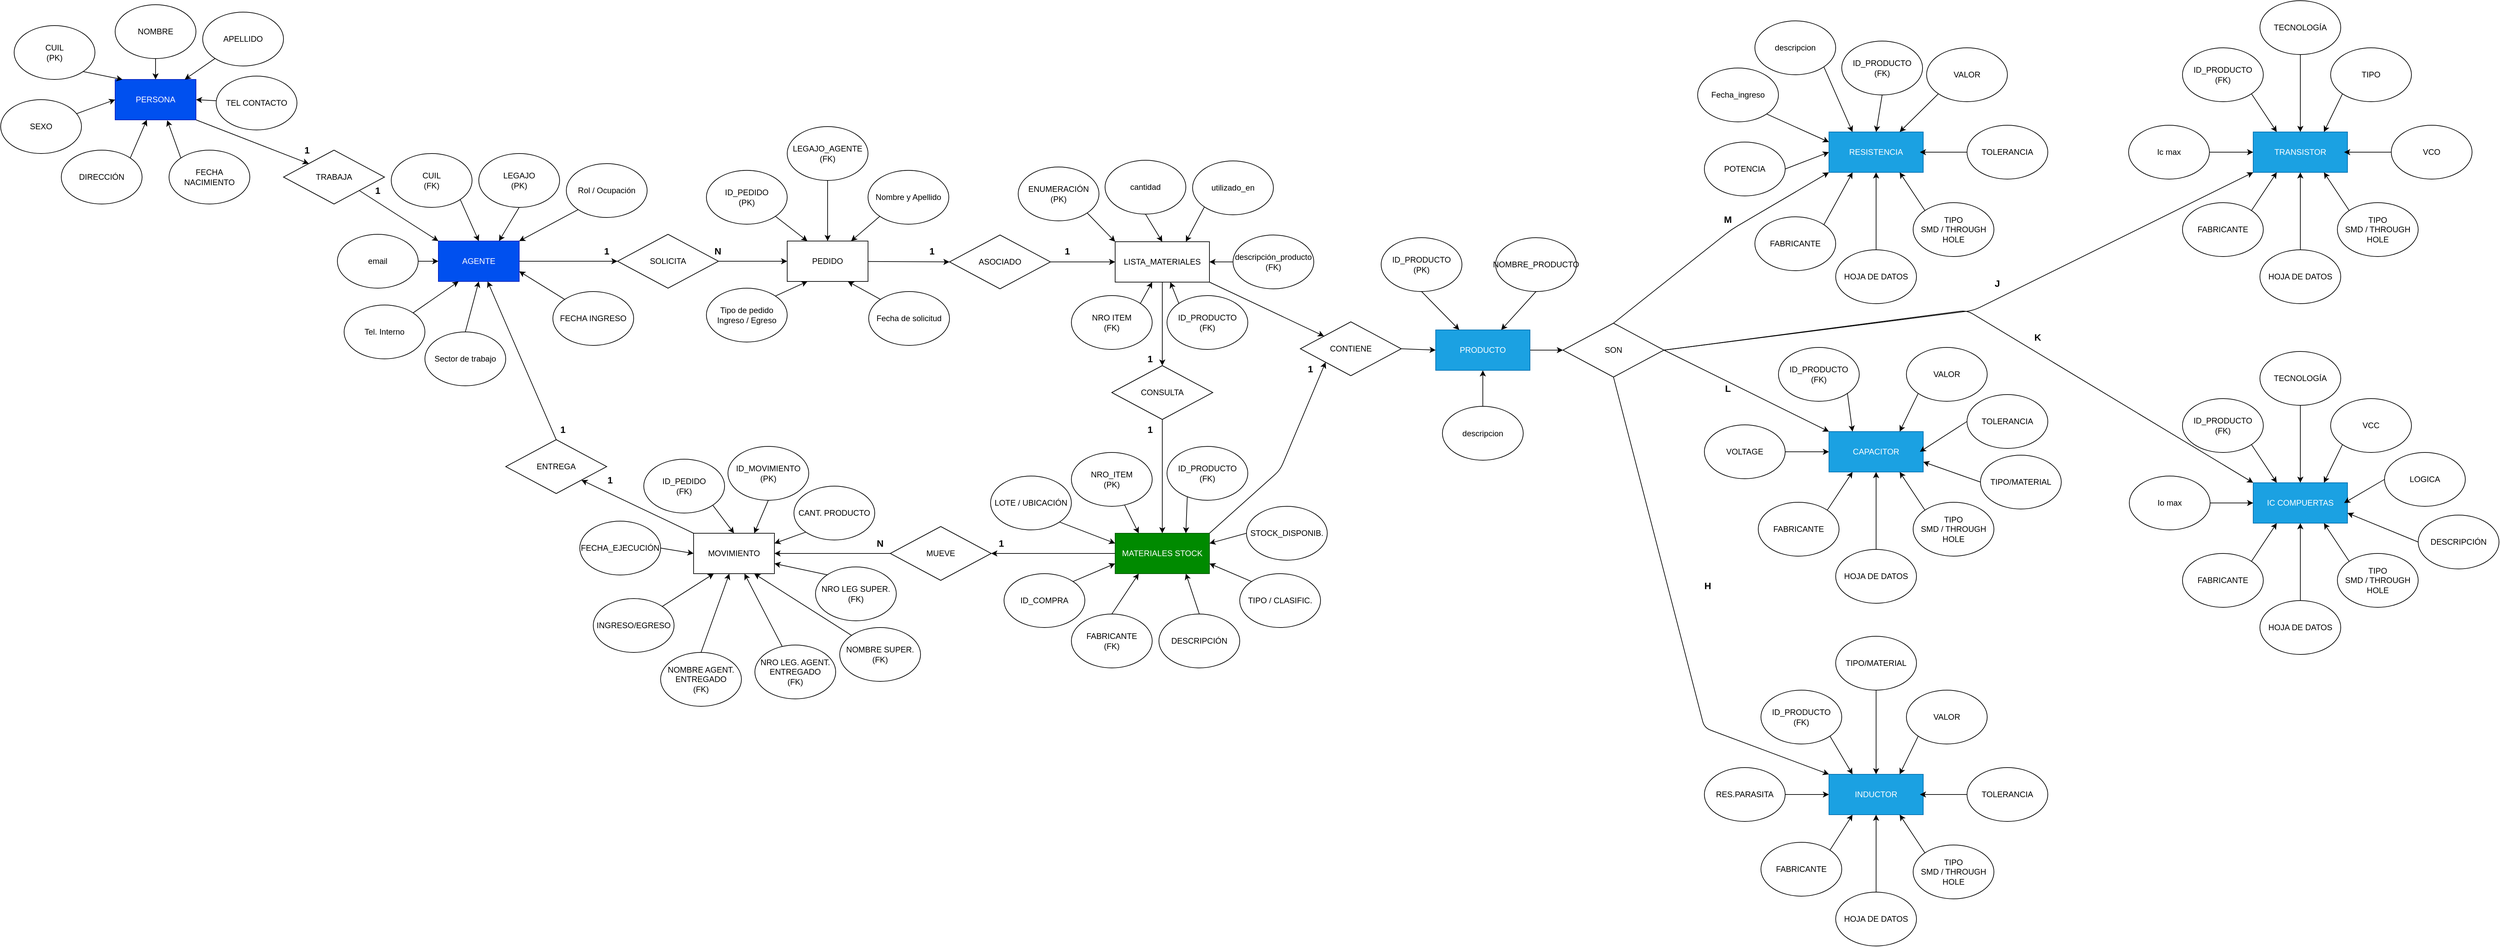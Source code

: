 <mxfile>
    <diagram id="CJ66dnxl5MV2yjCDgY6M" name="Deposito">
        <mxGraphModel dx="2254" dy="878" grid="1" gridSize="10" guides="1" tooltips="1" connect="1" arrows="1" fold="1" page="1" pageScale="1" pageWidth="4681" pageHeight="3300" math="0" shadow="0">
            <root>
                <mxCell id="0"/>
                <mxCell id="1" parent="0"/>
                <mxCell id="136" style="edgeStyle=none;html=1;entryX=0;entryY=0.5;entryDx=0;entryDy=0;" parent="1" source="3" target="135" edge="1">
                    <mxGeometry relative="1" as="geometry"/>
                </mxCell>
                <mxCell id="3" value="AGENTE" style="rounded=0;whiteSpace=wrap;html=1;fillColor=#0050ef;fontColor=#ffffff;strokeColor=#001DBC;" parent="1" vertex="1">
                    <mxGeometry x="960" y="550" width="120" height="60" as="geometry"/>
                </mxCell>
                <mxCell id="140" style="edgeStyle=none;html=1;exitX=0.5;exitY=1;exitDx=0;exitDy=0;entryX=0.75;entryY=0;entryDx=0;entryDy=0;" parent="1" source="12" target="3" edge="1">
                    <mxGeometry relative="1" as="geometry"/>
                </mxCell>
                <mxCell id="12" value="LEGAJO&lt;br&gt;(PK)" style="ellipse;whiteSpace=wrap;html=1;" parent="1" vertex="1">
                    <mxGeometry x="1020" y="420" width="120" height="80" as="geometry"/>
                </mxCell>
                <mxCell id="138" style="edgeStyle=none;html=1;exitX=0;exitY=1;exitDx=0;exitDy=0;entryX=1;entryY=0;entryDx=0;entryDy=0;" parent="1" source="71" target="3" edge="1">
                    <mxGeometry relative="1" as="geometry"/>
                </mxCell>
                <mxCell id="71" value="Rol / Ocupación" style="ellipse;whiteSpace=wrap;html=1;" parent="1" vertex="1">
                    <mxGeometry x="1150" y="435" width="120" height="80" as="geometry"/>
                </mxCell>
                <mxCell id="143" style="edgeStyle=none;html=1;exitX=0.5;exitY=0;exitDx=0;exitDy=0;entryX=0.5;entryY=1;entryDx=0;entryDy=0;" parent="1" source="77" target="3" edge="1">
                    <mxGeometry relative="1" as="geometry"/>
                </mxCell>
                <mxCell id="77" value="Sector de trabajo" style="ellipse;whiteSpace=wrap;html=1;" parent="1" vertex="1">
                    <mxGeometry x="940" y="685" width="120" height="80" as="geometry"/>
                </mxCell>
                <mxCell id="146" style="edgeStyle=none;html=1;entryX=0;entryY=0.5;entryDx=0;entryDy=0;" parent="1" source="89" target="145" edge="1">
                    <mxGeometry relative="1" as="geometry"/>
                </mxCell>
                <mxCell id="89" value="PEDIDO" style="rounded=0;whiteSpace=wrap;html=1;" parent="1" vertex="1">
                    <mxGeometry x="1478" y="550" width="120" height="60" as="geometry"/>
                </mxCell>
                <mxCell id="153" style="edgeStyle=none;html=1;exitX=1;exitY=1;exitDx=0;exitDy=0;entryX=0.25;entryY=0;entryDx=0;entryDy=0;" parent="1" source="90" target="89" edge="1">
                    <mxGeometry relative="1" as="geometry"/>
                </mxCell>
                <mxCell id="90" value="ID_PEDIDO&lt;br&gt;(PK)" style="ellipse;whiteSpace=wrap;html=1;" parent="1" vertex="1">
                    <mxGeometry x="1358" y="445" width="120" height="80" as="geometry"/>
                </mxCell>
                <mxCell id="154" style="edgeStyle=none;html=1;exitX=0.5;exitY=1;exitDx=0;exitDy=0;entryX=0.5;entryY=0;entryDx=0;entryDy=0;" parent="1" source="91" target="89" edge="1">
                    <mxGeometry relative="1" as="geometry"/>
                </mxCell>
                <mxCell id="91" value="LEGAJO_AGENTE&lt;br&gt;(FK)" style="ellipse;whiteSpace=wrap;html=1;" parent="1" vertex="1">
                    <mxGeometry x="1478" y="380" width="120" height="80" as="geometry"/>
                </mxCell>
                <mxCell id="155" style="edgeStyle=none;html=1;exitX=0;exitY=1;exitDx=0;exitDy=0;" parent="1" source="92" target="89" edge="1">
                    <mxGeometry relative="1" as="geometry"/>
                </mxCell>
                <mxCell id="92" value="Nombre y Apellido" style="ellipse;whiteSpace=wrap;html=1;" parent="1" vertex="1">
                    <mxGeometry x="1598" y="445" width="120" height="80" as="geometry"/>
                </mxCell>
                <mxCell id="156" style="edgeStyle=none;html=1;exitX=0;exitY=0;exitDx=0;exitDy=0;entryX=0.75;entryY=1;entryDx=0;entryDy=0;" parent="1" source="93" target="89" edge="1">
                    <mxGeometry relative="1" as="geometry"/>
                </mxCell>
                <mxCell id="93" value="Fecha de solicitud" style="ellipse;whiteSpace=wrap;html=1;" parent="1" vertex="1">
                    <mxGeometry x="1599" y="625" width="120" height="80" as="geometry"/>
                </mxCell>
                <mxCell id="180" style="edgeStyle=none;html=1;entryX=1;entryY=0.5;entryDx=0;entryDy=0;" parent="1" source="97" target="179" edge="1">
                    <mxGeometry relative="1" as="geometry"/>
                </mxCell>
                <mxCell id="298" style="edgeStyle=none;html=1;exitX=1;exitY=0;exitDx=0;exitDy=0;entryX=0;entryY=1;entryDx=0;entryDy=0;" parent="1" source="97" target="299" edge="1">
                    <mxGeometry relative="1" as="geometry">
                        <mxPoint x="2310" y="730" as="targetPoint"/>
                        <Array as="points">
                            <mxPoint x="2210" y="890"/>
                        </Array>
                    </mxGeometry>
                </mxCell>
                <mxCell id="97" value="MATERIALES STOCK" style="rounded=0;whiteSpace=wrap;html=1;fillColor=#008a00;fontColor=#ffffff;strokeColor=#005700;" parent="1" vertex="1">
                    <mxGeometry x="1965" y="984" width="140" height="60" as="geometry"/>
                </mxCell>
                <mxCell id="176" style="edgeStyle=none;html=1;entryX=0.25;entryY=0;entryDx=0;entryDy=0;" parent="1" source="98" target="97" edge="1">
                    <mxGeometry relative="1" as="geometry"/>
                </mxCell>
                <mxCell id="98" value="NRO_ITEM&lt;br&gt;(PK)" style="ellipse;whiteSpace=wrap;html=1;" parent="1" vertex="1">
                    <mxGeometry x="1900" y="864" width="120" height="80" as="geometry"/>
                </mxCell>
                <mxCell id="178" style="edgeStyle=none;html=1;exitX=0.251;exitY=0.925;exitDx=0;exitDy=0;entryX=0.75;entryY=0;entryDx=0;entryDy=0;exitPerimeter=0;" parent="1" source="99" target="97" edge="1">
                    <mxGeometry relative="1" as="geometry"/>
                </mxCell>
                <mxCell id="99" value="ID_PRODUCTO&lt;br&gt;(FK)" style="ellipse;whiteSpace=wrap;html=1;" parent="1" vertex="1">
                    <mxGeometry x="2042" y="855" width="120" height="80" as="geometry"/>
                </mxCell>
                <mxCell id="174" style="edgeStyle=none;html=1;exitX=0;exitY=0;exitDx=0;exitDy=0;entryX=1;entryY=0.75;entryDx=0;entryDy=0;" parent="1" source="100" target="97" edge="1">
                    <mxGeometry relative="1" as="geometry"/>
                </mxCell>
                <mxCell id="100" value="TIPO / CLASIFIC." style="ellipse;whiteSpace=wrap;html=1;" parent="1" vertex="1">
                    <mxGeometry x="2150" y="1044" width="120" height="80" as="geometry"/>
                </mxCell>
                <mxCell id="173" style="edgeStyle=none;html=1;exitX=0.5;exitY=0;exitDx=0;exitDy=0;entryX=0.75;entryY=1;entryDx=0;entryDy=0;" parent="1" source="101" target="97" edge="1">
                    <mxGeometry relative="1" as="geometry"/>
                </mxCell>
                <mxCell id="101" value="DESCRIPCIÓN" style="ellipse;whiteSpace=wrap;html=1;" parent="1" vertex="1">
                    <mxGeometry x="2030" y="1104" width="120" height="80" as="geometry"/>
                </mxCell>
                <mxCell id="172" style="edgeStyle=none;html=1;exitX=0.5;exitY=0;exitDx=0;exitDy=0;entryX=0.25;entryY=1;entryDx=0;entryDy=0;" parent="1" source="102" target="97" edge="1">
                    <mxGeometry relative="1" as="geometry"/>
                </mxCell>
                <mxCell id="102" value="FABRICANTE&lt;br&gt;(FK)" style="ellipse;whiteSpace=wrap;html=1;" parent="1" vertex="1">
                    <mxGeometry x="1900" y="1104" width="120" height="80" as="geometry"/>
                </mxCell>
                <mxCell id="171" style="edgeStyle=none;html=1;exitX=1;exitY=0;exitDx=0;exitDy=0;entryX=0;entryY=0.75;entryDx=0;entryDy=0;" parent="1" source="103" target="97" edge="1">
                    <mxGeometry relative="1" as="geometry"/>
                </mxCell>
                <mxCell id="103" value="ID_COMPRA" style="ellipse;whiteSpace=wrap;html=1;" parent="1" vertex="1">
                    <mxGeometry x="1800" y="1044" width="120" height="80" as="geometry"/>
                </mxCell>
                <mxCell id="170" style="edgeStyle=none;html=1;exitX=1;exitY=1;exitDx=0;exitDy=0;entryX=0;entryY=0.25;entryDx=0;entryDy=0;" parent="1" source="104" target="97" edge="1">
                    <mxGeometry relative="1" as="geometry"/>
                </mxCell>
                <mxCell id="104" value="LOTE / UBICACIÓN" style="ellipse;whiteSpace=wrap;html=1;" parent="1" vertex="1">
                    <mxGeometry x="1780" y="899" width="120" height="80" as="geometry"/>
                </mxCell>
                <mxCell id="175" style="edgeStyle=none;html=1;exitX=0;exitY=0.5;exitDx=0;exitDy=0;entryX=1;entryY=0.25;entryDx=0;entryDy=0;" parent="1" source="105" target="97" edge="1">
                    <mxGeometry relative="1" as="geometry"/>
                </mxCell>
                <mxCell id="105" value="STOCK_DISPONIB." style="ellipse;whiteSpace=wrap;html=1;" parent="1" vertex="1">
                    <mxGeometry x="2160" y="944" width="120" height="80" as="geometry"/>
                </mxCell>
                <mxCell id="183" style="edgeStyle=none;html=1;exitX=0;exitY=0;exitDx=0;exitDy=0;entryX=1;entryY=1;entryDx=0;entryDy=0;" parent="1" source="106" target="182" edge="1">
                    <mxGeometry relative="1" as="geometry"/>
                </mxCell>
                <mxCell id="106" value="MOVIMIENTO" style="rounded=0;whiteSpace=wrap;html=1;" parent="1" vertex="1">
                    <mxGeometry x="1339" y="984" width="120" height="60" as="geometry"/>
                </mxCell>
                <mxCell id="186" style="edgeStyle=none;html=1;exitX=0.5;exitY=1;exitDx=0;exitDy=0;entryX=0.75;entryY=0;entryDx=0;entryDy=0;" parent="1" source="107" target="106" edge="1">
                    <mxGeometry relative="1" as="geometry"/>
                </mxCell>
                <mxCell id="107" value="ID_MOVIMIENTO&lt;br&gt;(PK)" style="ellipse;whiteSpace=wrap;html=1;" parent="1" vertex="1">
                    <mxGeometry x="1390" y="855" width="120" height="80" as="geometry"/>
                </mxCell>
                <mxCell id="185" style="edgeStyle=none;html=1;exitX=1;exitY=1;exitDx=0;exitDy=0;entryX=0.5;entryY=0;entryDx=0;entryDy=0;" parent="1" source="108" target="106" edge="1">
                    <mxGeometry relative="1" as="geometry"/>
                </mxCell>
                <mxCell id="108" value="ID_PEDIDO&lt;br&gt;(FK)" style="ellipse;whiteSpace=wrap;html=1;" parent="1" vertex="1">
                    <mxGeometry x="1265" y="874" width="120" height="80" as="geometry"/>
                </mxCell>
                <mxCell id="190" style="edgeStyle=none;html=1;exitX=1;exitY=0.5;exitDx=0;exitDy=0;entryX=0;entryY=0.5;entryDx=0;entryDy=0;" parent="1" source="110" target="106" edge="1">
                    <mxGeometry relative="1" as="geometry"/>
                </mxCell>
                <mxCell id="110" value="FECHA_EJECUCIÓN" style="ellipse;whiteSpace=wrap;html=1;" parent="1" vertex="1">
                    <mxGeometry x="1170" y="966" width="120" height="80" as="geometry"/>
                </mxCell>
                <mxCell id="158" style="edgeStyle=none;html=1;exitX=1;exitY=0;exitDx=0;exitDy=0;entryX=0.25;entryY=1;entryDx=0;entryDy=0;" parent="1" source="119" target="89" edge="1">
                    <mxGeometry relative="1" as="geometry"/>
                </mxCell>
                <mxCell id="119" value="Tipo de pedido&lt;br&gt;Ingreso / Egreso" style="ellipse;whiteSpace=wrap;html=1;" parent="1" vertex="1">
                    <mxGeometry x="1358" y="620" width="120" height="80" as="geometry"/>
                </mxCell>
                <mxCell id="189" style="edgeStyle=none;html=1;" parent="1" source="120" target="106" edge="1">
                    <mxGeometry relative="1" as="geometry"/>
                </mxCell>
                <mxCell id="120" value="NRO LEG. AGENT.&lt;br&gt;ENTREGADO&lt;br&gt;(FK)" style="ellipse;whiteSpace=wrap;html=1;" parent="1" vertex="1">
                    <mxGeometry x="1430" y="1150" width="120" height="80" as="geometry"/>
                </mxCell>
                <mxCell id="188" style="edgeStyle=none;html=1;exitX=0;exitY=0;exitDx=0;exitDy=0;entryX=1;entryY=0.75;entryDx=0;entryDy=0;" parent="1" source="121" target="106" edge="1">
                    <mxGeometry relative="1" as="geometry"/>
                </mxCell>
                <mxCell id="121" value="NRO LEG SUPER.&lt;br&gt;(FK)" style="ellipse;whiteSpace=wrap;html=1;" parent="1" vertex="1">
                    <mxGeometry x="1520" y="1034" width="120" height="80" as="geometry"/>
                </mxCell>
                <mxCell id="192" style="edgeStyle=none;html=1;exitX=0;exitY=1;exitDx=0;exitDy=0;entryX=1;entryY=0.25;entryDx=0;entryDy=0;" parent="1" source="122" target="106" edge="1">
                    <mxGeometry relative="1" as="geometry"/>
                </mxCell>
                <mxCell id="122" value="CANT. PRODUCTO" style="ellipse;whiteSpace=wrap;html=1;" parent="1" vertex="1">
                    <mxGeometry x="1488" y="914" width="120" height="80" as="geometry"/>
                </mxCell>
                <mxCell id="142" style="edgeStyle=none;html=1;exitX=1;exitY=0;exitDx=0;exitDy=0;entryX=0.25;entryY=1;entryDx=0;entryDy=0;" parent="1" source="68TzaHXhmso7OPI98Nb3-122" target="3" edge="1">
                    <mxGeometry relative="1" as="geometry"/>
                </mxCell>
                <mxCell id="68TzaHXhmso7OPI98Nb3-122" value="Tel. Interno" style="ellipse;whiteSpace=wrap;html=1;" parent="1" vertex="1">
                    <mxGeometry x="820" y="645" width="120" height="80" as="geometry"/>
                </mxCell>
                <mxCell id="141" style="edgeStyle=none;html=1;exitX=1;exitY=0.5;exitDx=0;exitDy=0;entryX=0;entryY=0.5;entryDx=0;entryDy=0;" parent="1" source="123" target="3" edge="1">
                    <mxGeometry relative="1" as="geometry"/>
                </mxCell>
                <mxCell id="123" value="email" style="ellipse;whiteSpace=wrap;html=1;" parent="1" vertex="1">
                    <mxGeometry x="810" y="540" width="120" height="80" as="geometry"/>
                </mxCell>
                <mxCell id="165" style="edgeStyle=none;html=1;entryX=0.5;entryY=0;entryDx=0;entryDy=0;" parent="1" source="125" target="166" edge="1">
                    <mxGeometry relative="1" as="geometry"/>
                </mxCell>
                <mxCell id="345" style="edgeStyle=none;html=1;exitX=1;exitY=1;exitDx=0;exitDy=0;fontSize=14;" parent="1" source="125" target="299" edge="1">
                    <mxGeometry relative="1" as="geometry"/>
                </mxCell>
                <mxCell id="125" value="LISTA_MATERIALES" style="rounded=0;whiteSpace=wrap;html=1;" parent="1" vertex="1">
                    <mxGeometry x="1965" y="551" width="140" height="60" as="geometry"/>
                </mxCell>
                <mxCell id="161" style="edgeStyle=none;html=1;exitX=1;exitY=0;exitDx=0;exitDy=0;entryX=0.393;entryY=1;entryDx=0;entryDy=0;entryPerimeter=0;" parent="1" source="127" target="125" edge="1">
                    <mxGeometry relative="1" as="geometry"/>
                </mxCell>
                <mxCell id="127" value="NRO ITEM&lt;br&gt;(FK)" style="ellipse;whiteSpace=wrap;html=1;" parent="1" vertex="1">
                    <mxGeometry x="1900" y="631" width="120" height="80" as="geometry"/>
                </mxCell>
                <mxCell id="162" style="edgeStyle=none;html=1;exitX=0;exitY=0;exitDx=0;exitDy=0;" parent="1" source="128" target="125" edge="1">
                    <mxGeometry relative="1" as="geometry"/>
                </mxCell>
                <mxCell id="128" value="ID_PRODUCTO&lt;br&gt;(FK)" style="ellipse;whiteSpace=wrap;html=1;" parent="1" vertex="1">
                    <mxGeometry x="2042" y="631" width="120" height="80" as="geometry"/>
                </mxCell>
                <mxCell id="163" style="edgeStyle=none;html=1;exitX=0;exitY=0.5;exitDx=0;exitDy=0;entryX=1;entryY=0.5;entryDx=0;entryDy=0;" parent="1" source="129" target="125" edge="1">
                    <mxGeometry relative="1" as="geometry"/>
                </mxCell>
                <mxCell id="129" value="descripción_producto&lt;br&gt;(FK)" style="ellipse;whiteSpace=wrap;html=1;" parent="1" vertex="1">
                    <mxGeometry x="2140" y="541" width="120" height="80" as="geometry"/>
                </mxCell>
                <mxCell id="159" style="edgeStyle=none;html=1;exitX=0.5;exitY=1;exitDx=0;exitDy=0;entryX=0.5;entryY=0;entryDx=0;entryDy=0;" parent="1" source="132" target="125" edge="1">
                    <mxGeometry relative="1" as="geometry"/>
                </mxCell>
                <mxCell id="132" value="cantidad" style="ellipse;whiteSpace=wrap;html=1;" parent="1" vertex="1">
                    <mxGeometry x="1950" y="430" width="120" height="80" as="geometry"/>
                </mxCell>
                <mxCell id="160" style="edgeStyle=none;html=1;exitX=0;exitY=1;exitDx=0;exitDy=0;entryX=0.75;entryY=0;entryDx=0;entryDy=0;" parent="1" source="133" target="125" edge="1">
                    <mxGeometry relative="1" as="geometry"/>
                </mxCell>
                <mxCell id="133" value="utilizado_en" style="ellipse;whiteSpace=wrap;html=1;" parent="1" vertex="1">
                    <mxGeometry x="2080" y="431" width="120" height="80" as="geometry"/>
                </mxCell>
                <mxCell id="137" style="edgeStyle=none;html=1;entryX=0;entryY=0.5;entryDx=0;entryDy=0;" parent="1" source="135" target="89" edge="1">
                    <mxGeometry relative="1" as="geometry"/>
                </mxCell>
                <mxCell id="135" value="SOLICITA" style="rhombus;whiteSpace=wrap;html=1;" parent="1" vertex="1">
                    <mxGeometry x="1226" y="540" width="150" height="80" as="geometry"/>
                </mxCell>
                <mxCell id="164" style="edgeStyle=none;html=1;exitX=1;exitY=0.5;exitDx=0;exitDy=0;entryX=0;entryY=0.5;entryDx=0;entryDy=0;" parent="1" source="145" target="125" edge="1">
                    <mxGeometry relative="1" as="geometry"/>
                </mxCell>
                <mxCell id="145" value="ASOCIADO" style="rhombus;whiteSpace=wrap;html=1;" parent="1" vertex="1">
                    <mxGeometry x="1719" y="541" width="150" height="80" as="geometry"/>
                </mxCell>
                <mxCell id="167" style="edgeStyle=none;html=1;exitX=0.5;exitY=1;exitDx=0;exitDy=0;entryX=0.5;entryY=0;entryDx=0;entryDy=0;" parent="1" source="166" target="97" edge="1">
                    <mxGeometry relative="1" as="geometry">
                        <mxPoint x="2035" y="869" as="sourcePoint"/>
                    </mxGeometry>
                </mxCell>
                <mxCell id="166" value="CONSULTA" style="rhombus;whiteSpace=wrap;html=1;" parent="1" vertex="1">
                    <mxGeometry x="1960" y="735" width="150" height="80" as="geometry"/>
                </mxCell>
                <mxCell id="181" style="edgeStyle=none;html=1;entryX=1;entryY=0.5;entryDx=0;entryDy=0;" parent="1" source="179" target="106" edge="1">
                    <mxGeometry relative="1" as="geometry"/>
                </mxCell>
                <mxCell id="179" value="MUEVE" style="rhombus;whiteSpace=wrap;html=1;" parent="1" vertex="1">
                    <mxGeometry x="1631" y="974" width="150" height="80" as="geometry"/>
                </mxCell>
                <mxCell id="184" style="edgeStyle=none;html=1;exitX=0.5;exitY=0;exitDx=0;exitDy=0;" parent="1" source="182" target="3" edge="1">
                    <mxGeometry relative="1" as="geometry"/>
                </mxCell>
                <mxCell id="182" value="ENTREGA" style="rhombus;whiteSpace=wrap;html=1;" parent="1" vertex="1">
                    <mxGeometry x="1060" y="845" width="150" height="80" as="geometry"/>
                </mxCell>
                <mxCell id="193" value="RESISTENCIA" style="rounded=0;whiteSpace=wrap;html=1;fillColor=#1ba1e2;fontColor=#ffffff;strokeColor=#006EAF;" parent="1" vertex="1">
                    <mxGeometry x="3025" y="388" width="140" height="60" as="geometry"/>
                </mxCell>
                <mxCell id="196" style="edgeStyle=none;html=1;exitX=0.5;exitY=1;exitDx=0;exitDy=0;entryX=0.5;entryY=0;entryDx=0;entryDy=0;" parent="1" source="197" target="193" edge="1">
                    <mxGeometry relative="1" as="geometry"/>
                </mxCell>
                <mxCell id="197" value="ID_PRODUCTO&lt;br&gt;(FK)" style="ellipse;whiteSpace=wrap;html=1;" parent="1" vertex="1">
                    <mxGeometry x="3044" y="253" width="120" height="80" as="geometry"/>
                </mxCell>
                <mxCell id="198" style="edgeStyle=none;html=1;exitX=0;exitY=0.5;exitDx=0;exitDy=0;" parent="1" source="199" edge="1">
                    <mxGeometry relative="1" as="geometry">
                        <mxPoint x="3160" y="418" as="targetPoint"/>
                    </mxGeometry>
                </mxCell>
                <mxCell id="199" value="TOLERANCIA" style="ellipse;whiteSpace=wrap;html=1;" parent="1" vertex="1">
                    <mxGeometry x="3230" y="378" width="120" height="80" as="geometry"/>
                </mxCell>
                <mxCell id="200" style="edgeStyle=none;html=1;exitX=0.5;exitY=0;exitDx=0;exitDy=0;entryX=0.5;entryY=1;entryDx=0;entryDy=0;" parent="1" source="201" target="193" edge="1">
                    <mxGeometry relative="1" as="geometry"/>
                </mxCell>
                <mxCell id="201" value="HOJA DE DATOS" style="ellipse;whiteSpace=wrap;html=1;" parent="1" vertex="1">
                    <mxGeometry x="3035" y="563" width="120" height="80" as="geometry"/>
                </mxCell>
                <mxCell id="202" style="edgeStyle=none;html=1;exitX=1;exitY=0;exitDx=0;exitDy=0;entryX=0.25;entryY=1;entryDx=0;entryDy=0;" parent="1" source="203" target="193" edge="1">
                    <mxGeometry relative="1" as="geometry"/>
                </mxCell>
                <mxCell id="203" value="FABRICANTE" style="ellipse;whiteSpace=wrap;html=1;" parent="1" vertex="1">
                    <mxGeometry x="2915" y="514" width="120" height="80" as="geometry"/>
                </mxCell>
                <mxCell id="210" style="edgeStyle=none;html=1;exitX=1;exitY=0.5;exitDx=0;exitDy=0;entryX=0;entryY=0.5;entryDx=0;entryDy=0;" parent="1" source="205" target="193" edge="1">
                    <mxGeometry relative="1" as="geometry"/>
                </mxCell>
                <mxCell id="205" value="POTENCIA" style="ellipse;whiteSpace=wrap;html=1;" parent="1" vertex="1">
                    <mxGeometry x="2840" y="403" width="120" height="80" as="geometry"/>
                </mxCell>
                <mxCell id="212" style="edgeStyle=none;html=1;exitX=0;exitY=1;exitDx=0;exitDy=0;entryX=0.75;entryY=0;entryDx=0;entryDy=0;" parent="1" source="211" target="193" edge="1">
                    <mxGeometry relative="1" as="geometry"/>
                </mxCell>
                <mxCell id="211" value="VALOR" style="ellipse;whiteSpace=wrap;html=1;" parent="1" vertex="1">
                    <mxGeometry x="3170" y="263" width="120" height="80" as="geometry"/>
                </mxCell>
                <mxCell id="214" style="edgeStyle=none;html=1;exitX=0;exitY=0;exitDx=0;exitDy=0;entryX=0.75;entryY=1;entryDx=0;entryDy=0;" parent="1" source="213" target="193" edge="1">
                    <mxGeometry relative="1" as="geometry"/>
                </mxCell>
                <mxCell id="213" value="TIPO&lt;br&gt;SMD / THROUGH HOLE" style="ellipse;whiteSpace=wrap;html=1;" parent="1" vertex="1">
                    <mxGeometry x="3150" y="493" width="120" height="80" as="geometry"/>
                </mxCell>
                <mxCell id="215" value="CAPACITOR" style="rounded=0;whiteSpace=wrap;html=1;fillColor=#1ba1e2;fontColor=#ffffff;strokeColor=#006EAF;" parent="1" vertex="1">
                    <mxGeometry x="3025" y="833" width="140" height="60" as="geometry"/>
                </mxCell>
                <mxCell id="216" style="edgeStyle=none;html=1;exitX=1;exitY=1;exitDx=0;exitDy=0;entryX=0.25;entryY=0;entryDx=0;entryDy=0;" parent="1" source="217" target="215" edge="1">
                    <mxGeometry relative="1" as="geometry"/>
                </mxCell>
                <mxCell id="217" value="ID_PRODUCTO&lt;br&gt;(FK)" style="ellipse;whiteSpace=wrap;html=1;" parent="1" vertex="1">
                    <mxGeometry x="2950" y="708" width="120" height="80" as="geometry"/>
                </mxCell>
                <mxCell id="218" style="edgeStyle=none;html=1;exitX=0;exitY=0.5;exitDx=0;exitDy=0;" parent="1" source="219" edge="1">
                    <mxGeometry relative="1" as="geometry">
                        <mxPoint x="3160" y="863" as="targetPoint"/>
                    </mxGeometry>
                </mxCell>
                <mxCell id="219" value="TOLERANCIA" style="ellipse;whiteSpace=wrap;html=1;" parent="1" vertex="1">
                    <mxGeometry x="3230" y="778" width="120" height="80" as="geometry"/>
                </mxCell>
                <mxCell id="220" style="edgeStyle=none;html=1;exitX=0.5;exitY=0;exitDx=0;exitDy=0;entryX=0.5;entryY=1;entryDx=0;entryDy=0;" parent="1" source="221" target="215" edge="1">
                    <mxGeometry relative="1" as="geometry"/>
                </mxCell>
                <mxCell id="221" value="HOJA DE DATOS" style="ellipse;whiteSpace=wrap;html=1;" parent="1" vertex="1">
                    <mxGeometry x="3035" y="1008" width="120" height="80" as="geometry"/>
                </mxCell>
                <mxCell id="222" style="edgeStyle=none;html=1;exitX=1;exitY=0;exitDx=0;exitDy=0;entryX=0.25;entryY=1;entryDx=0;entryDy=0;" parent="1" source="223" target="215" edge="1">
                    <mxGeometry relative="1" as="geometry"/>
                </mxCell>
                <mxCell id="223" value="FABRICANTE" style="ellipse;whiteSpace=wrap;html=1;" parent="1" vertex="1">
                    <mxGeometry x="2920" y="938" width="120" height="80" as="geometry"/>
                </mxCell>
                <mxCell id="224" style="edgeStyle=none;html=1;exitX=1;exitY=0.5;exitDx=0;exitDy=0;entryX=0;entryY=0.5;entryDx=0;entryDy=0;" parent="1" source="225" target="215" edge="1">
                    <mxGeometry relative="1" as="geometry"/>
                </mxCell>
                <mxCell id="225" value="VOLTAGE" style="ellipse;whiteSpace=wrap;html=1;" parent="1" vertex="1">
                    <mxGeometry x="2840" y="823" width="120" height="80" as="geometry"/>
                </mxCell>
                <mxCell id="226" style="edgeStyle=none;html=1;exitX=0;exitY=1;exitDx=0;exitDy=0;entryX=0.75;entryY=0;entryDx=0;entryDy=0;" parent="1" source="227" target="215" edge="1">
                    <mxGeometry relative="1" as="geometry"/>
                </mxCell>
                <mxCell id="227" value="VALOR" style="ellipse;whiteSpace=wrap;html=1;" parent="1" vertex="1">
                    <mxGeometry x="3140" y="708" width="120" height="80" as="geometry"/>
                </mxCell>
                <mxCell id="228" style="edgeStyle=none;html=1;exitX=0;exitY=0;exitDx=0;exitDy=0;entryX=0.75;entryY=1;entryDx=0;entryDy=0;" parent="1" source="229" target="215" edge="1">
                    <mxGeometry relative="1" as="geometry"/>
                </mxCell>
                <mxCell id="229" value="TIPO&lt;br&gt;SMD / THROUGH HOLE" style="ellipse;whiteSpace=wrap;html=1;" parent="1" vertex="1">
                    <mxGeometry x="3150" y="938" width="120" height="80" as="geometry"/>
                </mxCell>
                <mxCell id="230" value="INDUCTOR" style="rounded=0;whiteSpace=wrap;html=1;fillColor=#1ba1e2;fontColor=#ffffff;strokeColor=#006EAF;" parent="1" vertex="1">
                    <mxGeometry x="3025" y="1342" width="140" height="60" as="geometry"/>
                </mxCell>
                <mxCell id="231" style="edgeStyle=none;html=1;exitX=1;exitY=1;exitDx=0;exitDy=0;entryX=0.25;entryY=0;entryDx=0;entryDy=0;" parent="1" source="232" target="230" edge="1">
                    <mxGeometry relative="1" as="geometry"/>
                </mxCell>
                <mxCell id="232" value="ID_PRODUCTO&lt;br&gt;(FK)" style="ellipse;whiteSpace=wrap;html=1;" parent="1" vertex="1">
                    <mxGeometry x="2924" y="1217" width="120" height="80" as="geometry"/>
                </mxCell>
                <mxCell id="233" style="edgeStyle=none;html=1;exitX=0;exitY=0.5;exitDx=0;exitDy=0;" parent="1" source="234" edge="1">
                    <mxGeometry relative="1" as="geometry">
                        <mxPoint x="3160" y="1372" as="targetPoint"/>
                    </mxGeometry>
                </mxCell>
                <mxCell id="234" value="TOLERANCIA" style="ellipse;whiteSpace=wrap;html=1;" parent="1" vertex="1">
                    <mxGeometry x="3230" y="1332" width="120" height="80" as="geometry"/>
                </mxCell>
                <mxCell id="235" style="edgeStyle=none;html=1;exitX=0.5;exitY=0;exitDx=0;exitDy=0;entryX=0.5;entryY=1;entryDx=0;entryDy=0;" parent="1" source="236" target="230" edge="1">
                    <mxGeometry relative="1" as="geometry"/>
                </mxCell>
                <mxCell id="236" value="HOJA DE DATOS" style="ellipse;whiteSpace=wrap;html=1;" parent="1" vertex="1">
                    <mxGeometry x="3035" y="1517" width="120" height="80" as="geometry"/>
                </mxCell>
                <mxCell id="237" style="edgeStyle=none;html=1;exitX=1;exitY=0;exitDx=0;exitDy=0;entryX=0.25;entryY=1;entryDx=0;entryDy=0;" parent="1" source="238" target="230" edge="1">
                    <mxGeometry relative="1" as="geometry"/>
                </mxCell>
                <mxCell id="238" value="FABRICANTE" style="ellipse;whiteSpace=wrap;html=1;" parent="1" vertex="1">
                    <mxGeometry x="2924" y="1443" width="120" height="80" as="geometry"/>
                </mxCell>
                <mxCell id="239" style="edgeStyle=none;html=1;exitX=1;exitY=0.5;exitDx=0;exitDy=0;entryX=0;entryY=0.5;entryDx=0;entryDy=0;" parent="1" source="240" target="230" edge="1">
                    <mxGeometry relative="1" as="geometry"/>
                </mxCell>
                <mxCell id="240" value="RES.PARASITA" style="ellipse;whiteSpace=wrap;html=1;" parent="1" vertex="1">
                    <mxGeometry x="2840" y="1332" width="120" height="80" as="geometry"/>
                </mxCell>
                <mxCell id="241" style="edgeStyle=none;html=1;exitX=0;exitY=1;exitDx=0;exitDy=0;entryX=0.75;entryY=0;entryDx=0;entryDy=0;" parent="1" source="242" target="230" edge="1">
                    <mxGeometry relative="1" as="geometry"/>
                </mxCell>
                <mxCell id="242" value="VALOR" style="ellipse;whiteSpace=wrap;html=1;" parent="1" vertex="1">
                    <mxGeometry x="3140" y="1217" width="120" height="80" as="geometry"/>
                </mxCell>
                <mxCell id="243" style="edgeStyle=none;html=1;exitX=0;exitY=0;exitDx=0;exitDy=0;entryX=0.75;entryY=1;entryDx=0;entryDy=0;" parent="1" source="244" target="230" edge="1">
                    <mxGeometry relative="1" as="geometry"/>
                </mxCell>
                <mxCell id="244" value="TIPO&lt;br&gt;SMD / THROUGH HOLE" style="ellipse;whiteSpace=wrap;html=1;" parent="1" vertex="1">
                    <mxGeometry x="3150" y="1447" width="120" height="80" as="geometry"/>
                </mxCell>
                <mxCell id="246" style="edgeStyle=none;html=1;exitX=0.5;exitY=1;exitDx=0;exitDy=0;" parent="1" source="245" target="230" edge="1">
                    <mxGeometry relative="1" as="geometry"/>
                </mxCell>
                <mxCell id="245" value="TIPO/MATERIAL" style="ellipse;whiteSpace=wrap;html=1;" parent="1" vertex="1">
                    <mxGeometry x="3035" y="1137" width="120" height="80" as="geometry"/>
                </mxCell>
                <mxCell id="247" value="TRANSISTOR" style="rounded=0;whiteSpace=wrap;html=1;fillColor=#1ba1e2;fontColor=#ffffff;strokeColor=#006EAF;" parent="1" vertex="1">
                    <mxGeometry x="3655" y="388" width="140" height="60" as="geometry"/>
                </mxCell>
                <mxCell id="248" style="edgeStyle=none;html=1;exitX=1;exitY=1;exitDx=0;exitDy=0;entryX=0.25;entryY=0;entryDx=0;entryDy=0;" parent="1" source="249" target="247" edge="1">
                    <mxGeometry relative="1" as="geometry"/>
                </mxCell>
                <mxCell id="249" value="ID_PRODUCTO&lt;br&gt;(FK)" style="ellipse;whiteSpace=wrap;html=1;" parent="1" vertex="1">
                    <mxGeometry x="3550" y="263" width="120" height="80" as="geometry"/>
                </mxCell>
                <mxCell id="250" style="edgeStyle=none;html=1;exitX=0;exitY=0.5;exitDx=0;exitDy=0;" parent="1" source="251" edge="1">
                    <mxGeometry relative="1" as="geometry">
                        <mxPoint x="3790" y="418" as="targetPoint"/>
                    </mxGeometry>
                </mxCell>
                <mxCell id="251" value="VCO" style="ellipse;whiteSpace=wrap;html=1;" parent="1" vertex="1">
                    <mxGeometry x="3860" y="378" width="120" height="80" as="geometry"/>
                </mxCell>
                <mxCell id="252" style="edgeStyle=none;html=1;exitX=0.5;exitY=0;exitDx=0;exitDy=0;entryX=0.5;entryY=1;entryDx=0;entryDy=0;" parent="1" source="253" target="247" edge="1">
                    <mxGeometry relative="1" as="geometry"/>
                </mxCell>
                <mxCell id="253" value="HOJA DE DATOS" style="ellipse;whiteSpace=wrap;html=1;" parent="1" vertex="1">
                    <mxGeometry x="3665" y="563" width="120" height="80" as="geometry"/>
                </mxCell>
                <mxCell id="254" style="edgeStyle=none;html=1;exitX=1;exitY=0;exitDx=0;exitDy=0;entryX=0.25;entryY=1;entryDx=0;entryDy=0;" parent="1" source="255" target="247" edge="1">
                    <mxGeometry relative="1" as="geometry"/>
                </mxCell>
                <mxCell id="255" value="FABRICANTE" style="ellipse;whiteSpace=wrap;html=1;" parent="1" vertex="1">
                    <mxGeometry x="3550" y="493" width="120" height="80" as="geometry"/>
                </mxCell>
                <mxCell id="256" style="edgeStyle=none;html=1;exitX=1;exitY=0.5;exitDx=0;exitDy=0;entryX=0;entryY=0.5;entryDx=0;entryDy=0;" parent="1" source="257" target="247" edge="1">
                    <mxGeometry relative="1" as="geometry"/>
                </mxCell>
                <mxCell id="257" value="Ic max" style="ellipse;whiteSpace=wrap;html=1;" parent="1" vertex="1">
                    <mxGeometry x="3470" y="378" width="120" height="80" as="geometry"/>
                </mxCell>
                <mxCell id="258" style="edgeStyle=none;html=1;exitX=0;exitY=1;exitDx=0;exitDy=0;entryX=0.75;entryY=0;entryDx=0;entryDy=0;" parent="1" source="259" target="247" edge="1">
                    <mxGeometry relative="1" as="geometry"/>
                </mxCell>
                <mxCell id="259" value="TIPO" style="ellipse;whiteSpace=wrap;html=1;" parent="1" vertex="1">
                    <mxGeometry x="3770" y="263" width="120" height="80" as="geometry"/>
                </mxCell>
                <mxCell id="260" style="edgeStyle=none;html=1;exitX=0;exitY=0;exitDx=0;exitDy=0;entryX=0.75;entryY=1;entryDx=0;entryDy=0;" parent="1" source="261" target="247" edge="1">
                    <mxGeometry relative="1" as="geometry"/>
                </mxCell>
                <mxCell id="261" value="TIPO&lt;br&gt;SMD / THROUGH HOLE" style="ellipse;whiteSpace=wrap;html=1;" parent="1" vertex="1">
                    <mxGeometry x="3780" y="493" width="120" height="80" as="geometry"/>
                </mxCell>
                <mxCell id="263" style="edgeStyle=none;html=1;entryX=0.5;entryY=0;entryDx=0;entryDy=0;" parent="1" source="262" target="247" edge="1">
                    <mxGeometry relative="1" as="geometry"/>
                </mxCell>
                <mxCell id="262" value="TECNOLOGÍA" style="ellipse;whiteSpace=wrap;html=1;" parent="1" vertex="1">
                    <mxGeometry x="3665" y="193" width="120" height="80" as="geometry"/>
                </mxCell>
                <mxCell id="279" value="IC COMPUERTAS" style="rounded=0;whiteSpace=wrap;html=1;fillColor=#1ba1e2;fontColor=#ffffff;strokeColor=#006EAF;" parent="1" vertex="1">
                    <mxGeometry x="3655" y="909" width="140" height="60" as="geometry"/>
                </mxCell>
                <mxCell id="280" style="edgeStyle=none;html=1;exitX=1;exitY=1;exitDx=0;exitDy=0;entryX=0.25;entryY=0;entryDx=0;entryDy=0;" parent="1" source="281" target="279" edge="1">
                    <mxGeometry relative="1" as="geometry"/>
                </mxCell>
                <mxCell id="281" value="ID_PRODUCTO&lt;br&gt;(FK)" style="ellipse;whiteSpace=wrap;html=1;" parent="1" vertex="1">
                    <mxGeometry x="3550" y="784" width="120" height="80" as="geometry"/>
                </mxCell>
                <mxCell id="282" style="edgeStyle=none;html=1;exitX=0;exitY=0.5;exitDx=0;exitDy=0;" parent="1" source="283" edge="1">
                    <mxGeometry relative="1" as="geometry">
                        <mxPoint x="3790" y="939" as="targetPoint"/>
                    </mxGeometry>
                </mxCell>
                <mxCell id="283" value="LOGICA" style="ellipse;whiteSpace=wrap;html=1;" parent="1" vertex="1">
                    <mxGeometry x="3850" y="864" width="120" height="80" as="geometry"/>
                </mxCell>
                <mxCell id="284" style="edgeStyle=none;html=1;exitX=0.5;exitY=0;exitDx=0;exitDy=0;entryX=0.5;entryY=1;entryDx=0;entryDy=0;" parent="1" source="285" target="279" edge="1">
                    <mxGeometry relative="1" as="geometry"/>
                </mxCell>
                <mxCell id="285" value="HOJA DE DATOS" style="ellipse;whiteSpace=wrap;html=1;" parent="1" vertex="1">
                    <mxGeometry x="3665" y="1084" width="120" height="80" as="geometry"/>
                </mxCell>
                <mxCell id="286" style="edgeStyle=none;html=1;exitX=1;exitY=0;exitDx=0;exitDy=0;entryX=0.25;entryY=1;entryDx=0;entryDy=0;" parent="1" source="287" target="279" edge="1">
                    <mxGeometry relative="1" as="geometry"/>
                </mxCell>
                <mxCell id="287" value="FABRICANTE" style="ellipse;whiteSpace=wrap;html=1;" parent="1" vertex="1">
                    <mxGeometry x="3550" y="1014" width="120" height="80" as="geometry"/>
                </mxCell>
                <mxCell id="288" style="edgeStyle=none;html=1;exitX=1;exitY=0.5;exitDx=0;exitDy=0;entryX=0;entryY=0.5;entryDx=0;entryDy=0;" parent="1" source="289" target="279" edge="1">
                    <mxGeometry relative="1" as="geometry"/>
                </mxCell>
                <mxCell id="289" value="Io max" style="ellipse;whiteSpace=wrap;html=1;" parent="1" vertex="1">
                    <mxGeometry x="3471" y="899" width="120" height="80" as="geometry"/>
                </mxCell>
                <mxCell id="290" style="edgeStyle=none;html=1;exitX=0;exitY=1;exitDx=0;exitDy=0;entryX=0.75;entryY=0;entryDx=0;entryDy=0;" parent="1" source="291" target="279" edge="1">
                    <mxGeometry relative="1" as="geometry"/>
                </mxCell>
                <mxCell id="291" value="VCC" style="ellipse;whiteSpace=wrap;html=1;" parent="1" vertex="1">
                    <mxGeometry x="3770" y="784" width="120" height="80" as="geometry"/>
                </mxCell>
                <mxCell id="292" style="edgeStyle=none;html=1;exitX=0;exitY=0;exitDx=0;exitDy=0;entryX=0.75;entryY=1;entryDx=0;entryDy=0;" parent="1" source="293" target="279" edge="1">
                    <mxGeometry relative="1" as="geometry"/>
                </mxCell>
                <mxCell id="293" value="TIPO&lt;br&gt;SMD / THROUGH HOLE" style="ellipse;whiteSpace=wrap;html=1;" parent="1" vertex="1">
                    <mxGeometry x="3780" y="1014" width="120" height="80" as="geometry"/>
                </mxCell>
                <mxCell id="294" style="edgeStyle=none;html=1;entryX=0.5;entryY=0;entryDx=0;entryDy=0;" parent="1" source="295" target="279" edge="1">
                    <mxGeometry relative="1" as="geometry"/>
                </mxCell>
                <mxCell id="295" value="TECNOLOGÍA" style="ellipse;whiteSpace=wrap;html=1;" parent="1" vertex="1">
                    <mxGeometry x="3665" y="714" width="120" height="80" as="geometry"/>
                </mxCell>
                <mxCell id="297" style="edgeStyle=none;html=1;exitX=0;exitY=0.5;exitDx=0;exitDy=0;entryX=1;entryY=0.75;entryDx=0;entryDy=0;" parent="1" source="296" target="279" edge="1">
                    <mxGeometry relative="1" as="geometry"/>
                </mxCell>
                <mxCell id="296" value="DESCRIPCIÓN" style="ellipse;whiteSpace=wrap;html=1;" parent="1" vertex="1">
                    <mxGeometry x="3900" y="957" width="120" height="80" as="geometry"/>
                </mxCell>
                <mxCell id="300" style="edgeStyle=none;html=1;exitX=1;exitY=0.5;exitDx=0;exitDy=0;entryX=0;entryY=0;entryDx=0;entryDy=0;" parent="1" source="423" target="215" edge="1">
                    <mxGeometry relative="1" as="geometry">
                        <mxPoint x="2800" y="713" as="sourcePoint"/>
                    </mxGeometry>
                </mxCell>
                <mxCell id="301" style="edgeStyle=none;html=1;exitX=0.5;exitY=0;exitDx=0;exitDy=0;entryX=0;entryY=1;entryDx=0;entryDy=0;" parent="1" source="423" target="193" edge="1">
                    <mxGeometry relative="1" as="geometry">
                        <Array as="points">
                            <mxPoint x="2880" y="533"/>
                        </Array>
                        <mxPoint x="2800" y="713" as="sourcePoint"/>
                    </mxGeometry>
                </mxCell>
                <mxCell id="302" style="edgeStyle=none;html=1;entryX=0;entryY=1;entryDx=0;entryDy=0;exitX=1;exitY=0.5;exitDx=0;exitDy=0;" parent="1" source="423" target="247" edge="1">
                    <mxGeometry relative="1" as="geometry">
                        <Array as="points">
                            <mxPoint x="3240" y="653"/>
                        </Array>
                        <mxPoint x="2800" y="713" as="sourcePoint"/>
                    </mxGeometry>
                </mxCell>
                <mxCell id="303" style="edgeStyle=none;html=1;entryX=0;entryY=0;entryDx=0;entryDy=0;exitX=1;exitY=0.5;exitDx=0;exitDy=0;startArrow=none;" parent="1" source="423" target="279" edge="1">
                    <mxGeometry relative="1" as="geometry">
                        <Array as="points">
                            <mxPoint x="3230" y="653"/>
                        </Array>
                        <mxPoint x="2800" y="713" as="sourcePoint"/>
                    </mxGeometry>
                </mxCell>
                <mxCell id="304" style="edgeStyle=none;html=1;exitX=0.5;exitY=1;exitDx=0;exitDy=0;entryX=0;entryY=0;entryDx=0;entryDy=0;" parent="1" source="423" target="230" edge="1">
                    <mxGeometry relative="1" as="geometry">
                        <Array as="points">
                            <mxPoint x="2840" y="1273"/>
                        </Array>
                        <mxPoint x="2800" y="713" as="sourcePoint"/>
                    </mxGeometry>
                </mxCell>
                <mxCell id="422" style="edgeStyle=none;html=1;exitX=1;exitY=0.5;exitDx=0;exitDy=0;entryX=0;entryY=0.5;entryDx=0;entryDy=0;" parent="1" source="299" target="415" edge="1">
                    <mxGeometry relative="1" as="geometry"/>
                </mxCell>
                <mxCell id="299" value="CONTIENE" style="rhombus;whiteSpace=wrap;html=1;" parent="1" vertex="1">
                    <mxGeometry x="2240" y="670" width="150" height="80" as="geometry"/>
                </mxCell>
                <mxCell id="306" style="edgeStyle=none;html=1;exitX=1;exitY=0;exitDx=0;exitDy=0;entryX=0.25;entryY=1;entryDx=0;entryDy=0;" parent="1" source="305" target="106" edge="1">
                    <mxGeometry relative="1" as="geometry"/>
                </mxCell>
                <mxCell id="305" value="INGRESO/EGRESO" style="ellipse;whiteSpace=wrap;html=1;" parent="1" vertex="1">
                    <mxGeometry x="1190" y="1081" width="120" height="80" as="geometry"/>
                </mxCell>
                <mxCell id="307" value="1" style="text;html=1;strokeColor=none;fillColor=none;align=center;verticalAlign=middle;whiteSpace=wrap;rounded=0;strokeWidth=1;fontSize=14;fontStyle=1" parent="1" vertex="1">
                    <mxGeometry x="1185" y="550" width="50" height="30" as="geometry"/>
                </mxCell>
                <mxCell id="308" value="N" style="text;html=1;strokeColor=none;fillColor=none;align=center;verticalAlign=middle;whiteSpace=wrap;rounded=0;strokeWidth=1;fontSize=14;fontStyle=1" parent="1" vertex="1">
                    <mxGeometry x="1350" y="550" width="50" height="30" as="geometry"/>
                </mxCell>
                <mxCell id="309" value="1" style="text;html=1;strokeColor=none;fillColor=none;align=center;verticalAlign=middle;whiteSpace=wrap;rounded=0;strokeWidth=1;fontSize=14;fontStyle=1" parent="1" vertex="1">
                    <mxGeometry x="1668" y="550" width="50" height="30" as="geometry"/>
                </mxCell>
                <mxCell id="310" value="1" style="text;html=1;strokeColor=none;fillColor=none;align=center;verticalAlign=middle;whiteSpace=wrap;rounded=0;strokeWidth=1;fontSize=14;fontStyle=1" parent="1" vertex="1">
                    <mxGeometry x="1869" y="550" width="50" height="30" as="geometry"/>
                </mxCell>
                <mxCell id="311" value="1" style="text;html=1;strokeColor=none;fillColor=none;align=center;verticalAlign=middle;whiteSpace=wrap;rounded=0;strokeWidth=1;fontSize=14;fontStyle=1" parent="1" vertex="1">
                    <mxGeometry x="1992" y="710" width="50" height="30" as="geometry"/>
                </mxCell>
                <mxCell id="312" value="1" style="text;html=1;strokeColor=none;fillColor=none;align=center;verticalAlign=middle;whiteSpace=wrap;rounded=0;strokeWidth=1;fontSize=14;fontStyle=1" parent="1" vertex="1">
                    <mxGeometry x="1992" y="815" width="50" height="30" as="geometry"/>
                </mxCell>
                <mxCell id="313" value="1" style="text;html=1;strokeColor=none;fillColor=none;align=center;verticalAlign=middle;whiteSpace=wrap;rounded=0;strokeWidth=1;fontSize=14;fontStyle=1" parent="1" vertex="1">
                    <mxGeometry x="1771" y="984" width="50" height="30" as="geometry"/>
                </mxCell>
                <mxCell id="314" value="N" style="text;html=1;strokeColor=none;fillColor=none;align=center;verticalAlign=middle;whiteSpace=wrap;rounded=0;strokeWidth=1;fontSize=14;fontStyle=1" parent="1" vertex="1">
                    <mxGeometry x="1591" y="984" width="50" height="30" as="geometry"/>
                </mxCell>
                <mxCell id="315" value="1" style="text;html=1;strokeColor=none;fillColor=none;align=center;verticalAlign=middle;whiteSpace=wrap;rounded=0;strokeWidth=1;fontSize=14;fontStyle=1" parent="1" vertex="1">
                    <mxGeometry x="1190" y="890" width="50" height="30" as="geometry"/>
                </mxCell>
                <mxCell id="316" value="1" style="text;html=1;strokeColor=none;fillColor=none;align=center;verticalAlign=middle;whiteSpace=wrap;rounded=0;strokeWidth=1;fontSize=14;fontStyle=1" parent="1" vertex="1">
                    <mxGeometry x="1120" y="815" width="50" height="30" as="geometry"/>
                </mxCell>
                <mxCell id="317" value="1" style="text;html=1;strokeColor=none;fillColor=none;align=center;verticalAlign=middle;whiteSpace=wrap;rounded=0;strokeWidth=1;fontSize=14;fontStyle=1" parent="1" vertex="1">
                    <mxGeometry x="2230" y="725" width="50" height="30" as="geometry"/>
                </mxCell>
                <mxCell id="318" value="M" style="text;html=1;strokeColor=none;fillColor=none;align=center;verticalAlign=middle;whiteSpace=wrap;rounded=0;strokeWidth=1;fontSize=14;fontStyle=1" parent="1" vertex="1">
                    <mxGeometry x="2850" y="503" width="50" height="30" as="geometry"/>
                </mxCell>
                <mxCell id="319" value="J" style="text;html=1;strokeColor=none;fillColor=none;align=center;verticalAlign=middle;whiteSpace=wrap;rounded=0;strokeWidth=1;fontSize=14;fontStyle=1" parent="1" vertex="1">
                    <mxGeometry x="3250" y="598" width="50" height="30" as="geometry"/>
                </mxCell>
                <mxCell id="320" value="K" style="text;html=1;strokeColor=none;fillColor=none;align=center;verticalAlign=middle;whiteSpace=wrap;rounded=0;strokeWidth=1;fontSize=14;fontStyle=1" parent="1" vertex="1">
                    <mxGeometry x="3310" y="678" width="50" height="30" as="geometry"/>
                </mxCell>
                <mxCell id="321" value="L" style="text;html=1;strokeColor=none;fillColor=none;align=center;verticalAlign=middle;whiteSpace=wrap;rounded=0;strokeWidth=1;fontSize=14;fontStyle=1" parent="1" vertex="1">
                    <mxGeometry x="2850" y="754" width="50" height="30" as="geometry"/>
                </mxCell>
                <mxCell id="322" value="H" style="text;html=1;strokeColor=none;fillColor=none;align=center;verticalAlign=middle;whiteSpace=wrap;rounded=0;strokeWidth=1;fontSize=14;fontStyle=1" parent="1" vertex="1">
                    <mxGeometry x="2820" y="1047" width="50" height="30" as="geometry"/>
                </mxCell>
                <mxCell id="330" style="edgeStyle=none;html=1;exitX=1;exitY=1;exitDx=0;exitDy=0;entryX=0;entryY=0;entryDx=0;entryDy=0;fontSize=14;" parent="1" source="329" target="125" edge="1">
                    <mxGeometry relative="1" as="geometry"/>
                </mxCell>
                <mxCell id="329" value="ENUMERACIÓN&lt;br&gt;(PK)" style="ellipse;whiteSpace=wrap;html=1;" parent="1" vertex="1">
                    <mxGeometry x="1821" y="440" width="120" height="80" as="geometry"/>
                </mxCell>
                <mxCell id="348" style="edgeStyle=none;html=1;exitX=0;exitY=0.5;exitDx=0;exitDy=0;entryX=1;entryY=0.75;entryDx=0;entryDy=0;fontSize=14;" parent="1" source="347" target="215" edge="1">
                    <mxGeometry relative="1" as="geometry"/>
                </mxCell>
                <mxCell id="347" value="TIPO/MATERIAL" style="ellipse;whiteSpace=wrap;html=1;" parent="1" vertex="1">
                    <mxGeometry x="3250" y="868" width="120" height="80" as="geometry"/>
                </mxCell>
                <mxCell id="354" style="edgeStyle=none;html=1;exitX=0;exitY=0;exitDx=0;exitDy=0;entryX=0.75;entryY=1;entryDx=0;entryDy=0;fontSize=14;" parent="1" source="353" target="106" edge="1">
                    <mxGeometry relative="1" as="geometry"/>
                </mxCell>
                <mxCell id="353" value="NOMBRE SUPER.&lt;br&gt;(FK)" style="ellipse;whiteSpace=wrap;html=1;" parent="1" vertex="1">
                    <mxGeometry x="1556" y="1124" width="120" height="80" as="geometry"/>
                </mxCell>
                <mxCell id="356" style="edgeStyle=none;html=1;exitX=0.5;exitY=0;exitDx=0;exitDy=0;entryX=0.442;entryY=1;entryDx=0;entryDy=0;fontSize=14;entryPerimeter=0;" parent="1" source="355" target="106" edge="1">
                    <mxGeometry relative="1" as="geometry"/>
                </mxCell>
                <mxCell id="355" value="NOMBRE AGENT.&lt;br&gt;ENTREGADO&lt;br&gt;(FK)" style="ellipse;whiteSpace=wrap;html=1;" parent="1" vertex="1">
                    <mxGeometry x="1290" y="1161" width="120" height="80" as="geometry"/>
                </mxCell>
                <mxCell id="389" style="edgeStyle=none;html=1;exitX=1;exitY=1;exitDx=0;exitDy=0;entryX=0;entryY=0;entryDx=0;entryDy=0;" parent="1" source="359" target="388" edge="1">
                    <mxGeometry relative="1" as="geometry"/>
                </mxCell>
                <mxCell id="359" value="PERSONA" style="rounded=0;whiteSpace=wrap;html=1;fillColor=#0050ef;fontColor=#ffffff;strokeColor=#001DBC;" parent="1" vertex="1">
                    <mxGeometry x="480" y="310" width="120" height="60" as="geometry"/>
                </mxCell>
                <mxCell id="381" style="edgeStyle=none;html=1;entryX=0;entryY=0.5;entryDx=0;entryDy=0;" parent="1" source="361" target="359" edge="1">
                    <mxGeometry relative="1" as="geometry"/>
                </mxCell>
                <mxCell id="361" value="SEXO" style="ellipse;whiteSpace=wrap;html=1;" parent="1" vertex="1">
                    <mxGeometry x="310" y="340" width="120" height="80" as="geometry"/>
                </mxCell>
                <mxCell id="379" style="edgeStyle=none;html=1;" parent="1" source="363" target="359" edge="1">
                    <mxGeometry relative="1" as="geometry"/>
                </mxCell>
                <mxCell id="363" value="NOMBRE" style="ellipse;whiteSpace=wrap;html=1;" parent="1" vertex="1">
                    <mxGeometry x="480" y="199" width="120" height="80" as="geometry"/>
                </mxCell>
                <mxCell id="380" style="edgeStyle=none;html=1;" parent="1" source="378" target="359" edge="1">
                    <mxGeometry relative="1" as="geometry"/>
                </mxCell>
                <mxCell id="378" value="APELLIDO" style="ellipse;whiteSpace=wrap;html=1;" parent="1" vertex="1">
                    <mxGeometry x="610" y="210" width="120" height="80" as="geometry"/>
                </mxCell>
                <mxCell id="384" style="edgeStyle=none;html=1;exitX=0;exitY=0;exitDx=0;exitDy=0;entryX=0.644;entryY=1.011;entryDx=0;entryDy=0;entryPerimeter=0;" parent="1" source="382" target="359" edge="1">
                    <mxGeometry relative="1" as="geometry"/>
                </mxCell>
                <mxCell id="382" value="FECHA NACIMIENTO" style="ellipse;whiteSpace=wrap;html=1;" parent="1" vertex="1">
                    <mxGeometry x="560" y="415" width="120" height="80" as="geometry"/>
                </mxCell>
                <mxCell id="385" style="edgeStyle=none;html=1;exitX=1;exitY=0;exitDx=0;exitDy=0;" parent="1" source="383" target="359" edge="1">
                    <mxGeometry relative="1" as="geometry"/>
                </mxCell>
                <mxCell id="383" value="DIRECCIÓN" style="ellipse;whiteSpace=wrap;html=1;" parent="1" vertex="1">
                    <mxGeometry x="400" y="415" width="120" height="80" as="geometry"/>
                </mxCell>
                <mxCell id="387" style="edgeStyle=none;html=1;exitX=0;exitY=0;exitDx=0;exitDy=0;entryX=1;entryY=0.75;entryDx=0;entryDy=0;" parent="1" source="386" target="3" edge="1">
                    <mxGeometry relative="1" as="geometry"/>
                </mxCell>
                <mxCell id="386" value="FECHA INGRESO" style="ellipse;whiteSpace=wrap;html=1;" parent="1" vertex="1">
                    <mxGeometry x="1130" y="625" width="120" height="80" as="geometry"/>
                </mxCell>
                <mxCell id="390" style="edgeStyle=none;html=1;exitX=1;exitY=1;exitDx=0;exitDy=0;entryX=0;entryY=0;entryDx=0;entryDy=0;" parent="1" source="388" target="3" edge="1">
                    <mxGeometry relative="1" as="geometry"/>
                </mxCell>
                <mxCell id="388" value="TRABAJA" style="rhombus;whiteSpace=wrap;html=1;" parent="1" vertex="1">
                    <mxGeometry x="730" y="415" width="150" height="80" as="geometry"/>
                </mxCell>
                <mxCell id="392" value="1" style="text;html=1;strokeColor=none;fillColor=none;align=center;verticalAlign=middle;whiteSpace=wrap;rounded=0;strokeWidth=1;fontSize=14;fontStyle=1" parent="1" vertex="1">
                    <mxGeometry x="740" y="400" width="50" height="30" as="geometry"/>
                </mxCell>
                <mxCell id="393" value="1" style="text;html=1;strokeColor=none;fillColor=none;align=center;verticalAlign=middle;whiteSpace=wrap;rounded=0;strokeWidth=1;fontSize=14;fontStyle=1" parent="1" vertex="1">
                    <mxGeometry x="845" y="460" width="50" height="30" as="geometry"/>
                </mxCell>
                <mxCell id="396" style="edgeStyle=none;html=1;exitX=1;exitY=1;exitDx=0;exitDy=0;entryX=0.091;entryY=0.002;entryDx=0;entryDy=0;entryPerimeter=0;" parent="1" source="395" target="359" edge="1">
                    <mxGeometry relative="1" as="geometry"/>
                </mxCell>
                <mxCell id="395" value="CUIL&lt;br&gt;(PK)" style="ellipse;whiteSpace=wrap;html=1;" parent="1" vertex="1">
                    <mxGeometry x="330" y="230" width="120" height="80" as="geometry"/>
                </mxCell>
                <mxCell id="398" style="edgeStyle=none;html=1;entryX=1;entryY=0.5;entryDx=0;entryDy=0;" parent="1" source="397" target="359" edge="1">
                    <mxGeometry relative="1" as="geometry"/>
                </mxCell>
                <mxCell id="397" value="TEL CONTACTO" style="ellipse;whiteSpace=wrap;html=1;" parent="1" vertex="1">
                    <mxGeometry x="630" y="305" width="120" height="80" as="geometry"/>
                </mxCell>
                <mxCell id="401" style="edgeStyle=none;html=1;exitX=1;exitY=1;exitDx=0;exitDy=0;entryX=0.5;entryY=0;entryDx=0;entryDy=0;" parent="1" source="400" target="3" edge="1">
                    <mxGeometry relative="1" as="geometry"/>
                </mxCell>
                <mxCell id="400" value="CUIL&lt;br&gt;(FK)" style="ellipse;whiteSpace=wrap;html=1;" parent="1" vertex="1">
                    <mxGeometry x="890" y="420" width="120" height="80" as="geometry"/>
                </mxCell>
                <mxCell id="403" style="edgeStyle=none;html=1;exitX=1;exitY=1;exitDx=0;exitDy=0;entryX=0;entryY=0.25;entryDx=0;entryDy=0;" parent="1" source="402" target="193" edge="1">
                    <mxGeometry relative="1" as="geometry"/>
                </mxCell>
                <mxCell id="402" value="Fecha_ingreso" style="ellipse;whiteSpace=wrap;html=1;" parent="1" vertex="1">
                    <mxGeometry x="2830" y="293" width="120" height="80" as="geometry"/>
                </mxCell>
                <mxCell id="405" style="edgeStyle=none;html=1;exitX=1;exitY=1;exitDx=0;exitDy=0;entryX=0.25;entryY=0;entryDx=0;entryDy=0;" parent="1" source="404" target="193" edge="1">
                    <mxGeometry relative="1" as="geometry"/>
                </mxCell>
                <mxCell id="404" value="descripcion" style="ellipse;whiteSpace=wrap;html=1;" parent="1" vertex="1">
                    <mxGeometry x="2915" y="223" width="120" height="80" as="geometry"/>
                </mxCell>
                <mxCell id="425" style="edgeStyle=none;html=1;entryX=0;entryY=0.5;entryDx=0;entryDy=0;" parent="1" source="415" target="423" edge="1">
                    <mxGeometry relative="1" as="geometry"/>
                </mxCell>
                <mxCell id="415" value="PRODUCTO" style="rounded=0;whiteSpace=wrap;html=1;fillColor=#1ba1e2;fontColor=#ffffff;strokeColor=#006EAF;" parent="1" vertex="1">
                    <mxGeometry x="2441" y="682" width="140" height="60" as="geometry"/>
                </mxCell>
                <mxCell id="420" style="edgeStyle=none;html=1;exitX=0.5;exitY=1;exitDx=0;exitDy=0;entryX=0.25;entryY=0;entryDx=0;entryDy=0;" parent="1" source="416" target="415" edge="1">
                    <mxGeometry relative="1" as="geometry"/>
                </mxCell>
                <mxCell id="416" value="ID_PRODUCTO&lt;br&gt;(PK)" style="ellipse;whiteSpace=wrap;html=1;" parent="1" vertex="1">
                    <mxGeometry x="2360" y="545" width="120" height="80" as="geometry"/>
                </mxCell>
                <mxCell id="421" style="edgeStyle=none;html=1;entryX=0.5;entryY=1;entryDx=0;entryDy=0;" parent="1" source="417" target="415" edge="1">
                    <mxGeometry relative="1" as="geometry"/>
                </mxCell>
                <mxCell id="417" value="descripcion" style="ellipse;whiteSpace=wrap;html=1;" parent="1" vertex="1">
                    <mxGeometry x="2451" y="795.5" width="120" height="80" as="geometry"/>
                </mxCell>
                <mxCell id="423" value="SON" style="rhombus;whiteSpace=wrap;html=1;" parent="1" vertex="1">
                    <mxGeometry x="2630" y="672" width="150" height="80" as="geometry"/>
                </mxCell>
                <mxCell id="427" style="edgeStyle=none;html=1;exitX=0.5;exitY=1;exitDx=0;exitDy=0;" parent="1" source="426" target="415" edge="1">
                    <mxGeometry relative="1" as="geometry"/>
                </mxCell>
                <mxCell id="426" value="NOMBRE_PRODUCTO" style="ellipse;whiteSpace=wrap;html=1;" parent="1" vertex="1">
                    <mxGeometry x="2530" y="545" width="120" height="80" as="geometry"/>
                </mxCell>
            </root>
        </mxGraphModel>
    </diagram>
    <diagram name="Copy of Deposito" id="KsMLOgXqm_fkSk4eNZyw">
        <mxGraphModel dx="957" dy="615" grid="1" gridSize="10" guides="1" tooltips="1" connect="1" arrows="1" fold="1" page="1" pageScale="1" pageWidth="4681" pageHeight="3300" math="0" shadow="0">
            <root>
                <mxCell id="YuKRNsVVMTfTOoJq1-HF-0"/>
                <mxCell id="YuKRNsVVMTfTOoJq1-HF-1" parent="YuKRNsVVMTfTOoJq1-HF-0"/>
                <mxCell id="YuKRNsVVMTfTOoJq1-HF-2" style="edgeStyle=none;html=1;entryX=0;entryY=0.5;entryDx=0;entryDy=0;" edge="1" parent="YuKRNsVVMTfTOoJq1-HF-1" source="YuKRNsVVMTfTOoJq1-HF-3" target="YuKRNsVVMTfTOoJq1-HF-75">
                    <mxGeometry relative="1" as="geometry"/>
                </mxCell>
                <mxCell id="YuKRNsVVMTfTOoJq1-HF-3" value="AGENTE" style="rounded=0;whiteSpace=wrap;html=1;fillColor=#0050ef;fontColor=#ffffff;strokeColor=#001DBC;" vertex="1" parent="YuKRNsVVMTfTOoJq1-HF-1">
                    <mxGeometry x="960" y="550" width="120" height="60" as="geometry"/>
                </mxCell>
                <mxCell id="YuKRNsVVMTfTOoJq1-HF-4" style="edgeStyle=none;html=1;exitX=0.5;exitY=1;exitDx=0;exitDy=0;entryX=0.75;entryY=0;entryDx=0;entryDy=0;" edge="1" parent="YuKRNsVVMTfTOoJq1-HF-1" source="YuKRNsVVMTfTOoJq1-HF-5" target="YuKRNsVVMTfTOoJq1-HF-3">
                    <mxGeometry relative="1" as="geometry"/>
                </mxCell>
                <mxCell id="YuKRNsVVMTfTOoJq1-HF-5" value="NRO_LEG" style="ellipse;whiteSpace=wrap;html=1;" vertex="1" parent="YuKRNsVVMTfTOoJq1-HF-1">
                    <mxGeometry x="1020" y="420" width="120" height="80" as="geometry"/>
                </mxCell>
                <mxCell id="YuKRNsVVMTfTOoJq1-HF-6" style="edgeStyle=none;html=1;exitX=0;exitY=1;exitDx=0;exitDy=0;entryX=1;entryY=0;entryDx=0;entryDy=0;" edge="1" parent="YuKRNsVVMTfTOoJq1-HF-1" source="YuKRNsVVMTfTOoJq1-HF-7" target="YuKRNsVVMTfTOoJq1-HF-3">
                    <mxGeometry relative="1" as="geometry"/>
                </mxCell>
                <mxCell id="YuKRNsVVMTfTOoJq1-HF-7" value="Rol / Ocupación" style="ellipse;whiteSpace=wrap;html=1;" vertex="1" parent="YuKRNsVVMTfTOoJq1-HF-1">
                    <mxGeometry x="1150" y="435" width="120" height="80" as="geometry"/>
                </mxCell>
                <mxCell id="YuKRNsVVMTfTOoJq1-HF-8" style="edgeStyle=none;html=1;exitX=0.5;exitY=0;exitDx=0;exitDy=0;entryX=0.5;entryY=1;entryDx=0;entryDy=0;" edge="1" parent="YuKRNsVVMTfTOoJq1-HF-1" source="YuKRNsVVMTfTOoJq1-HF-9" target="YuKRNsVVMTfTOoJq1-HF-3">
                    <mxGeometry relative="1" as="geometry"/>
                </mxCell>
                <mxCell id="YuKRNsVVMTfTOoJq1-HF-9" value="Sector de trabajo" style="ellipse;whiteSpace=wrap;html=1;" vertex="1" parent="YuKRNsVVMTfTOoJq1-HF-1">
                    <mxGeometry x="940" y="685" width="120" height="80" as="geometry"/>
                </mxCell>
                <mxCell id="YuKRNsVVMTfTOoJq1-HF-10" style="edgeStyle=none;html=1;entryX=0;entryY=0.5;entryDx=0;entryDy=0;" edge="1" parent="YuKRNsVVMTfTOoJq1-HF-1" source="YuKRNsVVMTfTOoJq1-HF-11" target="YuKRNsVVMTfTOoJq1-HF-77">
                    <mxGeometry relative="1" as="geometry"/>
                </mxCell>
                <mxCell id="YuKRNsVVMTfTOoJq1-HF-11" value="PEDIDO" style="rounded=0;whiteSpace=wrap;html=1;" vertex="1" parent="YuKRNsVVMTfTOoJq1-HF-1">
                    <mxGeometry x="1478" y="550" width="120" height="60" as="geometry"/>
                </mxCell>
                <mxCell id="YuKRNsVVMTfTOoJq1-HF-12" style="edgeStyle=none;html=1;exitX=1;exitY=1;exitDx=0;exitDy=0;entryX=0.25;entryY=0;entryDx=0;entryDy=0;" edge="1" parent="YuKRNsVVMTfTOoJq1-HF-1" source="YuKRNsVVMTfTOoJq1-HF-13" target="YuKRNsVVMTfTOoJq1-HF-11">
                    <mxGeometry relative="1" as="geometry"/>
                </mxCell>
                <mxCell id="YuKRNsVVMTfTOoJq1-HF-13" value="NRO_PEDIDO" style="ellipse;whiteSpace=wrap;html=1;" vertex="1" parent="YuKRNsVVMTfTOoJq1-HF-1">
                    <mxGeometry x="1358" y="445" width="120" height="80" as="geometry"/>
                </mxCell>
                <mxCell id="YuKRNsVVMTfTOoJq1-HF-14" style="edgeStyle=none;html=1;exitX=0.5;exitY=1;exitDx=0;exitDy=0;entryX=0.5;entryY=0;entryDx=0;entryDy=0;" edge="1" parent="YuKRNsVVMTfTOoJq1-HF-1" source="YuKRNsVVMTfTOoJq1-HF-15" target="YuKRNsVVMTfTOoJq1-HF-11">
                    <mxGeometry relative="1" as="geometry"/>
                </mxCell>
                <mxCell id="YuKRNsVVMTfTOoJq1-HF-15" value="NRO_LEG AGENTE" style="ellipse;whiteSpace=wrap;html=1;" vertex="1" parent="YuKRNsVVMTfTOoJq1-HF-1">
                    <mxGeometry x="1478" y="380" width="120" height="80" as="geometry"/>
                </mxCell>
                <mxCell id="YuKRNsVVMTfTOoJq1-HF-16" style="edgeStyle=none;html=1;exitX=0;exitY=1;exitDx=0;exitDy=0;" edge="1" parent="YuKRNsVVMTfTOoJq1-HF-1" source="YuKRNsVVMTfTOoJq1-HF-17" target="YuKRNsVVMTfTOoJq1-HF-11">
                    <mxGeometry relative="1" as="geometry"/>
                </mxCell>
                <mxCell id="YuKRNsVVMTfTOoJq1-HF-17" value="Nombre y Apellido" style="ellipse;whiteSpace=wrap;html=1;" vertex="1" parent="YuKRNsVVMTfTOoJq1-HF-1">
                    <mxGeometry x="1598" y="445" width="120" height="80" as="geometry"/>
                </mxCell>
                <mxCell id="YuKRNsVVMTfTOoJq1-HF-18" style="edgeStyle=none;html=1;exitX=0;exitY=0;exitDx=0;exitDy=0;entryX=0.75;entryY=1;entryDx=0;entryDy=0;" edge="1" parent="YuKRNsVVMTfTOoJq1-HF-1" source="YuKRNsVVMTfTOoJq1-HF-19" target="YuKRNsVVMTfTOoJq1-HF-11">
                    <mxGeometry relative="1" as="geometry"/>
                </mxCell>
                <mxCell id="YuKRNsVVMTfTOoJq1-HF-19" value="Fecha de solicitud" style="ellipse;whiteSpace=wrap;html=1;" vertex="1" parent="YuKRNsVVMTfTOoJq1-HF-1">
                    <mxGeometry x="1599" y="625" width="120" height="80" as="geometry"/>
                </mxCell>
                <mxCell id="YuKRNsVVMTfTOoJq1-HF-20" style="edgeStyle=none;html=1;entryX=1;entryY=0.5;entryDx=0;entryDy=0;" edge="1" parent="YuKRNsVVMTfTOoJq1-HF-1" source="YuKRNsVVMTfTOoJq1-HF-22" target="YuKRNsVVMTfTOoJq1-HF-81">
                    <mxGeometry relative="1" as="geometry"/>
                </mxCell>
                <mxCell id="YuKRNsVVMTfTOoJq1-HF-21" style="edgeStyle=none;html=1;exitX=1;exitY=0;exitDx=0;exitDy=0;entryX=0;entryY=1;entryDx=0;entryDy=0;" edge="1" parent="YuKRNsVVMTfTOoJq1-HF-1" source="YuKRNsVVMTfTOoJq1-HF-22" target="YuKRNsVVMTfTOoJq1-HF-172">
                    <mxGeometry relative="1" as="geometry">
                        <mxPoint x="2310" y="730" as="targetPoint"/>
                        <Array as="points">
                            <mxPoint x="2210" y="890"/>
                        </Array>
                    </mxGeometry>
                </mxCell>
                <mxCell id="YuKRNsVVMTfTOoJq1-HF-22" value="MATERIALES STOCK" style="rounded=0;whiteSpace=wrap;html=1;fillColor=#008a00;fontColor=#ffffff;strokeColor=#005700;" vertex="1" parent="YuKRNsVVMTfTOoJq1-HF-1">
                    <mxGeometry x="1965" y="984" width="140" height="60" as="geometry"/>
                </mxCell>
                <mxCell id="YuKRNsVVMTfTOoJq1-HF-23" style="edgeStyle=none;html=1;entryX=0.25;entryY=0;entryDx=0;entryDy=0;" edge="1" parent="YuKRNsVVMTfTOoJq1-HF-1" source="YuKRNsVVMTfTOoJq1-HF-24" target="YuKRNsVVMTfTOoJq1-HF-22">
                    <mxGeometry relative="1" as="geometry"/>
                </mxCell>
                <mxCell id="YuKRNsVVMTfTOoJq1-HF-24" value="NRO_ITEM" style="ellipse;whiteSpace=wrap;html=1;" vertex="1" parent="YuKRNsVVMTfTOoJq1-HF-1">
                    <mxGeometry x="1900" y="864" width="120" height="80" as="geometry"/>
                </mxCell>
                <mxCell id="YuKRNsVVMTfTOoJq1-HF-25" style="edgeStyle=none;html=1;exitX=0.251;exitY=0.925;exitDx=0;exitDy=0;entryX=0.75;entryY=0;entryDx=0;entryDy=0;exitPerimeter=0;" edge="1" parent="YuKRNsVVMTfTOoJq1-HF-1" source="YuKRNsVVMTfTOoJq1-HF-26" target="YuKRNsVVMTfTOoJq1-HF-22">
                    <mxGeometry relative="1" as="geometry"/>
                </mxCell>
                <mxCell id="YuKRNsVVMTfTOoJq1-HF-26" value="ID_PRODUCTO" style="ellipse;whiteSpace=wrap;html=1;" vertex="1" parent="YuKRNsVVMTfTOoJq1-HF-1">
                    <mxGeometry x="2042" y="855" width="120" height="80" as="geometry"/>
                </mxCell>
                <mxCell id="YuKRNsVVMTfTOoJq1-HF-27" style="edgeStyle=none;html=1;exitX=0;exitY=0;exitDx=0;exitDy=0;entryX=1;entryY=0.75;entryDx=0;entryDy=0;" edge="1" parent="YuKRNsVVMTfTOoJq1-HF-1" source="YuKRNsVVMTfTOoJq1-HF-28" target="YuKRNsVVMTfTOoJq1-HF-22">
                    <mxGeometry relative="1" as="geometry"/>
                </mxCell>
                <mxCell id="YuKRNsVVMTfTOoJq1-HF-28" value="TIPO / CLASIFIC." style="ellipse;whiteSpace=wrap;html=1;" vertex="1" parent="YuKRNsVVMTfTOoJq1-HF-1">
                    <mxGeometry x="2150" y="1044" width="120" height="80" as="geometry"/>
                </mxCell>
                <mxCell id="YuKRNsVVMTfTOoJq1-HF-29" style="edgeStyle=none;html=1;exitX=0.5;exitY=0;exitDx=0;exitDy=0;entryX=0.75;entryY=1;entryDx=0;entryDy=0;" edge="1" parent="YuKRNsVVMTfTOoJq1-HF-1" source="YuKRNsVVMTfTOoJq1-HF-30" target="YuKRNsVVMTfTOoJq1-HF-22">
                    <mxGeometry relative="1" as="geometry"/>
                </mxCell>
                <mxCell id="YuKRNsVVMTfTOoJq1-HF-30" value="DESCRIPCIÓN" style="ellipse;whiteSpace=wrap;html=1;" vertex="1" parent="YuKRNsVVMTfTOoJq1-HF-1">
                    <mxGeometry x="2030" y="1104" width="120" height="80" as="geometry"/>
                </mxCell>
                <mxCell id="YuKRNsVVMTfTOoJq1-HF-31" style="edgeStyle=none;html=1;exitX=0.5;exitY=0;exitDx=0;exitDy=0;entryX=0.25;entryY=1;entryDx=0;entryDy=0;" edge="1" parent="YuKRNsVVMTfTOoJq1-HF-1" source="YuKRNsVVMTfTOoJq1-HF-32" target="YuKRNsVVMTfTOoJq1-HF-22">
                    <mxGeometry relative="1" as="geometry"/>
                </mxCell>
                <mxCell id="YuKRNsVVMTfTOoJq1-HF-32" value="FABRICANTE" style="ellipse;whiteSpace=wrap;html=1;" vertex="1" parent="YuKRNsVVMTfTOoJq1-HF-1">
                    <mxGeometry x="1900" y="1104" width="120" height="80" as="geometry"/>
                </mxCell>
                <mxCell id="YuKRNsVVMTfTOoJq1-HF-33" style="edgeStyle=none;html=1;exitX=1;exitY=0;exitDx=0;exitDy=0;entryX=0;entryY=0.75;entryDx=0;entryDy=0;" edge="1" parent="YuKRNsVVMTfTOoJq1-HF-1" source="YuKRNsVVMTfTOoJq1-HF-34" target="YuKRNsVVMTfTOoJq1-HF-22">
                    <mxGeometry relative="1" as="geometry"/>
                </mxCell>
                <mxCell id="YuKRNsVVMTfTOoJq1-HF-34" value="ID_COMPRA" style="ellipse;whiteSpace=wrap;html=1;" vertex="1" parent="YuKRNsVVMTfTOoJq1-HF-1">
                    <mxGeometry x="1800" y="1044" width="120" height="80" as="geometry"/>
                </mxCell>
                <mxCell id="YuKRNsVVMTfTOoJq1-HF-35" style="edgeStyle=none;html=1;exitX=1;exitY=1;exitDx=0;exitDy=0;entryX=0;entryY=0.25;entryDx=0;entryDy=0;" edge="1" parent="YuKRNsVVMTfTOoJq1-HF-1" source="YuKRNsVVMTfTOoJq1-HF-36" target="YuKRNsVVMTfTOoJq1-HF-22">
                    <mxGeometry relative="1" as="geometry"/>
                </mxCell>
                <mxCell id="YuKRNsVVMTfTOoJq1-HF-36" value="LOTE / UBICACIÓN" style="ellipse;whiteSpace=wrap;html=1;" vertex="1" parent="YuKRNsVVMTfTOoJq1-HF-1">
                    <mxGeometry x="1780" y="899" width="120" height="80" as="geometry"/>
                </mxCell>
                <mxCell id="YuKRNsVVMTfTOoJq1-HF-37" style="edgeStyle=none;html=1;exitX=0;exitY=0.5;exitDx=0;exitDy=0;entryX=1;entryY=0.25;entryDx=0;entryDy=0;" edge="1" parent="YuKRNsVVMTfTOoJq1-HF-1" source="YuKRNsVVMTfTOoJq1-HF-38" target="YuKRNsVVMTfTOoJq1-HF-22">
                    <mxGeometry relative="1" as="geometry"/>
                </mxCell>
                <mxCell id="YuKRNsVVMTfTOoJq1-HF-38" value="STOCK_DISPONIB." style="ellipse;whiteSpace=wrap;html=1;" vertex="1" parent="YuKRNsVVMTfTOoJq1-HF-1">
                    <mxGeometry x="2160" y="944" width="120" height="80" as="geometry"/>
                </mxCell>
                <mxCell id="YuKRNsVVMTfTOoJq1-HF-39" style="edgeStyle=none;html=1;exitX=0;exitY=0;exitDx=0;exitDy=0;entryX=1;entryY=1;entryDx=0;entryDy=0;" edge="1" parent="YuKRNsVVMTfTOoJq1-HF-1" source="YuKRNsVVMTfTOoJq1-HF-40" target="YuKRNsVVMTfTOoJq1-HF-83">
                    <mxGeometry relative="1" as="geometry"/>
                </mxCell>
                <mxCell id="YuKRNsVVMTfTOoJq1-HF-40" value="MOVIMIENTO" style="rounded=0;whiteSpace=wrap;html=1;" vertex="1" parent="YuKRNsVVMTfTOoJq1-HF-1">
                    <mxGeometry x="1339" y="984" width="120" height="60" as="geometry"/>
                </mxCell>
                <mxCell id="YuKRNsVVMTfTOoJq1-HF-41" style="edgeStyle=none;html=1;exitX=0.5;exitY=1;exitDx=0;exitDy=0;entryX=0.75;entryY=0;entryDx=0;entryDy=0;" edge="1" parent="YuKRNsVVMTfTOoJq1-HF-1" source="YuKRNsVVMTfTOoJq1-HF-42" target="YuKRNsVVMTfTOoJq1-HF-40">
                    <mxGeometry relative="1" as="geometry"/>
                </mxCell>
                <mxCell id="YuKRNsVVMTfTOoJq1-HF-42" value="ID_MOVIMIENTO" style="ellipse;whiteSpace=wrap;html=1;" vertex="1" parent="YuKRNsVVMTfTOoJq1-HF-1">
                    <mxGeometry x="1390" y="855" width="120" height="80" as="geometry"/>
                </mxCell>
                <mxCell id="YuKRNsVVMTfTOoJq1-HF-43" style="edgeStyle=none;html=1;exitX=1;exitY=1;exitDx=0;exitDy=0;entryX=0.5;entryY=0;entryDx=0;entryDy=0;" edge="1" parent="YuKRNsVVMTfTOoJq1-HF-1" source="YuKRNsVVMTfTOoJq1-HF-44" target="YuKRNsVVMTfTOoJq1-HF-40">
                    <mxGeometry relative="1" as="geometry"/>
                </mxCell>
                <mxCell id="YuKRNsVVMTfTOoJq1-HF-44" value="NRO_PEDIDO" style="ellipse;whiteSpace=wrap;html=1;" vertex="1" parent="YuKRNsVVMTfTOoJq1-HF-1">
                    <mxGeometry x="1265" y="874" width="120" height="80" as="geometry"/>
                </mxCell>
                <mxCell id="YuKRNsVVMTfTOoJq1-HF-45" style="edgeStyle=none;html=1;exitX=1;exitY=0.5;exitDx=0;exitDy=0;entryX=0;entryY=0.5;entryDx=0;entryDy=0;" edge="1" parent="YuKRNsVVMTfTOoJq1-HF-1" source="YuKRNsVVMTfTOoJq1-HF-46" target="YuKRNsVVMTfTOoJq1-HF-40">
                    <mxGeometry relative="1" as="geometry"/>
                </mxCell>
                <mxCell id="YuKRNsVVMTfTOoJq1-HF-46" value="TIPO MOVIMIENTO" style="ellipse;whiteSpace=wrap;html=1;" vertex="1" parent="YuKRNsVVMTfTOoJq1-HF-1">
                    <mxGeometry x="1170" y="954" width="120" height="80" as="geometry"/>
                </mxCell>
                <mxCell id="YuKRNsVVMTfTOoJq1-HF-47" style="edgeStyle=none;html=1;exitX=0.963;exitY=0.288;exitDx=0;exitDy=0;entryX=0.25;entryY=1;entryDx=0;entryDy=0;exitPerimeter=0;" edge="1" parent="YuKRNsVVMTfTOoJq1-HF-1" source="YuKRNsVVMTfTOoJq1-HF-48" target="YuKRNsVVMTfTOoJq1-HF-40">
                    <mxGeometry relative="1" as="geometry"/>
                </mxCell>
                <mxCell id="YuKRNsVVMTfTOoJq1-HF-48" value="FECHA_EJECUCIÓN" style="ellipse;whiteSpace=wrap;html=1;" vertex="1" parent="YuKRNsVVMTfTOoJq1-HF-1">
                    <mxGeometry x="1190" y="1044" width="120" height="80" as="geometry"/>
                </mxCell>
                <mxCell id="YuKRNsVVMTfTOoJq1-HF-49" style="edgeStyle=none;html=1;exitX=1;exitY=0;exitDx=0;exitDy=0;entryX=0.25;entryY=1;entryDx=0;entryDy=0;" edge="1" parent="YuKRNsVVMTfTOoJq1-HF-1" source="YuKRNsVVMTfTOoJq1-HF-50" target="YuKRNsVVMTfTOoJq1-HF-11">
                    <mxGeometry relative="1" as="geometry"/>
                </mxCell>
                <mxCell id="YuKRNsVVMTfTOoJq1-HF-50" value="Tipo de pedido&lt;br&gt;Ingreso / Egreso" style="ellipse;whiteSpace=wrap;html=1;" vertex="1" parent="YuKRNsVVMTfTOoJq1-HF-1">
                    <mxGeometry x="1358" y="620" width="120" height="80" as="geometry"/>
                </mxCell>
                <mxCell id="YuKRNsVVMTfTOoJq1-HF-51" style="edgeStyle=none;html=1;" edge="1" parent="YuKRNsVVMTfTOoJq1-HF-1" source="YuKRNsVVMTfTOoJq1-HF-52" target="YuKRNsVVMTfTOoJq1-HF-40">
                    <mxGeometry relative="1" as="geometry"/>
                </mxCell>
                <mxCell id="YuKRNsVVMTfTOoJq1-HF-52" value="NRO LEG. AGENT.&lt;br&gt;ENTREGADO" style="ellipse;whiteSpace=wrap;html=1;" vertex="1" parent="YuKRNsVVMTfTOoJq1-HF-1">
                    <mxGeometry x="1430" y="1150" width="120" height="80" as="geometry"/>
                </mxCell>
                <mxCell id="YuKRNsVVMTfTOoJq1-HF-53" style="edgeStyle=none;html=1;exitX=0;exitY=0;exitDx=0;exitDy=0;entryX=1;entryY=0.75;entryDx=0;entryDy=0;" edge="1" parent="YuKRNsVVMTfTOoJq1-HF-1" source="YuKRNsVVMTfTOoJq1-HF-54" target="YuKRNsVVMTfTOoJq1-HF-40">
                    <mxGeometry relative="1" as="geometry"/>
                </mxCell>
                <mxCell id="YuKRNsVVMTfTOoJq1-HF-54" value="NRO LEG SUPER." style="ellipse;whiteSpace=wrap;html=1;" vertex="1" parent="YuKRNsVVMTfTOoJq1-HF-1">
                    <mxGeometry x="1520" y="1034" width="120" height="80" as="geometry"/>
                </mxCell>
                <mxCell id="YuKRNsVVMTfTOoJq1-HF-55" style="edgeStyle=none;html=1;exitX=0;exitY=1;exitDx=0;exitDy=0;entryX=1;entryY=0.25;entryDx=0;entryDy=0;" edge="1" parent="YuKRNsVVMTfTOoJq1-HF-1" source="YuKRNsVVMTfTOoJq1-HF-56" target="YuKRNsVVMTfTOoJq1-HF-40">
                    <mxGeometry relative="1" as="geometry"/>
                </mxCell>
                <mxCell id="YuKRNsVVMTfTOoJq1-HF-56" value="CANT. PRODUCTO" style="ellipse;whiteSpace=wrap;html=1;" vertex="1" parent="YuKRNsVVMTfTOoJq1-HF-1">
                    <mxGeometry x="1488" y="914" width="120" height="80" as="geometry"/>
                </mxCell>
                <mxCell id="YuKRNsVVMTfTOoJq1-HF-57" style="edgeStyle=none;html=1;exitX=1;exitY=0;exitDx=0;exitDy=0;entryX=0.25;entryY=1;entryDx=0;entryDy=0;" edge="1" parent="YuKRNsVVMTfTOoJq1-HF-1" source="YuKRNsVVMTfTOoJq1-HF-58" target="YuKRNsVVMTfTOoJq1-HF-3">
                    <mxGeometry relative="1" as="geometry"/>
                </mxCell>
                <mxCell id="YuKRNsVVMTfTOoJq1-HF-58" value="Tel. Interno" style="ellipse;whiteSpace=wrap;html=1;" vertex="1" parent="YuKRNsVVMTfTOoJq1-HF-1">
                    <mxGeometry x="820" y="645" width="120" height="80" as="geometry"/>
                </mxCell>
                <mxCell id="YuKRNsVVMTfTOoJq1-HF-59" style="edgeStyle=none;html=1;exitX=1;exitY=0.5;exitDx=0;exitDy=0;entryX=0;entryY=0.5;entryDx=0;entryDy=0;" edge="1" parent="YuKRNsVVMTfTOoJq1-HF-1" source="YuKRNsVVMTfTOoJq1-HF-60" target="YuKRNsVVMTfTOoJq1-HF-3">
                    <mxGeometry relative="1" as="geometry"/>
                </mxCell>
                <mxCell id="YuKRNsVVMTfTOoJq1-HF-60" value="email" style="ellipse;whiteSpace=wrap;html=1;" vertex="1" parent="YuKRNsVVMTfTOoJq1-HF-1">
                    <mxGeometry x="810" y="540" width="120" height="80" as="geometry"/>
                </mxCell>
                <mxCell id="YuKRNsVVMTfTOoJq1-HF-61" style="edgeStyle=none;html=1;entryX=0.5;entryY=0;entryDx=0;entryDy=0;" edge="1" parent="YuKRNsVVMTfTOoJq1-HF-1" source="YuKRNsVVMTfTOoJq1-HF-63" target="YuKRNsVVMTfTOoJq1-HF-79">
                    <mxGeometry relative="1" as="geometry"/>
                </mxCell>
                <mxCell id="YuKRNsVVMTfTOoJq1-HF-62" style="edgeStyle=none;html=1;exitX=1;exitY=1;exitDx=0;exitDy=0;fontSize=14;" edge="1" parent="YuKRNsVVMTfTOoJq1-HF-1" source="YuKRNsVVMTfTOoJq1-HF-63" target="YuKRNsVVMTfTOoJq1-HF-172">
                    <mxGeometry relative="1" as="geometry"/>
                </mxCell>
                <mxCell id="YuKRNsVVMTfTOoJq1-HF-63" value="LISTA_MATERIALES" style="rounded=0;whiteSpace=wrap;html=1;" vertex="1" parent="YuKRNsVVMTfTOoJq1-HF-1">
                    <mxGeometry x="1965" y="551" width="140" height="60" as="geometry"/>
                </mxCell>
                <mxCell id="YuKRNsVVMTfTOoJq1-HF-64" style="edgeStyle=none;html=1;exitX=1;exitY=0;exitDx=0;exitDy=0;entryX=0.393;entryY=1;entryDx=0;entryDy=0;entryPerimeter=0;" edge="1" parent="YuKRNsVVMTfTOoJq1-HF-1" source="YuKRNsVVMTfTOoJq1-HF-65" target="YuKRNsVVMTfTOoJq1-HF-63">
                    <mxGeometry relative="1" as="geometry"/>
                </mxCell>
                <mxCell id="YuKRNsVVMTfTOoJq1-HF-65" value="NRO ITEM" style="ellipse;whiteSpace=wrap;html=1;" vertex="1" parent="YuKRNsVVMTfTOoJq1-HF-1">
                    <mxGeometry x="1900" y="631" width="120" height="80" as="geometry"/>
                </mxCell>
                <mxCell id="YuKRNsVVMTfTOoJq1-HF-66" style="edgeStyle=none;html=1;exitX=0;exitY=0;exitDx=0;exitDy=0;" edge="1" parent="YuKRNsVVMTfTOoJq1-HF-1" source="YuKRNsVVMTfTOoJq1-HF-67" target="YuKRNsVVMTfTOoJq1-HF-63">
                    <mxGeometry relative="1" as="geometry"/>
                </mxCell>
                <mxCell id="YuKRNsVVMTfTOoJq1-HF-67" value="ID_PRODUCTO" style="ellipse;whiteSpace=wrap;html=1;" vertex="1" parent="YuKRNsVVMTfTOoJq1-HF-1">
                    <mxGeometry x="2042" y="631" width="120" height="80" as="geometry"/>
                </mxCell>
                <mxCell id="YuKRNsVVMTfTOoJq1-HF-68" style="edgeStyle=none;html=1;exitX=0;exitY=0.5;exitDx=0;exitDy=0;entryX=1;entryY=0.5;entryDx=0;entryDy=0;" edge="1" parent="YuKRNsVVMTfTOoJq1-HF-1" source="YuKRNsVVMTfTOoJq1-HF-69" target="YuKRNsVVMTfTOoJq1-HF-63">
                    <mxGeometry relative="1" as="geometry"/>
                </mxCell>
                <mxCell id="YuKRNsVVMTfTOoJq1-HF-69" value="descripción_produc" style="ellipse;whiteSpace=wrap;html=1;" vertex="1" parent="YuKRNsVVMTfTOoJq1-HF-1">
                    <mxGeometry x="2140" y="541" width="120" height="80" as="geometry"/>
                </mxCell>
                <mxCell id="YuKRNsVVMTfTOoJq1-HF-70" style="edgeStyle=none;html=1;exitX=0.5;exitY=1;exitDx=0;exitDy=0;entryX=0.5;entryY=0;entryDx=0;entryDy=0;" edge="1" parent="YuKRNsVVMTfTOoJq1-HF-1" source="YuKRNsVVMTfTOoJq1-HF-71" target="YuKRNsVVMTfTOoJq1-HF-63">
                    <mxGeometry relative="1" as="geometry"/>
                </mxCell>
                <mxCell id="YuKRNsVVMTfTOoJq1-HF-71" value="cantidad" style="ellipse;whiteSpace=wrap;html=1;" vertex="1" parent="YuKRNsVVMTfTOoJq1-HF-1">
                    <mxGeometry x="1950" y="430" width="120" height="80" as="geometry"/>
                </mxCell>
                <mxCell id="YuKRNsVVMTfTOoJq1-HF-72" style="edgeStyle=none;html=1;exitX=0;exitY=1;exitDx=0;exitDy=0;entryX=0.75;entryY=0;entryDx=0;entryDy=0;" edge="1" parent="YuKRNsVVMTfTOoJq1-HF-1" source="YuKRNsVVMTfTOoJq1-HF-73" target="YuKRNsVVMTfTOoJq1-HF-63">
                    <mxGeometry relative="1" as="geometry"/>
                </mxCell>
                <mxCell id="YuKRNsVVMTfTOoJq1-HF-73" value="utilizado_en" style="ellipse;whiteSpace=wrap;html=1;" vertex="1" parent="YuKRNsVVMTfTOoJq1-HF-1">
                    <mxGeometry x="2080" y="431" width="120" height="80" as="geometry"/>
                </mxCell>
                <mxCell id="YuKRNsVVMTfTOoJq1-HF-74" style="edgeStyle=none;html=1;entryX=0;entryY=0.5;entryDx=0;entryDy=0;" edge="1" parent="YuKRNsVVMTfTOoJq1-HF-1" source="YuKRNsVVMTfTOoJq1-HF-75" target="YuKRNsVVMTfTOoJq1-HF-11">
                    <mxGeometry relative="1" as="geometry"/>
                </mxCell>
                <mxCell id="YuKRNsVVMTfTOoJq1-HF-75" value="SOLICITA" style="rhombus;whiteSpace=wrap;html=1;" vertex="1" parent="YuKRNsVVMTfTOoJq1-HF-1">
                    <mxGeometry x="1226" y="540" width="150" height="80" as="geometry"/>
                </mxCell>
                <mxCell id="YuKRNsVVMTfTOoJq1-HF-76" style="edgeStyle=none;html=1;exitX=1;exitY=0.5;exitDx=0;exitDy=0;entryX=0;entryY=0.5;entryDx=0;entryDy=0;" edge="1" parent="YuKRNsVVMTfTOoJq1-HF-1" source="YuKRNsVVMTfTOoJq1-HF-77" target="YuKRNsVVMTfTOoJq1-HF-63">
                    <mxGeometry relative="1" as="geometry"/>
                </mxCell>
                <mxCell id="YuKRNsVVMTfTOoJq1-HF-77" value="ASOCIADO" style="rhombus;whiteSpace=wrap;html=1;" vertex="1" parent="YuKRNsVVMTfTOoJq1-HF-1">
                    <mxGeometry x="1719" y="541" width="150" height="80" as="geometry"/>
                </mxCell>
                <mxCell id="YuKRNsVVMTfTOoJq1-HF-78" style="edgeStyle=none;html=1;exitX=0.5;exitY=1;exitDx=0;exitDy=0;entryX=0.5;entryY=0;entryDx=0;entryDy=0;" edge="1" parent="YuKRNsVVMTfTOoJq1-HF-1" source="YuKRNsVVMTfTOoJq1-HF-79" target="YuKRNsVVMTfTOoJq1-HF-22">
                    <mxGeometry relative="1" as="geometry">
                        <mxPoint x="2035" y="869" as="sourcePoint"/>
                    </mxGeometry>
                </mxCell>
                <mxCell id="YuKRNsVVMTfTOoJq1-HF-79" value="CONSULTA" style="rhombus;whiteSpace=wrap;html=1;" vertex="1" parent="YuKRNsVVMTfTOoJq1-HF-1">
                    <mxGeometry x="1960" y="735" width="150" height="80" as="geometry"/>
                </mxCell>
                <mxCell id="YuKRNsVVMTfTOoJq1-HF-80" style="edgeStyle=none;html=1;entryX=1;entryY=0.5;entryDx=0;entryDy=0;" edge="1" parent="YuKRNsVVMTfTOoJq1-HF-1" source="YuKRNsVVMTfTOoJq1-HF-81" target="YuKRNsVVMTfTOoJq1-HF-40">
                    <mxGeometry relative="1" as="geometry"/>
                </mxCell>
                <mxCell id="YuKRNsVVMTfTOoJq1-HF-81" value="MUEVE" style="rhombus;whiteSpace=wrap;html=1;" vertex="1" parent="YuKRNsVVMTfTOoJq1-HF-1">
                    <mxGeometry x="1631" y="974" width="150" height="80" as="geometry"/>
                </mxCell>
                <mxCell id="YuKRNsVVMTfTOoJq1-HF-82" style="edgeStyle=none;html=1;exitX=0.5;exitY=0;exitDx=0;exitDy=0;" edge="1" parent="YuKRNsVVMTfTOoJq1-HF-1" source="YuKRNsVVMTfTOoJq1-HF-83" target="YuKRNsVVMTfTOoJq1-HF-3">
                    <mxGeometry relative="1" as="geometry"/>
                </mxCell>
                <mxCell id="YuKRNsVVMTfTOoJq1-HF-83" value="ENTREGA" style="rhombus;whiteSpace=wrap;html=1;" vertex="1" parent="YuKRNsVVMTfTOoJq1-HF-1">
                    <mxGeometry x="1060" y="845" width="150" height="80" as="geometry"/>
                </mxCell>
                <mxCell id="YuKRNsVVMTfTOoJq1-HF-84" value="RESISTENCIA" style="rounded=0;whiteSpace=wrap;html=1;fillColor=#1ba1e2;fontColor=#ffffff;strokeColor=#006EAF;" vertex="1" parent="YuKRNsVVMTfTOoJq1-HF-1">
                    <mxGeometry x="2615" y="385" width="140" height="60" as="geometry"/>
                </mxCell>
                <mxCell id="YuKRNsVVMTfTOoJq1-HF-85" style="edgeStyle=none;html=1;exitX=1;exitY=1;exitDx=0;exitDy=0;entryX=0.25;entryY=0;entryDx=0;entryDy=0;" edge="1" parent="YuKRNsVVMTfTOoJq1-HF-1" source="YuKRNsVVMTfTOoJq1-HF-86" target="YuKRNsVVMTfTOoJq1-HF-84">
                    <mxGeometry relative="1" as="geometry"/>
                </mxCell>
                <mxCell id="YuKRNsVVMTfTOoJq1-HF-86" value="ID_PRODUCTO" style="ellipse;whiteSpace=wrap;html=1;" vertex="1" parent="YuKRNsVVMTfTOoJq1-HF-1">
                    <mxGeometry x="2510" y="260" width="120" height="80" as="geometry"/>
                </mxCell>
                <mxCell id="YuKRNsVVMTfTOoJq1-HF-87" style="edgeStyle=none;html=1;exitX=0;exitY=0.5;exitDx=0;exitDy=0;" edge="1" parent="YuKRNsVVMTfTOoJq1-HF-1" source="YuKRNsVVMTfTOoJq1-HF-88">
                    <mxGeometry relative="1" as="geometry">
                        <mxPoint x="2750" y="415" as="targetPoint"/>
                    </mxGeometry>
                </mxCell>
                <mxCell id="YuKRNsVVMTfTOoJq1-HF-88" value="TOLERANCIA" style="ellipse;whiteSpace=wrap;html=1;" vertex="1" parent="YuKRNsVVMTfTOoJq1-HF-1">
                    <mxGeometry x="2820" y="375" width="120" height="80" as="geometry"/>
                </mxCell>
                <mxCell id="YuKRNsVVMTfTOoJq1-HF-89" style="edgeStyle=none;html=1;exitX=0.5;exitY=0;exitDx=0;exitDy=0;entryX=0.5;entryY=1;entryDx=0;entryDy=0;" edge="1" parent="YuKRNsVVMTfTOoJq1-HF-1" source="YuKRNsVVMTfTOoJq1-HF-90" target="YuKRNsVVMTfTOoJq1-HF-84">
                    <mxGeometry relative="1" as="geometry"/>
                </mxCell>
                <mxCell id="YuKRNsVVMTfTOoJq1-HF-90" value="HOJA DE DATOS" style="ellipse;whiteSpace=wrap;html=1;" vertex="1" parent="YuKRNsVVMTfTOoJq1-HF-1">
                    <mxGeometry x="2625" y="560" width="120" height="80" as="geometry"/>
                </mxCell>
                <mxCell id="YuKRNsVVMTfTOoJq1-HF-91" style="edgeStyle=none;html=1;exitX=1;exitY=0;exitDx=0;exitDy=0;entryX=0.25;entryY=1;entryDx=0;entryDy=0;" edge="1" parent="YuKRNsVVMTfTOoJq1-HF-1" source="YuKRNsVVMTfTOoJq1-HF-92" target="YuKRNsVVMTfTOoJq1-HF-84">
                    <mxGeometry relative="1" as="geometry"/>
                </mxCell>
                <mxCell id="YuKRNsVVMTfTOoJq1-HF-92" value="FABRICANTE" style="ellipse;whiteSpace=wrap;html=1;" vertex="1" parent="YuKRNsVVMTfTOoJq1-HF-1">
                    <mxGeometry x="2505" y="511" width="120" height="80" as="geometry"/>
                </mxCell>
                <mxCell id="YuKRNsVVMTfTOoJq1-HF-93" style="edgeStyle=none;html=1;exitX=1;exitY=0.5;exitDx=0;exitDy=0;entryX=0;entryY=0.5;entryDx=0;entryDy=0;" edge="1" parent="YuKRNsVVMTfTOoJq1-HF-1" source="YuKRNsVVMTfTOoJq1-HF-94" target="YuKRNsVVMTfTOoJq1-HF-84">
                    <mxGeometry relative="1" as="geometry"/>
                </mxCell>
                <mxCell id="YuKRNsVVMTfTOoJq1-HF-94" value="POTENCIA" style="ellipse;whiteSpace=wrap;html=1;" vertex="1" parent="YuKRNsVVMTfTOoJq1-HF-1">
                    <mxGeometry x="2430" y="375" width="120" height="80" as="geometry"/>
                </mxCell>
                <mxCell id="YuKRNsVVMTfTOoJq1-HF-95" style="edgeStyle=none;html=1;exitX=0;exitY=1;exitDx=0;exitDy=0;entryX=0.75;entryY=0;entryDx=0;entryDy=0;" edge="1" parent="YuKRNsVVMTfTOoJq1-HF-1" source="YuKRNsVVMTfTOoJq1-HF-96" target="YuKRNsVVMTfTOoJq1-HF-84">
                    <mxGeometry relative="1" as="geometry"/>
                </mxCell>
                <mxCell id="YuKRNsVVMTfTOoJq1-HF-96" value="VALOR" style="ellipse;whiteSpace=wrap;html=1;" vertex="1" parent="YuKRNsVVMTfTOoJq1-HF-1">
                    <mxGeometry x="2730" y="260" width="120" height="80" as="geometry"/>
                </mxCell>
                <mxCell id="YuKRNsVVMTfTOoJq1-HF-97" style="edgeStyle=none;html=1;exitX=0;exitY=0;exitDx=0;exitDy=0;entryX=0.75;entryY=1;entryDx=0;entryDy=0;" edge="1" parent="YuKRNsVVMTfTOoJq1-HF-1" source="YuKRNsVVMTfTOoJq1-HF-98" target="YuKRNsVVMTfTOoJq1-HF-84">
                    <mxGeometry relative="1" as="geometry"/>
                </mxCell>
                <mxCell id="YuKRNsVVMTfTOoJq1-HF-98" value="TIPO&lt;br&gt;SMD / THROUGH HOLE" style="ellipse;whiteSpace=wrap;html=1;" vertex="1" parent="YuKRNsVVMTfTOoJq1-HF-1">
                    <mxGeometry x="2740" y="490" width="120" height="80" as="geometry"/>
                </mxCell>
                <mxCell id="YuKRNsVVMTfTOoJq1-HF-99" value="CAPACITOR" style="rounded=0;whiteSpace=wrap;html=1;fillColor=#1ba1e2;fontColor=#ffffff;strokeColor=#006EAF;" vertex="1" parent="YuKRNsVVMTfTOoJq1-HF-1">
                    <mxGeometry x="2615" y="830" width="140" height="60" as="geometry"/>
                </mxCell>
                <mxCell id="YuKRNsVVMTfTOoJq1-HF-100" style="edgeStyle=none;html=1;exitX=1;exitY=1;exitDx=0;exitDy=0;entryX=0.25;entryY=0;entryDx=0;entryDy=0;" edge="1" parent="YuKRNsVVMTfTOoJq1-HF-1" source="YuKRNsVVMTfTOoJq1-HF-101" target="YuKRNsVVMTfTOoJq1-HF-99">
                    <mxGeometry relative="1" as="geometry"/>
                </mxCell>
                <mxCell id="YuKRNsVVMTfTOoJq1-HF-101" value="ID_PRODUCTO" style="ellipse;whiteSpace=wrap;html=1;" vertex="1" parent="YuKRNsVVMTfTOoJq1-HF-1">
                    <mxGeometry x="2540" y="705" width="120" height="80" as="geometry"/>
                </mxCell>
                <mxCell id="YuKRNsVVMTfTOoJq1-HF-102" style="edgeStyle=none;html=1;exitX=0;exitY=0.5;exitDx=0;exitDy=0;" edge="1" parent="YuKRNsVVMTfTOoJq1-HF-1" source="YuKRNsVVMTfTOoJq1-HF-103">
                    <mxGeometry relative="1" as="geometry">
                        <mxPoint x="2750" y="860" as="targetPoint"/>
                    </mxGeometry>
                </mxCell>
                <mxCell id="YuKRNsVVMTfTOoJq1-HF-103" value="TOLERANCIA" style="ellipse;whiteSpace=wrap;html=1;" vertex="1" parent="YuKRNsVVMTfTOoJq1-HF-1">
                    <mxGeometry x="2820" y="775" width="120" height="80" as="geometry"/>
                </mxCell>
                <mxCell id="YuKRNsVVMTfTOoJq1-HF-104" style="edgeStyle=none;html=1;exitX=0.5;exitY=0;exitDx=0;exitDy=0;entryX=0.5;entryY=1;entryDx=0;entryDy=0;" edge="1" parent="YuKRNsVVMTfTOoJq1-HF-1" source="YuKRNsVVMTfTOoJq1-HF-105" target="YuKRNsVVMTfTOoJq1-HF-99">
                    <mxGeometry relative="1" as="geometry"/>
                </mxCell>
                <mxCell id="YuKRNsVVMTfTOoJq1-HF-105" value="HOJA DE DATOS" style="ellipse;whiteSpace=wrap;html=1;" vertex="1" parent="YuKRNsVVMTfTOoJq1-HF-1">
                    <mxGeometry x="2625" y="1005" width="120" height="80" as="geometry"/>
                </mxCell>
                <mxCell id="YuKRNsVVMTfTOoJq1-HF-106" style="edgeStyle=none;html=1;exitX=1;exitY=0;exitDx=0;exitDy=0;entryX=0.25;entryY=1;entryDx=0;entryDy=0;" edge="1" parent="YuKRNsVVMTfTOoJq1-HF-1" source="YuKRNsVVMTfTOoJq1-HF-107" target="YuKRNsVVMTfTOoJq1-HF-99">
                    <mxGeometry relative="1" as="geometry"/>
                </mxCell>
                <mxCell id="YuKRNsVVMTfTOoJq1-HF-107" value="FABRICANTE" style="ellipse;whiteSpace=wrap;html=1;" vertex="1" parent="YuKRNsVVMTfTOoJq1-HF-1">
                    <mxGeometry x="2510" y="935" width="120" height="80" as="geometry"/>
                </mxCell>
                <mxCell id="YuKRNsVVMTfTOoJq1-HF-108" style="edgeStyle=none;html=1;exitX=1;exitY=0.5;exitDx=0;exitDy=0;entryX=0;entryY=0.5;entryDx=0;entryDy=0;" edge="1" parent="YuKRNsVVMTfTOoJq1-HF-1" source="YuKRNsVVMTfTOoJq1-HF-109" target="YuKRNsVVMTfTOoJq1-HF-99">
                    <mxGeometry relative="1" as="geometry"/>
                </mxCell>
                <mxCell id="YuKRNsVVMTfTOoJq1-HF-109" value="VOLTAGE" style="ellipse;whiteSpace=wrap;html=1;" vertex="1" parent="YuKRNsVVMTfTOoJq1-HF-1">
                    <mxGeometry x="2430" y="820" width="120" height="80" as="geometry"/>
                </mxCell>
                <mxCell id="YuKRNsVVMTfTOoJq1-HF-110" style="edgeStyle=none;html=1;exitX=0;exitY=1;exitDx=0;exitDy=0;entryX=0.75;entryY=0;entryDx=0;entryDy=0;" edge="1" parent="YuKRNsVVMTfTOoJq1-HF-1" source="YuKRNsVVMTfTOoJq1-HF-111" target="YuKRNsVVMTfTOoJq1-HF-99">
                    <mxGeometry relative="1" as="geometry"/>
                </mxCell>
                <mxCell id="YuKRNsVVMTfTOoJq1-HF-111" value="VALOR" style="ellipse;whiteSpace=wrap;html=1;" vertex="1" parent="YuKRNsVVMTfTOoJq1-HF-1">
                    <mxGeometry x="2730" y="705" width="120" height="80" as="geometry"/>
                </mxCell>
                <mxCell id="YuKRNsVVMTfTOoJq1-HF-112" style="edgeStyle=none;html=1;exitX=0;exitY=0;exitDx=0;exitDy=0;entryX=0.75;entryY=1;entryDx=0;entryDy=0;" edge="1" parent="YuKRNsVVMTfTOoJq1-HF-1" source="YuKRNsVVMTfTOoJq1-HF-113" target="YuKRNsVVMTfTOoJq1-HF-99">
                    <mxGeometry relative="1" as="geometry"/>
                </mxCell>
                <mxCell id="YuKRNsVVMTfTOoJq1-HF-113" value="TIPO&lt;br&gt;SMD / THROUGH HOLE" style="ellipse;whiteSpace=wrap;html=1;" vertex="1" parent="YuKRNsVVMTfTOoJq1-HF-1">
                    <mxGeometry x="2740" y="935" width="120" height="80" as="geometry"/>
                </mxCell>
                <mxCell id="YuKRNsVVMTfTOoJq1-HF-114" value="INDUCTOR" style="rounded=0;whiteSpace=wrap;html=1;fillColor=#1ba1e2;fontColor=#ffffff;strokeColor=#006EAF;" vertex="1" parent="YuKRNsVVMTfTOoJq1-HF-1">
                    <mxGeometry x="2615" y="1339" width="140" height="60" as="geometry"/>
                </mxCell>
                <mxCell id="YuKRNsVVMTfTOoJq1-HF-115" style="edgeStyle=none;html=1;exitX=1;exitY=1;exitDx=0;exitDy=0;entryX=0.25;entryY=0;entryDx=0;entryDy=0;" edge="1" parent="YuKRNsVVMTfTOoJq1-HF-1" source="YuKRNsVVMTfTOoJq1-HF-116" target="YuKRNsVVMTfTOoJq1-HF-114">
                    <mxGeometry relative="1" as="geometry"/>
                </mxCell>
                <mxCell id="YuKRNsVVMTfTOoJq1-HF-116" value="ID_PRODUCTO" style="ellipse;whiteSpace=wrap;html=1;" vertex="1" parent="YuKRNsVVMTfTOoJq1-HF-1">
                    <mxGeometry x="2514" y="1214" width="120" height="80" as="geometry"/>
                </mxCell>
                <mxCell id="YuKRNsVVMTfTOoJq1-HF-117" style="edgeStyle=none;html=1;exitX=0;exitY=0.5;exitDx=0;exitDy=0;" edge="1" parent="YuKRNsVVMTfTOoJq1-HF-1" source="YuKRNsVVMTfTOoJq1-HF-118">
                    <mxGeometry relative="1" as="geometry">
                        <mxPoint x="2750" y="1369" as="targetPoint"/>
                    </mxGeometry>
                </mxCell>
                <mxCell id="YuKRNsVVMTfTOoJq1-HF-118" value="TOLERANCIA" style="ellipse;whiteSpace=wrap;html=1;" vertex="1" parent="YuKRNsVVMTfTOoJq1-HF-1">
                    <mxGeometry x="2820" y="1329" width="120" height="80" as="geometry"/>
                </mxCell>
                <mxCell id="YuKRNsVVMTfTOoJq1-HF-119" style="edgeStyle=none;html=1;exitX=0.5;exitY=0;exitDx=0;exitDy=0;entryX=0.5;entryY=1;entryDx=0;entryDy=0;" edge="1" parent="YuKRNsVVMTfTOoJq1-HF-1" source="YuKRNsVVMTfTOoJq1-HF-120" target="YuKRNsVVMTfTOoJq1-HF-114">
                    <mxGeometry relative="1" as="geometry"/>
                </mxCell>
                <mxCell id="YuKRNsVVMTfTOoJq1-HF-120" value="HOJA DE DATOS" style="ellipse;whiteSpace=wrap;html=1;" vertex="1" parent="YuKRNsVVMTfTOoJq1-HF-1">
                    <mxGeometry x="2625" y="1514" width="120" height="80" as="geometry"/>
                </mxCell>
                <mxCell id="YuKRNsVVMTfTOoJq1-HF-121" style="edgeStyle=none;html=1;exitX=1;exitY=0;exitDx=0;exitDy=0;entryX=0.25;entryY=1;entryDx=0;entryDy=0;" edge="1" parent="YuKRNsVVMTfTOoJq1-HF-1" source="YuKRNsVVMTfTOoJq1-HF-122" target="YuKRNsVVMTfTOoJq1-HF-114">
                    <mxGeometry relative="1" as="geometry"/>
                </mxCell>
                <mxCell id="YuKRNsVVMTfTOoJq1-HF-122" value="FABRICANTE" style="ellipse;whiteSpace=wrap;html=1;" vertex="1" parent="YuKRNsVVMTfTOoJq1-HF-1">
                    <mxGeometry x="2514" y="1440" width="120" height="80" as="geometry"/>
                </mxCell>
                <mxCell id="YuKRNsVVMTfTOoJq1-HF-123" style="edgeStyle=none;html=1;exitX=1;exitY=0.5;exitDx=0;exitDy=0;entryX=0;entryY=0.5;entryDx=0;entryDy=0;" edge="1" parent="YuKRNsVVMTfTOoJq1-HF-1" source="YuKRNsVVMTfTOoJq1-HF-124" target="YuKRNsVVMTfTOoJq1-HF-114">
                    <mxGeometry relative="1" as="geometry"/>
                </mxCell>
                <mxCell id="YuKRNsVVMTfTOoJq1-HF-124" value="RES.PARASITA" style="ellipse;whiteSpace=wrap;html=1;" vertex="1" parent="YuKRNsVVMTfTOoJq1-HF-1">
                    <mxGeometry x="2430" y="1329" width="120" height="80" as="geometry"/>
                </mxCell>
                <mxCell id="YuKRNsVVMTfTOoJq1-HF-125" style="edgeStyle=none;html=1;exitX=0;exitY=1;exitDx=0;exitDy=0;entryX=0.75;entryY=0;entryDx=0;entryDy=0;" edge="1" parent="YuKRNsVVMTfTOoJq1-HF-1" source="YuKRNsVVMTfTOoJq1-HF-126" target="YuKRNsVVMTfTOoJq1-HF-114">
                    <mxGeometry relative="1" as="geometry"/>
                </mxCell>
                <mxCell id="YuKRNsVVMTfTOoJq1-HF-126" value="VALOR" style="ellipse;whiteSpace=wrap;html=1;" vertex="1" parent="YuKRNsVVMTfTOoJq1-HF-1">
                    <mxGeometry x="2730" y="1214" width="120" height="80" as="geometry"/>
                </mxCell>
                <mxCell id="YuKRNsVVMTfTOoJq1-HF-127" style="edgeStyle=none;html=1;exitX=0;exitY=0;exitDx=0;exitDy=0;entryX=0.75;entryY=1;entryDx=0;entryDy=0;" edge="1" parent="YuKRNsVVMTfTOoJq1-HF-1" source="YuKRNsVVMTfTOoJq1-HF-128" target="YuKRNsVVMTfTOoJq1-HF-114">
                    <mxGeometry relative="1" as="geometry"/>
                </mxCell>
                <mxCell id="YuKRNsVVMTfTOoJq1-HF-128" value="TIPO&lt;br&gt;SMD / THROUGH HOLE" style="ellipse;whiteSpace=wrap;html=1;" vertex="1" parent="YuKRNsVVMTfTOoJq1-HF-1">
                    <mxGeometry x="2740" y="1444" width="120" height="80" as="geometry"/>
                </mxCell>
                <mxCell id="YuKRNsVVMTfTOoJq1-HF-129" style="edgeStyle=none;html=1;exitX=0.5;exitY=1;exitDx=0;exitDy=0;" edge="1" parent="YuKRNsVVMTfTOoJq1-HF-1" source="YuKRNsVVMTfTOoJq1-HF-130" target="YuKRNsVVMTfTOoJq1-HF-114">
                    <mxGeometry relative="1" as="geometry"/>
                </mxCell>
                <mxCell id="YuKRNsVVMTfTOoJq1-HF-130" value="TIPO/MATERIAL" style="ellipse;whiteSpace=wrap;html=1;" vertex="1" parent="YuKRNsVVMTfTOoJq1-HF-1">
                    <mxGeometry x="2625" y="1134" width="120" height="80" as="geometry"/>
                </mxCell>
                <mxCell id="YuKRNsVVMTfTOoJq1-HF-131" value="TRANSISTOR" style="rounded=0;whiteSpace=wrap;html=1;fillColor=#1ba1e2;fontColor=#ffffff;strokeColor=#006EAF;" vertex="1" parent="YuKRNsVVMTfTOoJq1-HF-1">
                    <mxGeometry x="3245" y="385" width="140" height="60" as="geometry"/>
                </mxCell>
                <mxCell id="YuKRNsVVMTfTOoJq1-HF-132" style="edgeStyle=none;html=1;exitX=1;exitY=1;exitDx=0;exitDy=0;entryX=0.25;entryY=0;entryDx=0;entryDy=0;" edge="1" parent="YuKRNsVVMTfTOoJq1-HF-1" source="YuKRNsVVMTfTOoJq1-HF-133" target="YuKRNsVVMTfTOoJq1-HF-131">
                    <mxGeometry relative="1" as="geometry"/>
                </mxCell>
                <mxCell id="YuKRNsVVMTfTOoJq1-HF-133" value="ID_PRODUCTO" style="ellipse;whiteSpace=wrap;html=1;" vertex="1" parent="YuKRNsVVMTfTOoJq1-HF-1">
                    <mxGeometry x="3140" y="260" width="120" height="80" as="geometry"/>
                </mxCell>
                <mxCell id="YuKRNsVVMTfTOoJq1-HF-134" style="edgeStyle=none;html=1;exitX=0;exitY=0.5;exitDx=0;exitDy=0;" edge="1" parent="YuKRNsVVMTfTOoJq1-HF-1" source="YuKRNsVVMTfTOoJq1-HF-135">
                    <mxGeometry relative="1" as="geometry">
                        <mxPoint x="3380" y="415" as="targetPoint"/>
                    </mxGeometry>
                </mxCell>
                <mxCell id="YuKRNsVVMTfTOoJq1-HF-135" value="VCO" style="ellipse;whiteSpace=wrap;html=1;" vertex="1" parent="YuKRNsVVMTfTOoJq1-HF-1">
                    <mxGeometry x="3450" y="375" width="120" height="80" as="geometry"/>
                </mxCell>
                <mxCell id="YuKRNsVVMTfTOoJq1-HF-136" style="edgeStyle=none;html=1;exitX=0.5;exitY=0;exitDx=0;exitDy=0;entryX=0.5;entryY=1;entryDx=0;entryDy=0;" edge="1" parent="YuKRNsVVMTfTOoJq1-HF-1" source="YuKRNsVVMTfTOoJq1-HF-137" target="YuKRNsVVMTfTOoJq1-HF-131">
                    <mxGeometry relative="1" as="geometry"/>
                </mxCell>
                <mxCell id="YuKRNsVVMTfTOoJq1-HF-137" value="HOJA DE DATOS" style="ellipse;whiteSpace=wrap;html=1;" vertex="1" parent="YuKRNsVVMTfTOoJq1-HF-1">
                    <mxGeometry x="3255" y="560" width="120" height="80" as="geometry"/>
                </mxCell>
                <mxCell id="YuKRNsVVMTfTOoJq1-HF-138" style="edgeStyle=none;html=1;exitX=1;exitY=0;exitDx=0;exitDy=0;entryX=0.25;entryY=1;entryDx=0;entryDy=0;" edge="1" parent="YuKRNsVVMTfTOoJq1-HF-1" source="YuKRNsVVMTfTOoJq1-HF-139" target="YuKRNsVVMTfTOoJq1-HF-131">
                    <mxGeometry relative="1" as="geometry"/>
                </mxCell>
                <mxCell id="YuKRNsVVMTfTOoJq1-HF-139" value="FABRICANTE" style="ellipse;whiteSpace=wrap;html=1;" vertex="1" parent="YuKRNsVVMTfTOoJq1-HF-1">
                    <mxGeometry x="3140" y="490" width="120" height="80" as="geometry"/>
                </mxCell>
                <mxCell id="YuKRNsVVMTfTOoJq1-HF-140" style="edgeStyle=none;html=1;exitX=1;exitY=0.5;exitDx=0;exitDy=0;entryX=0;entryY=0.5;entryDx=0;entryDy=0;" edge="1" parent="YuKRNsVVMTfTOoJq1-HF-1" source="YuKRNsVVMTfTOoJq1-HF-141" target="YuKRNsVVMTfTOoJq1-HF-131">
                    <mxGeometry relative="1" as="geometry"/>
                </mxCell>
                <mxCell id="YuKRNsVVMTfTOoJq1-HF-141" value="Ic max" style="ellipse;whiteSpace=wrap;html=1;" vertex="1" parent="YuKRNsVVMTfTOoJq1-HF-1">
                    <mxGeometry x="3060" y="375" width="120" height="80" as="geometry"/>
                </mxCell>
                <mxCell id="YuKRNsVVMTfTOoJq1-HF-142" style="edgeStyle=none;html=1;exitX=0;exitY=1;exitDx=0;exitDy=0;entryX=0.75;entryY=0;entryDx=0;entryDy=0;" edge="1" parent="YuKRNsVVMTfTOoJq1-HF-1" source="YuKRNsVVMTfTOoJq1-HF-143" target="YuKRNsVVMTfTOoJq1-HF-131">
                    <mxGeometry relative="1" as="geometry"/>
                </mxCell>
                <mxCell id="YuKRNsVVMTfTOoJq1-HF-143" value="TIPO" style="ellipse;whiteSpace=wrap;html=1;" vertex="1" parent="YuKRNsVVMTfTOoJq1-HF-1">
                    <mxGeometry x="3360" y="260" width="120" height="80" as="geometry"/>
                </mxCell>
                <mxCell id="YuKRNsVVMTfTOoJq1-HF-144" style="edgeStyle=none;html=1;exitX=0;exitY=0;exitDx=0;exitDy=0;entryX=0.75;entryY=1;entryDx=0;entryDy=0;" edge="1" parent="YuKRNsVVMTfTOoJq1-HF-1" source="YuKRNsVVMTfTOoJq1-HF-145" target="YuKRNsVVMTfTOoJq1-HF-131">
                    <mxGeometry relative="1" as="geometry"/>
                </mxCell>
                <mxCell id="YuKRNsVVMTfTOoJq1-HF-145" value="TIPO&lt;br&gt;SMD / THROUGH HOLE" style="ellipse;whiteSpace=wrap;html=1;" vertex="1" parent="YuKRNsVVMTfTOoJq1-HF-1">
                    <mxGeometry x="3370" y="490" width="120" height="80" as="geometry"/>
                </mxCell>
                <mxCell id="YuKRNsVVMTfTOoJq1-HF-146" style="edgeStyle=none;html=1;entryX=0.5;entryY=0;entryDx=0;entryDy=0;" edge="1" parent="YuKRNsVVMTfTOoJq1-HF-1" source="YuKRNsVVMTfTOoJq1-HF-147" target="YuKRNsVVMTfTOoJq1-HF-131">
                    <mxGeometry relative="1" as="geometry"/>
                </mxCell>
                <mxCell id="YuKRNsVVMTfTOoJq1-HF-147" value="TECNOLOGÍA" style="ellipse;whiteSpace=wrap;html=1;" vertex="1" parent="YuKRNsVVMTfTOoJq1-HF-1">
                    <mxGeometry x="3255" y="190" width="120" height="80" as="geometry"/>
                </mxCell>
                <mxCell id="YuKRNsVVMTfTOoJq1-HF-148" value="IC COMPUERTAS" style="rounded=0;whiteSpace=wrap;html=1;fillColor=#1ba1e2;fontColor=#ffffff;strokeColor=#006EAF;" vertex="1" parent="YuKRNsVVMTfTOoJq1-HF-1">
                    <mxGeometry x="3245" y="906" width="140" height="60" as="geometry"/>
                </mxCell>
                <mxCell id="YuKRNsVVMTfTOoJq1-HF-149" style="edgeStyle=none;html=1;exitX=1;exitY=1;exitDx=0;exitDy=0;entryX=0.25;entryY=0;entryDx=0;entryDy=0;" edge="1" parent="YuKRNsVVMTfTOoJq1-HF-1" source="YuKRNsVVMTfTOoJq1-HF-150" target="YuKRNsVVMTfTOoJq1-HF-148">
                    <mxGeometry relative="1" as="geometry"/>
                </mxCell>
                <mxCell id="YuKRNsVVMTfTOoJq1-HF-150" value="ID_PRODUCTO" style="ellipse;whiteSpace=wrap;html=1;" vertex="1" parent="YuKRNsVVMTfTOoJq1-HF-1">
                    <mxGeometry x="3140" y="781" width="120" height="80" as="geometry"/>
                </mxCell>
                <mxCell id="YuKRNsVVMTfTOoJq1-HF-151" style="edgeStyle=none;html=1;exitX=0;exitY=0.5;exitDx=0;exitDy=0;" edge="1" parent="YuKRNsVVMTfTOoJq1-HF-1" source="YuKRNsVVMTfTOoJq1-HF-152">
                    <mxGeometry relative="1" as="geometry">
                        <mxPoint x="3380" y="936" as="targetPoint"/>
                    </mxGeometry>
                </mxCell>
                <mxCell id="YuKRNsVVMTfTOoJq1-HF-152" value="LOGICA" style="ellipse;whiteSpace=wrap;html=1;" vertex="1" parent="YuKRNsVVMTfTOoJq1-HF-1">
                    <mxGeometry x="3440" y="861" width="120" height="80" as="geometry"/>
                </mxCell>
                <mxCell id="YuKRNsVVMTfTOoJq1-HF-153" style="edgeStyle=none;html=1;exitX=0.5;exitY=0;exitDx=0;exitDy=0;entryX=0.5;entryY=1;entryDx=0;entryDy=0;" edge="1" parent="YuKRNsVVMTfTOoJq1-HF-1" source="YuKRNsVVMTfTOoJq1-HF-154" target="YuKRNsVVMTfTOoJq1-HF-148">
                    <mxGeometry relative="1" as="geometry"/>
                </mxCell>
                <mxCell id="YuKRNsVVMTfTOoJq1-HF-154" value="HOJA DE DATOS" style="ellipse;whiteSpace=wrap;html=1;" vertex="1" parent="YuKRNsVVMTfTOoJq1-HF-1">
                    <mxGeometry x="3255" y="1081" width="120" height="80" as="geometry"/>
                </mxCell>
                <mxCell id="YuKRNsVVMTfTOoJq1-HF-155" style="edgeStyle=none;html=1;exitX=1;exitY=0;exitDx=0;exitDy=0;entryX=0.25;entryY=1;entryDx=0;entryDy=0;" edge="1" parent="YuKRNsVVMTfTOoJq1-HF-1" source="YuKRNsVVMTfTOoJq1-HF-156" target="YuKRNsVVMTfTOoJq1-HF-148">
                    <mxGeometry relative="1" as="geometry"/>
                </mxCell>
                <mxCell id="YuKRNsVVMTfTOoJq1-HF-156" value="FABRICANTE" style="ellipse;whiteSpace=wrap;html=1;" vertex="1" parent="YuKRNsVVMTfTOoJq1-HF-1">
                    <mxGeometry x="3140" y="1011" width="120" height="80" as="geometry"/>
                </mxCell>
                <mxCell id="YuKRNsVVMTfTOoJq1-HF-157" style="edgeStyle=none;html=1;exitX=1;exitY=0.5;exitDx=0;exitDy=0;entryX=0;entryY=0.5;entryDx=0;entryDy=0;" edge="1" parent="YuKRNsVVMTfTOoJq1-HF-1" source="YuKRNsVVMTfTOoJq1-HF-158" target="YuKRNsVVMTfTOoJq1-HF-148">
                    <mxGeometry relative="1" as="geometry"/>
                </mxCell>
                <mxCell id="YuKRNsVVMTfTOoJq1-HF-158" value="Io max" style="ellipse;whiteSpace=wrap;html=1;" vertex="1" parent="YuKRNsVVMTfTOoJq1-HF-1">
                    <mxGeometry x="3061" y="896" width="120" height="80" as="geometry"/>
                </mxCell>
                <mxCell id="YuKRNsVVMTfTOoJq1-HF-159" style="edgeStyle=none;html=1;exitX=0;exitY=1;exitDx=0;exitDy=0;entryX=0.75;entryY=0;entryDx=0;entryDy=0;" edge="1" parent="YuKRNsVVMTfTOoJq1-HF-1" source="YuKRNsVVMTfTOoJq1-HF-160" target="YuKRNsVVMTfTOoJq1-HF-148">
                    <mxGeometry relative="1" as="geometry"/>
                </mxCell>
                <mxCell id="YuKRNsVVMTfTOoJq1-HF-160" value="VCC" style="ellipse;whiteSpace=wrap;html=1;" vertex="1" parent="YuKRNsVVMTfTOoJq1-HF-1">
                    <mxGeometry x="3360" y="781" width="120" height="80" as="geometry"/>
                </mxCell>
                <mxCell id="YuKRNsVVMTfTOoJq1-HF-161" style="edgeStyle=none;html=1;exitX=0;exitY=0;exitDx=0;exitDy=0;entryX=0.75;entryY=1;entryDx=0;entryDy=0;" edge="1" parent="YuKRNsVVMTfTOoJq1-HF-1" source="YuKRNsVVMTfTOoJq1-HF-162" target="YuKRNsVVMTfTOoJq1-HF-148">
                    <mxGeometry relative="1" as="geometry"/>
                </mxCell>
                <mxCell id="YuKRNsVVMTfTOoJq1-HF-162" value="TIPO&lt;br&gt;SMD / THROUGH HOLE" style="ellipse;whiteSpace=wrap;html=1;" vertex="1" parent="YuKRNsVVMTfTOoJq1-HF-1">
                    <mxGeometry x="3370" y="1011" width="120" height="80" as="geometry"/>
                </mxCell>
                <mxCell id="YuKRNsVVMTfTOoJq1-HF-163" style="edgeStyle=none;html=1;entryX=0.5;entryY=0;entryDx=0;entryDy=0;" edge="1" parent="YuKRNsVVMTfTOoJq1-HF-1" source="YuKRNsVVMTfTOoJq1-HF-164" target="YuKRNsVVMTfTOoJq1-HF-148">
                    <mxGeometry relative="1" as="geometry"/>
                </mxCell>
                <mxCell id="YuKRNsVVMTfTOoJq1-HF-164" value="TECNOLOGÍA" style="ellipse;whiteSpace=wrap;html=1;" vertex="1" parent="YuKRNsVVMTfTOoJq1-HF-1">
                    <mxGeometry x="3255" y="711" width="120" height="80" as="geometry"/>
                </mxCell>
                <mxCell id="YuKRNsVVMTfTOoJq1-HF-165" style="edgeStyle=none;html=1;exitX=0;exitY=0.5;exitDx=0;exitDy=0;entryX=1;entryY=0.75;entryDx=0;entryDy=0;" edge="1" parent="YuKRNsVVMTfTOoJq1-HF-1" source="YuKRNsVVMTfTOoJq1-HF-166" target="YuKRNsVVMTfTOoJq1-HF-148">
                    <mxGeometry relative="1" as="geometry"/>
                </mxCell>
                <mxCell id="YuKRNsVVMTfTOoJq1-HF-166" value="DESCRIPCIÓN" style="ellipse;whiteSpace=wrap;html=1;" vertex="1" parent="YuKRNsVVMTfTOoJq1-HF-1">
                    <mxGeometry x="3490" y="954" width="120" height="80" as="geometry"/>
                </mxCell>
                <mxCell id="YuKRNsVVMTfTOoJq1-HF-167" style="edgeStyle=none;html=1;exitX=1;exitY=0.5;exitDx=0;exitDy=0;entryX=0;entryY=0;entryDx=0;entryDy=0;" edge="1" parent="YuKRNsVVMTfTOoJq1-HF-1" source="YuKRNsVVMTfTOoJq1-HF-172" target="YuKRNsVVMTfTOoJq1-HF-99">
                    <mxGeometry relative="1" as="geometry"/>
                </mxCell>
                <mxCell id="YuKRNsVVMTfTOoJq1-HF-168" style="edgeStyle=none;html=1;exitX=1;exitY=0.5;exitDx=0;exitDy=0;entryX=0;entryY=1;entryDx=0;entryDy=0;" edge="1" parent="YuKRNsVVMTfTOoJq1-HF-1" source="YuKRNsVVMTfTOoJq1-HF-172" target="YuKRNsVVMTfTOoJq1-HF-84">
                    <mxGeometry relative="1" as="geometry">
                        <Array as="points">
                            <mxPoint x="2470" y="530"/>
                        </Array>
                    </mxGeometry>
                </mxCell>
                <mxCell id="YuKRNsVVMTfTOoJq1-HF-169" style="edgeStyle=none;html=1;entryX=0;entryY=1;entryDx=0;entryDy=0;exitX=1;exitY=0.5;exitDx=0;exitDy=0;" edge="1" parent="YuKRNsVVMTfTOoJq1-HF-1" source="YuKRNsVVMTfTOoJq1-HF-172" target="YuKRNsVVMTfTOoJq1-HF-131">
                    <mxGeometry relative="1" as="geometry">
                        <Array as="points">
                            <mxPoint x="2830" y="650"/>
                        </Array>
                    </mxGeometry>
                </mxCell>
                <mxCell id="YuKRNsVVMTfTOoJq1-HF-170" style="edgeStyle=none;html=1;entryX=0;entryY=0;entryDx=0;entryDy=0;exitX=1;exitY=0.5;exitDx=0;exitDy=0;" edge="1" parent="YuKRNsVVMTfTOoJq1-HF-1" source="YuKRNsVVMTfTOoJq1-HF-172" target="YuKRNsVVMTfTOoJq1-HF-148">
                    <mxGeometry relative="1" as="geometry">
                        <Array as="points">
                            <mxPoint x="2820" y="650"/>
                        </Array>
                    </mxGeometry>
                </mxCell>
                <mxCell id="YuKRNsVVMTfTOoJq1-HF-171" style="edgeStyle=none;html=1;exitX=1;exitY=0.5;exitDx=0;exitDy=0;entryX=0;entryY=0;entryDx=0;entryDy=0;" edge="1" parent="YuKRNsVVMTfTOoJq1-HF-1" source="YuKRNsVVMTfTOoJq1-HF-172" target="YuKRNsVVMTfTOoJq1-HF-114">
                    <mxGeometry relative="1" as="geometry">
                        <Array as="points">
                            <mxPoint x="2430" y="1270"/>
                        </Array>
                    </mxGeometry>
                </mxCell>
                <mxCell id="YuKRNsVVMTfTOoJq1-HF-172" value="CONTIENE" style="rhombus;whiteSpace=wrap;html=1;" vertex="1" parent="YuKRNsVVMTfTOoJq1-HF-1">
                    <mxGeometry x="2240" y="670" width="150" height="80" as="geometry"/>
                </mxCell>
                <mxCell id="YuKRNsVVMTfTOoJq1-HF-173" style="edgeStyle=none;html=1;exitX=1;exitY=0;exitDx=0;exitDy=0;entryX=0.404;entryY=1.024;entryDx=0;entryDy=0;entryPerimeter=0;" edge="1" parent="YuKRNsVVMTfTOoJq1-HF-1" source="YuKRNsVVMTfTOoJq1-HF-174" target="YuKRNsVVMTfTOoJq1-HF-40">
                    <mxGeometry relative="1" as="geometry"/>
                </mxCell>
                <mxCell id="YuKRNsVVMTfTOoJq1-HF-174" value="INGRESO/EGRESO" style="ellipse;whiteSpace=wrap;html=1;" vertex="1" parent="YuKRNsVVMTfTOoJq1-HF-1">
                    <mxGeometry x="1210" y="1150" width="120" height="80" as="geometry"/>
                </mxCell>
                <mxCell id="YuKRNsVVMTfTOoJq1-HF-175" value="1" style="text;html=1;strokeColor=none;fillColor=none;align=center;verticalAlign=middle;whiteSpace=wrap;rounded=0;strokeWidth=1;fontSize=14;fontStyle=1" vertex="1" parent="YuKRNsVVMTfTOoJq1-HF-1">
                    <mxGeometry x="1185" y="550" width="50" height="30" as="geometry"/>
                </mxCell>
                <mxCell id="YuKRNsVVMTfTOoJq1-HF-176" value="N" style="text;html=1;strokeColor=none;fillColor=none;align=center;verticalAlign=middle;whiteSpace=wrap;rounded=0;strokeWidth=1;fontSize=14;fontStyle=1" vertex="1" parent="YuKRNsVVMTfTOoJq1-HF-1">
                    <mxGeometry x="1350" y="550" width="50" height="30" as="geometry"/>
                </mxCell>
                <mxCell id="YuKRNsVVMTfTOoJq1-HF-177" value="1" style="text;html=1;strokeColor=none;fillColor=none;align=center;verticalAlign=middle;whiteSpace=wrap;rounded=0;strokeWidth=1;fontSize=14;fontStyle=1" vertex="1" parent="YuKRNsVVMTfTOoJq1-HF-1">
                    <mxGeometry x="1668" y="550" width="50" height="30" as="geometry"/>
                </mxCell>
                <mxCell id="YuKRNsVVMTfTOoJq1-HF-178" value="1" style="text;html=1;strokeColor=none;fillColor=none;align=center;verticalAlign=middle;whiteSpace=wrap;rounded=0;strokeWidth=1;fontSize=14;fontStyle=1" vertex="1" parent="YuKRNsVVMTfTOoJq1-HF-1">
                    <mxGeometry x="1869" y="550" width="50" height="30" as="geometry"/>
                </mxCell>
                <mxCell id="YuKRNsVVMTfTOoJq1-HF-179" value="1" style="text;html=1;strokeColor=none;fillColor=none;align=center;verticalAlign=middle;whiteSpace=wrap;rounded=0;strokeWidth=1;fontSize=14;fontStyle=1" vertex="1" parent="YuKRNsVVMTfTOoJq1-HF-1">
                    <mxGeometry x="1992" y="710" width="50" height="30" as="geometry"/>
                </mxCell>
                <mxCell id="YuKRNsVVMTfTOoJq1-HF-180" value="1" style="text;html=1;strokeColor=none;fillColor=none;align=center;verticalAlign=middle;whiteSpace=wrap;rounded=0;strokeWidth=1;fontSize=14;fontStyle=1" vertex="1" parent="YuKRNsVVMTfTOoJq1-HF-1">
                    <mxGeometry x="1992" y="815" width="50" height="30" as="geometry"/>
                </mxCell>
                <mxCell id="YuKRNsVVMTfTOoJq1-HF-181" value="1" style="text;html=1;strokeColor=none;fillColor=none;align=center;verticalAlign=middle;whiteSpace=wrap;rounded=0;strokeWidth=1;fontSize=14;fontStyle=1" vertex="1" parent="YuKRNsVVMTfTOoJq1-HF-1">
                    <mxGeometry x="1771" y="984" width="50" height="30" as="geometry"/>
                </mxCell>
                <mxCell id="YuKRNsVVMTfTOoJq1-HF-182" value="N" style="text;html=1;strokeColor=none;fillColor=none;align=center;verticalAlign=middle;whiteSpace=wrap;rounded=0;strokeWidth=1;fontSize=14;fontStyle=1" vertex="1" parent="YuKRNsVVMTfTOoJq1-HF-1">
                    <mxGeometry x="1591" y="984" width="50" height="30" as="geometry"/>
                </mxCell>
                <mxCell id="YuKRNsVVMTfTOoJq1-HF-183" value="1" style="text;html=1;strokeColor=none;fillColor=none;align=center;verticalAlign=middle;whiteSpace=wrap;rounded=0;strokeWidth=1;fontSize=14;fontStyle=1" vertex="1" parent="YuKRNsVVMTfTOoJq1-HF-1">
                    <mxGeometry x="1190" y="890" width="50" height="30" as="geometry"/>
                </mxCell>
                <mxCell id="YuKRNsVVMTfTOoJq1-HF-184" value="1" style="text;html=1;strokeColor=none;fillColor=none;align=center;verticalAlign=middle;whiteSpace=wrap;rounded=0;strokeWidth=1;fontSize=14;fontStyle=1" vertex="1" parent="YuKRNsVVMTfTOoJq1-HF-1">
                    <mxGeometry x="1120" y="815" width="50" height="30" as="geometry"/>
                </mxCell>
                <mxCell id="YuKRNsVVMTfTOoJq1-HF-185" value="1" style="text;html=1;strokeColor=none;fillColor=none;align=center;verticalAlign=middle;whiteSpace=wrap;rounded=0;strokeWidth=1;fontSize=14;fontStyle=1" vertex="1" parent="YuKRNsVVMTfTOoJq1-HF-1">
                    <mxGeometry x="2230" y="725" width="50" height="30" as="geometry"/>
                </mxCell>
                <mxCell id="YuKRNsVVMTfTOoJq1-HF-186" value="M" style="text;html=1;strokeColor=none;fillColor=none;align=center;verticalAlign=middle;whiteSpace=wrap;rounded=0;strokeWidth=1;fontSize=14;fontStyle=1" vertex="1" parent="YuKRNsVVMTfTOoJq1-HF-1">
                    <mxGeometry x="2440" y="500" width="50" height="30" as="geometry"/>
                </mxCell>
                <mxCell id="YuKRNsVVMTfTOoJq1-HF-187" value="J" style="text;html=1;strokeColor=none;fillColor=none;align=center;verticalAlign=middle;whiteSpace=wrap;rounded=0;strokeWidth=1;fontSize=14;fontStyle=1" vertex="1" parent="YuKRNsVVMTfTOoJq1-HF-1">
                    <mxGeometry x="2840" y="595" width="50" height="30" as="geometry"/>
                </mxCell>
                <mxCell id="YuKRNsVVMTfTOoJq1-HF-188" value="K" style="text;html=1;strokeColor=none;fillColor=none;align=center;verticalAlign=middle;whiteSpace=wrap;rounded=0;strokeWidth=1;fontSize=14;fontStyle=1" vertex="1" parent="YuKRNsVVMTfTOoJq1-HF-1">
                    <mxGeometry x="2900" y="675" width="50" height="30" as="geometry"/>
                </mxCell>
                <mxCell id="YuKRNsVVMTfTOoJq1-HF-189" value="L" style="text;html=1;strokeColor=none;fillColor=none;align=center;verticalAlign=middle;whiteSpace=wrap;rounded=0;strokeWidth=1;fontSize=14;fontStyle=1" vertex="1" parent="YuKRNsVVMTfTOoJq1-HF-1">
                    <mxGeometry x="2440" y="751" width="50" height="30" as="geometry"/>
                </mxCell>
                <mxCell id="YuKRNsVVMTfTOoJq1-HF-190" value="H" style="text;html=1;strokeColor=none;fillColor=none;align=center;verticalAlign=middle;whiteSpace=wrap;rounded=0;strokeWidth=1;fontSize=14;fontStyle=1" vertex="1" parent="YuKRNsVVMTfTOoJq1-HF-1">
                    <mxGeometry x="2410" y="1044" width="50" height="30" as="geometry"/>
                </mxCell>
                <mxCell id="YuKRNsVVMTfTOoJq1-HF-191" value="PK" style="text;html=1;strokeColor=none;fillColor=none;align=center;verticalAlign=middle;whiteSpace=wrap;rounded=0;strokeWidth=1;fontSize=14;fontStyle=1" vertex="1" parent="YuKRNsVVMTfTOoJq1-HF-1">
                    <mxGeometry x="1340" y="430" width="50" height="30" as="geometry"/>
                </mxCell>
                <mxCell id="YuKRNsVVMTfTOoJq1-HF-192" style="edgeStyle=none;html=1;entryX=1;entryY=0.75;entryDx=0;entryDy=0;fontSize=14;" edge="1" parent="YuKRNsVVMTfTOoJq1-HF-1" source="YuKRNsVVMTfTOoJq1-HF-193" target="YuKRNsVVMTfTOoJq1-HF-3">
                    <mxGeometry relative="1" as="geometry"/>
                </mxCell>
                <mxCell id="YuKRNsVVMTfTOoJq1-HF-193" value="NRO LEG SUPERIOR" style="ellipse;whiteSpace=wrap;html=1;" vertex="1" parent="YuKRNsVVMTfTOoJq1-HF-1">
                    <mxGeometry x="1115" y="590" width="120" height="80" as="geometry"/>
                </mxCell>
                <mxCell id="YuKRNsVVMTfTOoJq1-HF-194" value="FK" style="text;html=1;strokeColor=none;fillColor=none;align=center;verticalAlign=middle;whiteSpace=wrap;rounded=0;strokeWidth=1;fontSize=14;fontStyle=1" vertex="1" parent="YuKRNsVVMTfTOoJq1-HF-1">
                    <mxGeometry x="1210" y="650" width="50" height="30" as="geometry"/>
                </mxCell>
                <mxCell id="YuKRNsVVMTfTOoJq1-HF-195" value="FK" style="text;html=1;strokeColor=none;fillColor=none;align=center;verticalAlign=middle;whiteSpace=wrap;rounded=0;strokeWidth=1;fontSize=14;fontStyle=1" vertex="1" parent="YuKRNsVVMTfTOoJq1-HF-1">
                    <mxGeometry x="1465" y="365" width="50" height="30" as="geometry"/>
                </mxCell>
                <mxCell id="YuKRNsVVMTfTOoJq1-HF-196" style="edgeStyle=none;html=1;exitX=1;exitY=1;exitDx=0;exitDy=0;entryX=0;entryY=0;entryDx=0;entryDy=0;fontSize=14;" edge="1" parent="YuKRNsVVMTfTOoJq1-HF-1" source="YuKRNsVVMTfTOoJq1-HF-197" target="YuKRNsVVMTfTOoJq1-HF-63">
                    <mxGeometry relative="1" as="geometry"/>
                </mxCell>
                <mxCell id="YuKRNsVVMTfTOoJq1-HF-197" value="ENUMERACIÓN" style="ellipse;whiteSpace=wrap;html=1;" vertex="1" parent="YuKRNsVVMTfTOoJq1-HF-1">
                    <mxGeometry x="1821" y="440" width="120" height="80" as="geometry"/>
                </mxCell>
                <mxCell id="YuKRNsVVMTfTOoJq1-HF-198" value="PK" style="text;html=1;strokeColor=none;fillColor=none;align=center;verticalAlign=middle;whiteSpace=wrap;rounded=0;strokeWidth=1;fontSize=14;fontStyle=1" vertex="1" parent="YuKRNsVVMTfTOoJq1-HF-1">
                    <mxGeometry x="1821" y="415" width="50" height="30" as="geometry"/>
                </mxCell>
                <mxCell id="YuKRNsVVMTfTOoJq1-HF-199" value="FK" style="text;html=1;strokeColor=none;fillColor=none;align=center;verticalAlign=middle;whiteSpace=wrap;rounded=0;strokeWidth=1;fontSize=14;fontStyle=1" vertex="1" parent="YuKRNsVVMTfTOoJq1-HF-1">
                    <mxGeometry x="2150" y="656" width="50" height="30" as="geometry"/>
                </mxCell>
                <mxCell id="YuKRNsVVMTfTOoJq1-HF-200" value="PK" style="text;html=1;strokeColor=none;fillColor=none;align=center;verticalAlign=middle;whiteSpace=wrap;rounded=0;strokeWidth=1;fontSize=14;fontStyle=1" vertex="1" parent="YuKRNsVVMTfTOoJq1-HF-1">
                    <mxGeometry x="1900" y="844" width="50" height="30" as="geometry"/>
                </mxCell>
                <mxCell id="YuKRNsVVMTfTOoJq1-HF-201" value="FK" style="text;html=1;strokeColor=none;fillColor=none;align=center;verticalAlign=middle;whiteSpace=wrap;rounded=0;strokeWidth=1;fontSize=14;fontStyle=1" vertex="1" parent="YuKRNsVVMTfTOoJq1-HF-1">
                    <mxGeometry x="2140" y="855" width="50" height="30" as="geometry"/>
                </mxCell>
                <mxCell id="YuKRNsVVMTfTOoJq1-HF-202" value="FK" style="text;html=1;strokeColor=none;fillColor=none;align=center;verticalAlign=middle;whiteSpace=wrap;rounded=0;strokeWidth=1;fontSize=14;fontStyle=1" vertex="1" parent="YuKRNsVVMTfTOoJq1-HF-1">
                    <mxGeometry x="1870" y="1161" width="50" height="30" as="geometry"/>
                </mxCell>
                <mxCell id="YuKRNsVVMTfTOoJq1-HF-203" value="PK" style="text;html=1;strokeColor=none;fillColor=none;align=center;verticalAlign=middle;whiteSpace=wrap;rounded=0;strokeWidth=1;fontSize=14;fontStyle=1" vertex="1" parent="YuKRNsVVMTfTOoJq1-HF-1">
                    <mxGeometry x="2505" y="240" width="50" height="30" as="geometry"/>
                </mxCell>
                <mxCell id="YuKRNsVVMTfTOoJq1-HF-204" value="PK" style="text;html=1;strokeColor=none;fillColor=none;align=center;verticalAlign=middle;whiteSpace=wrap;rounded=0;strokeWidth=1;fontSize=14;fontStyle=1" vertex="1" parent="YuKRNsVVMTfTOoJq1-HF-1">
                    <mxGeometry x="3130" y="240" width="50" height="30" as="geometry"/>
                </mxCell>
                <mxCell id="YuKRNsVVMTfTOoJq1-HF-205" value="PK" style="text;html=1;strokeColor=none;fillColor=none;align=center;verticalAlign=middle;whiteSpace=wrap;rounded=0;strokeWidth=1;fontSize=14;fontStyle=1" vertex="1" parent="YuKRNsVVMTfTOoJq1-HF-1">
                    <mxGeometry x="3130" y="765" width="50" height="30" as="geometry"/>
                </mxCell>
                <mxCell id="YuKRNsVVMTfTOoJq1-HF-206" value="PK" style="text;html=1;strokeColor=none;fillColor=none;align=center;verticalAlign=middle;whiteSpace=wrap;rounded=0;strokeWidth=1;fontSize=14;fontStyle=1" vertex="1" parent="YuKRNsVVMTfTOoJq1-HF-1">
                    <mxGeometry x="2634" y="700" width="50" height="30" as="geometry"/>
                </mxCell>
                <mxCell id="YuKRNsVVMTfTOoJq1-HF-207" value="FK" style="text;html=1;strokeColor=none;fillColor=none;align=center;verticalAlign=middle;whiteSpace=wrap;rounded=0;strokeWidth=1;fontSize=14;fontStyle=1" vertex="1" parent="YuKRNsVVMTfTOoJq1-HF-1">
                    <mxGeometry x="1871" y="675" width="50" height="30" as="geometry"/>
                </mxCell>
                <mxCell id="YuKRNsVVMTfTOoJq1-HF-208" style="edgeStyle=none;html=1;exitX=0;exitY=0.5;exitDx=0;exitDy=0;entryX=1;entryY=0.75;entryDx=0;entryDy=0;fontSize=14;" edge="1" parent="YuKRNsVVMTfTOoJq1-HF-1" source="YuKRNsVVMTfTOoJq1-HF-209" target="YuKRNsVVMTfTOoJq1-HF-99">
                    <mxGeometry relative="1" as="geometry"/>
                </mxCell>
                <mxCell id="YuKRNsVVMTfTOoJq1-HF-209" value="TIPO/MATERIAL" style="ellipse;whiteSpace=wrap;html=1;" vertex="1" parent="YuKRNsVVMTfTOoJq1-HF-1">
                    <mxGeometry x="2840" y="865" width="120" height="80" as="geometry"/>
                </mxCell>
                <mxCell id="YuKRNsVVMTfTOoJq1-HF-210" value="PK" style="text;html=1;strokeColor=none;fillColor=none;align=center;verticalAlign=middle;whiteSpace=wrap;rounded=0;strokeWidth=1;fontSize=14;fontStyle=1" vertex="1" parent="YuKRNsVVMTfTOoJq1-HF-1">
                    <mxGeometry x="2510" y="1191" width="50" height="30" as="geometry"/>
                </mxCell>
                <mxCell id="YuKRNsVVMTfTOoJq1-HF-211" value="PK" style="text;html=1;strokeColor=none;fillColor=none;align=center;verticalAlign=middle;whiteSpace=wrap;rounded=0;strokeWidth=1;fontSize=14;fontStyle=1" vertex="1" parent="YuKRNsVVMTfTOoJq1-HF-1">
                    <mxGeometry x="1460" y="834" width="50" height="30" as="geometry"/>
                </mxCell>
                <mxCell id="YuKRNsVVMTfTOoJq1-HF-212" value="FK" style="text;html=1;strokeColor=none;fillColor=none;align=center;verticalAlign=middle;whiteSpace=wrap;rounded=0;strokeWidth=1;fontSize=14;fontStyle=1" vertex="1" parent="YuKRNsVVMTfTOoJq1-HF-1">
                    <mxGeometry x="1289" y="844" width="50" height="30" as="geometry"/>
                </mxCell>
                <mxCell id="YuKRNsVVMTfTOoJq1-HF-213" value="FK" style="text;html=1;strokeColor=none;fillColor=none;align=center;verticalAlign=middle;whiteSpace=wrap;rounded=0;strokeWidth=1;fontSize=14;fontStyle=1" vertex="1" parent="YuKRNsVVMTfTOoJq1-HF-1">
                    <mxGeometry x="1488" y="1036" width="50" height="30" as="geometry"/>
                </mxCell>
                <mxCell id="YuKRNsVVMTfTOoJq1-HF-214" style="edgeStyle=none;html=1;exitX=0;exitY=0;exitDx=0;exitDy=0;entryX=0.75;entryY=1;entryDx=0;entryDy=0;fontSize=14;" edge="1" parent="YuKRNsVVMTfTOoJq1-HF-1" source="YuKRNsVVMTfTOoJq1-HF-215" target="YuKRNsVVMTfTOoJq1-HF-40">
                    <mxGeometry relative="1" as="geometry"/>
                </mxCell>
                <mxCell id="YuKRNsVVMTfTOoJq1-HF-215" value="NOMBRE SUPER." style="ellipse;whiteSpace=wrap;html=1;" vertex="1" parent="YuKRNsVVMTfTOoJq1-HF-1">
                    <mxGeometry x="1556" y="1124" width="120" height="80" as="geometry"/>
                </mxCell>
                <mxCell id="YuKRNsVVMTfTOoJq1-HF-216" style="edgeStyle=none;html=1;exitX=0.5;exitY=0;exitDx=0;exitDy=0;entryX=0.5;entryY=1;entryDx=0;entryDy=0;fontSize=14;" edge="1" parent="YuKRNsVVMTfTOoJq1-HF-1" source="YuKRNsVVMTfTOoJq1-HF-217" target="YuKRNsVVMTfTOoJq1-HF-40">
                    <mxGeometry relative="1" as="geometry"/>
                </mxCell>
                <mxCell id="YuKRNsVVMTfTOoJq1-HF-217" value="NOMBRE AGENT.&lt;br&gt;ENTREGADO" style="ellipse;whiteSpace=wrap;html=1;" vertex="1" parent="YuKRNsVVMTfTOoJq1-HF-1">
                    <mxGeometry x="1320" y="1204" width="120" height="80" as="geometry"/>
                </mxCell>
                <mxCell id="YuKRNsVVMTfTOoJq1-HF-218" value="FK" style="text;html=1;strokeColor=none;fillColor=none;align=center;verticalAlign=middle;whiteSpace=wrap;rounded=0;strokeWidth=1;fontSize=14;fontStyle=1" vertex="1" parent="YuKRNsVVMTfTOoJq1-HF-1">
                    <mxGeometry x="1428" y="1131" width="50" height="30" as="geometry"/>
                </mxCell>
                <mxCell id="YuKRNsVVMTfTOoJq1-HF-219" style="edgeStyle=none;html=1;exitX=1;exitY=1;exitDx=0;exitDy=0;entryX=0;entryY=0;entryDx=0;entryDy=0;" edge="1" parent="YuKRNsVVMTfTOoJq1-HF-1" source="YuKRNsVVMTfTOoJq1-HF-220" target="YuKRNsVVMTfTOoJq1-HF-234">
                    <mxGeometry relative="1" as="geometry"/>
                </mxCell>
                <mxCell id="YuKRNsVVMTfTOoJq1-HF-220" value="PERSONA" style="rounded=0;whiteSpace=wrap;html=1;fillColor=#0050ef;fontColor=#ffffff;strokeColor=#001DBC;" vertex="1" parent="YuKRNsVVMTfTOoJq1-HF-1">
                    <mxGeometry x="480" y="310" width="120" height="60" as="geometry"/>
                </mxCell>
                <mxCell id="YuKRNsVVMTfTOoJq1-HF-221" style="edgeStyle=none;html=1;entryX=0;entryY=0.5;entryDx=0;entryDy=0;" edge="1" parent="YuKRNsVVMTfTOoJq1-HF-1" source="YuKRNsVVMTfTOoJq1-HF-222" target="YuKRNsVVMTfTOoJq1-HF-220">
                    <mxGeometry relative="1" as="geometry"/>
                </mxCell>
                <mxCell id="YuKRNsVVMTfTOoJq1-HF-222" value="SEXO" style="ellipse;whiteSpace=wrap;html=1;" vertex="1" parent="YuKRNsVVMTfTOoJq1-HF-1">
                    <mxGeometry x="310" y="340" width="120" height="80" as="geometry"/>
                </mxCell>
                <mxCell id="YuKRNsVVMTfTOoJq1-HF-223" style="edgeStyle=none;html=1;" edge="1" parent="YuKRNsVVMTfTOoJq1-HF-1" source="YuKRNsVVMTfTOoJq1-HF-224" target="YuKRNsVVMTfTOoJq1-HF-220">
                    <mxGeometry relative="1" as="geometry"/>
                </mxCell>
                <mxCell id="YuKRNsVVMTfTOoJq1-HF-224" value="NOMBRE" style="ellipse;whiteSpace=wrap;html=1;" vertex="1" parent="YuKRNsVVMTfTOoJq1-HF-1">
                    <mxGeometry x="480" y="199" width="120" height="80" as="geometry"/>
                </mxCell>
                <mxCell id="YuKRNsVVMTfTOoJq1-HF-225" style="edgeStyle=none;html=1;" edge="1" parent="YuKRNsVVMTfTOoJq1-HF-1" source="YuKRNsVVMTfTOoJq1-HF-226" target="YuKRNsVVMTfTOoJq1-HF-220">
                    <mxGeometry relative="1" as="geometry"/>
                </mxCell>
                <mxCell id="YuKRNsVVMTfTOoJq1-HF-226" value="APELLIDO" style="ellipse;whiteSpace=wrap;html=1;" vertex="1" parent="YuKRNsVVMTfTOoJq1-HF-1">
                    <mxGeometry x="610" y="210" width="120" height="80" as="geometry"/>
                </mxCell>
                <mxCell id="YuKRNsVVMTfTOoJq1-HF-227" style="edgeStyle=none;html=1;exitX=0;exitY=0;exitDx=0;exitDy=0;entryX=0.644;entryY=1.011;entryDx=0;entryDy=0;entryPerimeter=0;" edge="1" parent="YuKRNsVVMTfTOoJq1-HF-1" source="YuKRNsVVMTfTOoJq1-HF-228" target="YuKRNsVVMTfTOoJq1-HF-220">
                    <mxGeometry relative="1" as="geometry"/>
                </mxCell>
                <mxCell id="YuKRNsVVMTfTOoJq1-HF-228" value="FECHA NACIMIENTO" style="ellipse;whiteSpace=wrap;html=1;" vertex="1" parent="YuKRNsVVMTfTOoJq1-HF-1">
                    <mxGeometry x="560" y="415" width="120" height="80" as="geometry"/>
                </mxCell>
                <mxCell id="YuKRNsVVMTfTOoJq1-HF-229" style="edgeStyle=none;html=1;exitX=1;exitY=0;exitDx=0;exitDy=0;" edge="1" parent="YuKRNsVVMTfTOoJq1-HF-1" source="YuKRNsVVMTfTOoJq1-HF-230" target="YuKRNsVVMTfTOoJq1-HF-220">
                    <mxGeometry relative="1" as="geometry"/>
                </mxCell>
                <mxCell id="YuKRNsVVMTfTOoJq1-HF-230" value="DIRECCIÓN" style="ellipse;whiteSpace=wrap;html=1;" vertex="1" parent="YuKRNsVVMTfTOoJq1-HF-1">
                    <mxGeometry x="400" y="415" width="120" height="80" as="geometry"/>
                </mxCell>
                <mxCell id="YuKRNsVVMTfTOoJq1-HF-231" style="edgeStyle=none;html=1;exitX=0;exitY=0;exitDx=0;exitDy=0;entryX=0.75;entryY=1;entryDx=0;entryDy=0;" edge="1" parent="YuKRNsVVMTfTOoJq1-HF-1" source="YuKRNsVVMTfTOoJq1-HF-232" target="YuKRNsVVMTfTOoJq1-HF-3">
                    <mxGeometry relative="1" as="geometry"/>
                </mxCell>
                <mxCell id="YuKRNsVVMTfTOoJq1-HF-232" value="FECHA INGRESO" style="ellipse;whiteSpace=wrap;html=1;" vertex="1" parent="YuKRNsVVMTfTOoJq1-HF-1">
                    <mxGeometry x="1100" y="680" width="120" height="80" as="geometry"/>
                </mxCell>
                <mxCell id="YuKRNsVVMTfTOoJq1-HF-233" style="edgeStyle=none;html=1;exitX=1;exitY=1;exitDx=0;exitDy=0;entryX=0;entryY=0;entryDx=0;entryDy=0;" edge="1" parent="YuKRNsVVMTfTOoJq1-HF-1" source="YuKRNsVVMTfTOoJq1-HF-234" target="YuKRNsVVMTfTOoJq1-HF-3">
                    <mxGeometry relative="1" as="geometry"/>
                </mxCell>
                <mxCell id="YuKRNsVVMTfTOoJq1-HF-234" value="TRABAJA" style="rhombus;whiteSpace=wrap;html=1;" vertex="1" parent="YuKRNsVVMTfTOoJq1-HF-1">
                    <mxGeometry x="730" y="415" width="150" height="80" as="geometry"/>
                </mxCell>
                <mxCell id="YuKRNsVVMTfTOoJq1-HF-235" value="PK" style="text;html=1;strokeColor=none;fillColor=none;align=center;verticalAlign=middle;whiteSpace=wrap;rounded=0;strokeWidth=1;fontSize=14;fontStyle=1" vertex="1" parent="YuKRNsVVMTfTOoJq1-HF-1">
                    <mxGeometry x="1010" y="400" width="50" height="30" as="geometry"/>
                </mxCell>
                <mxCell id="YuKRNsVVMTfTOoJq1-HF-236" value="1" style="text;html=1;strokeColor=none;fillColor=none;align=center;verticalAlign=middle;whiteSpace=wrap;rounded=0;strokeWidth=1;fontSize=14;fontStyle=1" vertex="1" parent="YuKRNsVVMTfTOoJq1-HF-1">
                    <mxGeometry x="740" y="400" width="50" height="30" as="geometry"/>
                </mxCell>
                <mxCell id="YuKRNsVVMTfTOoJq1-HF-237" value="1" style="text;html=1;strokeColor=none;fillColor=none;align=center;verticalAlign=middle;whiteSpace=wrap;rounded=0;strokeWidth=1;fontSize=14;fontStyle=1" vertex="1" parent="YuKRNsVVMTfTOoJq1-HF-1">
                    <mxGeometry x="845" y="460" width="50" height="30" as="geometry"/>
                </mxCell>
                <mxCell id="YuKRNsVVMTfTOoJq1-HF-238" value="PK" style="text;html=1;strokeColor=none;fillColor=none;align=center;verticalAlign=middle;whiteSpace=wrap;rounded=0;strokeWidth=1;fontSize=14;fontStyle=1" vertex="1" parent="YuKRNsVVMTfTOoJq1-HF-1">
                    <mxGeometry x="380" y="199" width="50" height="30" as="geometry"/>
                </mxCell>
                <mxCell id="YuKRNsVVMTfTOoJq1-HF-239" style="edgeStyle=none;html=1;exitX=1;exitY=1;exitDx=0;exitDy=0;entryX=0.091;entryY=0.002;entryDx=0;entryDy=0;entryPerimeter=0;" edge="1" parent="YuKRNsVVMTfTOoJq1-HF-1" source="YuKRNsVVMTfTOoJq1-HF-240" target="YuKRNsVVMTfTOoJq1-HF-220">
                    <mxGeometry relative="1" as="geometry"/>
                </mxCell>
                <mxCell id="YuKRNsVVMTfTOoJq1-HF-240" value="DNI/PASAPORTE" style="ellipse;whiteSpace=wrap;html=1;" vertex="1" parent="YuKRNsVVMTfTOoJq1-HF-1">
                    <mxGeometry x="330" y="230" width="120" height="80" as="geometry"/>
                </mxCell>
                <mxCell id="YuKRNsVVMTfTOoJq1-HF-241" style="edgeStyle=none;html=1;entryX=1;entryY=0.5;entryDx=0;entryDy=0;" edge="1" parent="YuKRNsVVMTfTOoJq1-HF-1" source="YuKRNsVVMTfTOoJq1-HF-242" target="YuKRNsVVMTfTOoJq1-HF-220">
                    <mxGeometry relative="1" as="geometry"/>
                </mxCell>
                <mxCell id="YuKRNsVVMTfTOoJq1-HF-242" value="TEL CONTACTO" style="ellipse;whiteSpace=wrap;html=1;" vertex="1" parent="YuKRNsVVMTfTOoJq1-HF-1">
                    <mxGeometry x="630" y="305" width="120" height="80" as="geometry"/>
                </mxCell>
                <mxCell id="YuKRNsVVMTfTOoJq1-HF-243" style="edgeStyle=none;html=1;exitX=1;exitY=1;exitDx=0;exitDy=0;entryX=0.5;entryY=0;entryDx=0;entryDy=0;" edge="1" parent="YuKRNsVVMTfTOoJq1-HF-1" source="YuKRNsVVMTfTOoJq1-HF-244" target="YuKRNsVVMTfTOoJq1-HF-3">
                    <mxGeometry relative="1" as="geometry"/>
                </mxCell>
                <mxCell id="YuKRNsVVMTfTOoJq1-HF-244" value="DNI/PASAPORTE" style="ellipse;whiteSpace=wrap;html=1;" vertex="1" parent="YuKRNsVVMTfTOoJq1-HF-1">
                    <mxGeometry x="890" y="420" width="120" height="80" as="geometry"/>
                </mxCell>
                <mxCell id="YuKRNsVVMTfTOoJq1-HF-245" value="FK" style="text;html=1;strokeColor=none;fillColor=none;align=center;verticalAlign=middle;whiteSpace=wrap;rounded=0;strokeWidth=1;fontSize=14;fontStyle=1" vertex="1" parent="YuKRNsVVMTfTOoJq1-HF-1">
                    <mxGeometry x="920" y="395" width="50" height="30" as="geometry"/>
                </mxCell>
            </root>
        </mxGraphModel>
    </diagram>
    <diagram id="_rpGFnUOTw_GPBMy_GtU" name="Instituto">
        <mxGraphModel dx="1052" dy="531" grid="1" gridSize="10" guides="1" tooltips="1" connect="1" arrows="1" fold="1" page="1" pageScale="1" pageWidth="2336" pageHeight="1654" math="0" shadow="0">
            <root>
                <mxCell id="0"/>
                <mxCell id="1" parent="0"/>
                <mxCell id="gnIX7QEPiNbQv1JApcD0-85" style="edgeStyle=none;html=1;entryX=0;entryY=1;entryDx=0;entryDy=0;" parent="1" target="oU0zXTRpxyhoC3hhVF3Y-1" edge="1">
                    <mxGeometry relative="1" as="geometry">
                        <mxPoint x="490" y="295" as="targetPoint"/>
                        <mxPoint x="370" y="280" as="sourcePoint"/>
                    </mxGeometry>
                </mxCell>
                <mxCell id="oU0zXTRpxyhoC3hhVF3Y-4" style="edgeStyle=none;html=1;entryX=0;entryY=0;entryDx=0;entryDy=0;" parent="1" target="oU0zXTRpxyhoC3hhVF3Y-3" edge="1">
                    <mxGeometry relative="1" as="geometry">
                        <mxPoint x="370" y="310" as="sourcePoint"/>
                    </mxGeometry>
                </mxCell>
                <mxCell id="gnIX7QEPiNbQv1JApcD0-86" value="PERSONA" style="rounded=0;whiteSpace=wrap;html=1;fillColor=#0050ef;fontColor=#ffffff;strokeColor=#001DBC;" parent="1" vertex="1">
                    <mxGeometry x="250" y="265" width="120" height="60" as="geometry"/>
                </mxCell>
                <mxCell id="gnIX7QEPiNbQv1JApcD0-87" style="edgeStyle=none;html=1;exitX=1;exitY=1;exitDx=0;exitDy=0;entryX=0.25;entryY=0;entryDx=0;entryDy=0;" parent="1" source="gnIX7QEPiNbQv1JApcD0-88" target="gnIX7QEPiNbQv1JApcD0-86" edge="1">
                    <mxGeometry relative="1" as="geometry"/>
                </mxCell>
                <mxCell id="gnIX7QEPiNbQv1JApcD0-88" value="NRO_LEG" style="ellipse;whiteSpace=wrap;html=1;" parent="1" vertex="1">
                    <mxGeometry x="130" y="165" width="120" height="80" as="geometry"/>
                </mxCell>
                <mxCell id="gnIX7QEPiNbQv1JApcD0-89" style="edgeStyle=none;html=1;entryX=0.5;entryY=0;entryDx=0;entryDy=0;" parent="1" source="gnIX7QEPiNbQv1JApcD0-90" target="gnIX7QEPiNbQv1JApcD0-86" edge="1">
                    <mxGeometry relative="1" as="geometry"/>
                </mxCell>
                <mxCell id="gnIX7QEPiNbQv1JApcD0-90" value="Nombre y Apellido" style="ellipse;whiteSpace=wrap;html=1;" parent="1" vertex="1">
                    <mxGeometry x="250" y="125" width="120" height="80" as="geometry"/>
                </mxCell>
                <mxCell id="gnIX7QEPiNbQv1JApcD0-91" style="edgeStyle=none;html=1;exitX=0;exitY=1;exitDx=0;exitDy=0;entryX=0.75;entryY=0;entryDx=0;entryDy=0;" parent="1" source="gnIX7QEPiNbQv1JApcD0-92" target="gnIX7QEPiNbQv1JApcD0-86" edge="1">
                    <mxGeometry relative="1" as="geometry"/>
                </mxCell>
                <mxCell id="gnIX7QEPiNbQv1JApcD0-92" value="Fecha de nacimiento" style="ellipse;whiteSpace=wrap;html=1;" parent="1" vertex="1">
                    <mxGeometry x="370" y="165" width="120" height="80" as="geometry"/>
                </mxCell>
                <mxCell id="gnIX7QEPiNbQv1JApcD0-107" style="edgeStyle=none;html=1;exitX=1;exitY=0;exitDx=0;exitDy=0;entryX=0.25;entryY=1;entryDx=0;entryDy=0;" parent="1" source="gnIX7QEPiNbQv1JApcD0-96" target="gnIX7QEPiNbQv1JApcD0-86" edge="1">
                    <mxGeometry relative="1" as="geometry"/>
                </mxCell>
                <mxCell id="gnIX7QEPiNbQv1JApcD0-96" value="Fecha inicio" style="ellipse;whiteSpace=wrap;html=1;" parent="1" vertex="1">
                    <mxGeometry x="130" y="345" width="120" height="80" as="geometry"/>
                </mxCell>
                <mxCell id="gnIX7QEPiNbQv1JApcD0-99" style="edgeStyle=none;html=1;exitX=1;exitY=0.5;exitDx=0;exitDy=0;entryX=0;entryY=0.5;entryDx=0;entryDy=0;" parent="1" source="gnIX7QEPiNbQv1JApcD0-100" target="gnIX7QEPiNbQv1JApcD0-86" edge="1">
                    <mxGeometry relative="1" as="geometry"/>
                </mxCell>
                <mxCell id="gnIX7QEPiNbQv1JApcD0-100" value="Estado" style="ellipse;whiteSpace=wrap;html=1;" parent="1" vertex="1">
                    <mxGeometry x="73" y="255" width="120" height="80" as="geometry"/>
                </mxCell>
                <mxCell id="gnIX7QEPiNbQv1JApcD0-105" style="edgeStyle=none;html=1;exitX=0;exitY=0;exitDx=0;exitDy=0;entryX=0.75;entryY=1;entryDx=0;entryDy=0;" parent="1" source="gnIX7QEPiNbQv1JApcD0-101" target="gnIX7QEPiNbQv1JApcD0-86" edge="1">
                    <mxGeometry relative="1" as="geometry"/>
                </mxCell>
                <mxCell id="gnIX7QEPiNbQv1JApcD0-101" value="email" style="ellipse;whiteSpace=wrap;html=1;" parent="1" vertex="1">
                    <mxGeometry x="370" y="345" width="120" height="80" as="geometry"/>
                </mxCell>
                <mxCell id="gnIX7QEPiNbQv1JApcD0-106" style="edgeStyle=none;html=1;exitX=0.5;exitY=0;exitDx=0;exitDy=0;" parent="1" source="gnIX7QEPiNbQv1JApcD0-103" target="gnIX7QEPiNbQv1JApcD0-86" edge="1">
                    <mxGeometry relative="1" as="geometry"/>
                </mxCell>
                <mxCell id="gnIX7QEPiNbQv1JApcD0-103" value="&lt;span style=&quot;color: rgb(240, 240, 240); font-family: Helvetica; font-size: 12px; font-style: normal; font-variant-ligatures: normal; font-variant-caps: normal; font-weight: 400; letter-spacing: normal; orphans: 2; text-align: center; text-indent: 0px; text-transform: none; widows: 2; word-spacing: 0px; -webkit-text-stroke-width: 0px; background-color: rgb(42, 37, 47); text-decoration-thickness: initial; text-decoration-style: initial; text-decoration-color: initial; float: none; display: inline !important;&quot;&gt;DNI / PASAPORTE&lt;/span&gt;" style="ellipse;whiteSpace=wrap;html=1;" parent="1" vertex="1">
                    <mxGeometry x="250" y="390" width="120" height="80" as="geometry"/>
                </mxCell>
                <mxCell id="gnIX7QEPiNbQv1JApcD0-109" value="CREDITOS" style="rounded=0;whiteSpace=wrap;html=1;fillColor=#0050ef;fontColor=#ffffff;strokeColor=#001DBC;" parent="1" vertex="1">
                    <mxGeometry x="790" y="140" width="120" height="60" as="geometry"/>
                </mxCell>
                <mxCell id="gnIX7QEPiNbQv1JApcD0-110" style="edgeStyle=none;html=1;exitX=1;exitY=1;exitDx=0;exitDy=0;entryX=0.25;entryY=0;entryDx=0;entryDy=0;" parent="1" source="gnIX7QEPiNbQv1JApcD0-111" target="gnIX7QEPiNbQv1JApcD0-109" edge="1">
                    <mxGeometry relative="1" as="geometry"/>
                </mxCell>
                <mxCell id="gnIX7QEPiNbQv1JApcD0-111" value="FECHA PAGO" style="ellipse;whiteSpace=wrap;html=1;" parent="1" vertex="1">
                    <mxGeometry x="670" y="40" width="120" height="80" as="geometry"/>
                </mxCell>
                <mxCell id="gnIX7QEPiNbQv1JApcD0-112" style="edgeStyle=none;html=1;entryX=0.5;entryY=0;entryDx=0;entryDy=0;" parent="1" source="gnIX7QEPiNbQv1JApcD0-113" target="gnIX7QEPiNbQv1JApcD0-109" edge="1">
                    <mxGeometry relative="1" as="geometry"/>
                </mxCell>
                <mxCell id="gnIX7QEPiNbQv1JApcD0-113" value="CREDITOS&lt;br&gt;DISPONIBLE" style="ellipse;whiteSpace=wrap;html=1;" parent="1" vertex="1">
                    <mxGeometry x="790" width="120" height="80" as="geometry"/>
                </mxCell>
                <mxCell id="gnIX7QEPiNbQv1JApcD0-114" style="edgeStyle=none;html=1;exitX=0;exitY=1;exitDx=0;exitDy=0;entryX=0.75;entryY=0;entryDx=0;entryDy=0;" parent="1" source="gnIX7QEPiNbQv1JApcD0-115" target="gnIX7QEPiNbQv1JApcD0-109" edge="1">
                    <mxGeometry relative="1" as="geometry"/>
                </mxCell>
                <mxCell id="gnIX7QEPiNbQv1JApcD0-115" value="VENCIMIENTO&lt;br&gt;CREDITOS" style="ellipse;whiteSpace=wrap;html=1;" parent="1" vertex="1">
                    <mxGeometry x="910" y="40" width="120" height="80" as="geometry"/>
                </mxCell>
                <mxCell id="gnIX7QEPiNbQv1JApcD0-116" style="edgeStyle=none;html=1;exitX=1;exitY=0;exitDx=0;exitDy=0;entryX=0.25;entryY=1;entryDx=0;entryDy=0;" parent="1" source="gnIX7QEPiNbQv1JApcD0-117" target="gnIX7QEPiNbQv1JApcD0-109" edge="1">
                    <mxGeometry relative="1" as="geometry"/>
                </mxCell>
                <mxCell id="gnIX7QEPiNbQv1JApcD0-117" value="NRO_LEG" style="ellipse;whiteSpace=wrap;html=1;" parent="1" vertex="1">
                    <mxGeometry x="670" y="220" width="120" height="80" as="geometry"/>
                </mxCell>
                <mxCell id="gnIX7QEPiNbQv1JApcD0-120" style="edgeStyle=none;html=1;exitX=0;exitY=0;exitDx=0;exitDy=0;entryX=0.75;entryY=1;entryDx=0;entryDy=0;" parent="1" source="gnIX7QEPiNbQv1JApcD0-121" target="gnIX7QEPiNbQv1JApcD0-109" edge="1">
                    <mxGeometry relative="1" as="geometry"/>
                </mxCell>
                <mxCell id="gnIX7QEPiNbQv1JApcD0-121" value="CBU" style="ellipse;whiteSpace=wrap;html=1;" parent="1" vertex="1">
                    <mxGeometry x="910" y="220" width="120" height="80" as="geometry"/>
                </mxCell>
                <mxCell id="gnIX7QEPiNbQv1JApcD0-122" style="edgeStyle=none;html=1;exitX=0.5;exitY=0;exitDx=0;exitDy=0;" parent="1" source="gnIX7QEPiNbQv1JApcD0-123" target="gnIX7QEPiNbQv1JApcD0-109" edge="1">
                    <mxGeometry relative="1" as="geometry"/>
                </mxCell>
                <mxCell id="gnIX7QEPiNbQv1JApcD0-123" value="Medio de pago" style="ellipse;whiteSpace=wrap;html=1;" parent="1" vertex="1">
                    <mxGeometry x="790" y="265" width="120" height="80" as="geometry"/>
                </mxCell>
                <mxCell id="TO8Oa9yxd8M-gExZvo1c-1" value="CURSOS" style="rounded=0;whiteSpace=wrap;html=1;fillColor=#0050ef;fontColor=#ffffff;strokeColor=#001DBC;" parent="1" vertex="1">
                    <mxGeometry x="790" y="560" width="120" height="60" as="geometry"/>
                </mxCell>
                <mxCell id="TO8Oa9yxd8M-gExZvo1c-2" style="edgeStyle=none;html=1;exitX=1;exitY=0.5;exitDx=0;exitDy=0;entryX=0;entryY=0.5;entryDx=0;entryDy=0;" parent="1" source="TO8Oa9yxd8M-gExZvo1c-3" target="TO8Oa9yxd8M-gExZvo1c-1" edge="1">
                    <mxGeometry relative="1" as="geometry"/>
                </mxCell>
                <mxCell id="TO8Oa9yxd8M-gExZvo1c-3" value="NOMBRE" style="ellipse;whiteSpace=wrap;html=1;" parent="1" vertex="1">
                    <mxGeometry x="590" y="580" width="120" height="80" as="geometry"/>
                </mxCell>
                <mxCell id="TO8Oa9yxd8M-gExZvo1c-4" style="edgeStyle=none;html=1;entryX=0.5;entryY=0;entryDx=0;entryDy=0;" parent="1" source="TO8Oa9yxd8M-gExZvo1c-5" target="TO8Oa9yxd8M-gExZvo1c-1" edge="1">
                    <mxGeometry relative="1" as="geometry"/>
                </mxCell>
                <mxCell id="TO8Oa9yxd8M-gExZvo1c-5" value="NIVEL" style="ellipse;whiteSpace=wrap;html=1;" parent="1" vertex="1">
                    <mxGeometry x="740" y="425" width="120" height="80" as="geometry"/>
                </mxCell>
                <mxCell id="TO8Oa9yxd8M-gExZvo1c-6" style="edgeStyle=none;html=1;exitX=0;exitY=1;exitDx=0;exitDy=0;entryX=0.75;entryY=0;entryDx=0;entryDy=0;" parent="1" source="TO8Oa9yxd8M-gExZvo1c-7" target="TO8Oa9yxd8M-gExZvo1c-1" edge="1">
                    <mxGeometry relative="1" as="geometry"/>
                </mxCell>
                <mxCell id="TO8Oa9yxd8M-gExZvo1c-7" value="DURACION" style="ellipse;whiteSpace=wrap;html=1;" parent="1" vertex="1">
                    <mxGeometry x="870" y="440" width="120" height="80" as="geometry"/>
                </mxCell>
                <mxCell id="TO8Oa9yxd8M-gExZvo1c-8" style="edgeStyle=none;html=1;exitX=1;exitY=0;exitDx=0;exitDy=0;entryX=0.25;entryY=1;entryDx=0;entryDy=0;" parent="1" source="TO8Oa9yxd8M-gExZvo1c-9" target="TO8Oa9yxd8M-gExZvo1c-1" edge="1">
                    <mxGeometry relative="1" as="geometry"/>
                </mxCell>
                <mxCell id="TO8Oa9yxd8M-gExZvo1c-9" value="ID_CURSO" style="ellipse;whiteSpace=wrap;html=1;" parent="1" vertex="1">
                    <mxGeometry x="680" y="690" width="120" height="80" as="geometry"/>
                </mxCell>
                <mxCell id="TO8Oa9yxd8M-gExZvo1c-10" style="edgeStyle=none;html=1;exitX=0;exitY=0;exitDx=0;exitDy=0;entryX=0.75;entryY=1;entryDx=0;entryDy=0;" parent="1" source="TO8Oa9yxd8M-gExZvo1c-11" target="TO8Oa9yxd8M-gExZvo1c-1" edge="1">
                    <mxGeometry relative="1" as="geometry"/>
                </mxCell>
                <mxCell id="TO8Oa9yxd8M-gExZvo1c-11" value="HORA" style="ellipse;whiteSpace=wrap;html=1;" parent="1" vertex="1">
                    <mxGeometry x="960" y="670" width="120" height="80" as="geometry"/>
                </mxCell>
                <mxCell id="TO8Oa9yxd8M-gExZvo1c-12" style="edgeStyle=none;html=1;exitX=0.5;exitY=0;exitDx=0;exitDy=0;" parent="1" source="TO8Oa9yxd8M-gExZvo1c-13" target="TO8Oa9yxd8M-gExZvo1c-1" edge="1">
                    <mxGeometry relative="1" as="geometry"/>
                </mxCell>
                <mxCell id="TO8Oa9yxd8M-gExZvo1c-13" value="FECHAS" style="ellipse;whiteSpace=wrap;html=1;" parent="1" vertex="1">
                    <mxGeometry x="830" y="720" width="120" height="80" as="geometry"/>
                </mxCell>
                <mxCell id="oU0zXTRpxyhoC3hhVF3Y-6" style="edgeStyle=none;html=1;exitX=0;exitY=0.5;exitDx=0;exitDy=0;entryX=1;entryY=0.25;entryDx=0;entryDy=0;" parent="1" source="TO8Oa9yxd8M-gExZvo1c-14" target="TO8Oa9yxd8M-gExZvo1c-1" edge="1">
                    <mxGeometry relative="1" as="geometry"/>
                </mxCell>
                <mxCell id="TO8Oa9yxd8M-gExZvo1c-14" value="PRECIO" style="ellipse;whiteSpace=wrap;html=1;" parent="1" vertex="1">
                    <mxGeometry x="970" y="500" width="120" height="80" as="geometry"/>
                </mxCell>
                <mxCell id="oU0zXTRpxyhoC3hhVF3Y-2" style="edgeStyle=none;html=1;" parent="1" source="oU0zXTRpxyhoC3hhVF3Y-1" target="gnIX7QEPiNbQv1JApcD0-109" edge="1">
                    <mxGeometry relative="1" as="geometry"/>
                </mxCell>
                <mxCell id="oU0zXTRpxyhoC3hhVF3Y-1" value="POSEE" style="rhombus;whiteSpace=wrap;html=1;" parent="1" vertex="1">
                    <mxGeometry x="550" y="130" width="150" height="80" as="geometry"/>
                </mxCell>
                <mxCell id="oU0zXTRpxyhoC3hhVF3Y-5" style="edgeStyle=none;html=1;exitX=1;exitY=1;exitDx=0;exitDy=0;entryX=0.25;entryY=0;entryDx=0;entryDy=0;" parent="1" source="oU0zXTRpxyhoC3hhVF3Y-3" target="TO8Oa9yxd8M-gExZvo1c-1" edge="1">
                    <mxGeometry relative="1" as="geometry"/>
                </mxCell>
                <mxCell id="oU0zXTRpxyhoC3hhVF3Y-3" value="IINSCRIPTO" style="rhombus;whiteSpace=wrap;html=1;" parent="1" vertex="1">
                    <mxGeometry x="550" y="380" width="150" height="80" as="geometry"/>
                </mxCell>
                <mxCell id="oU0zXTRpxyhoC3hhVF3Y-38" style="edgeStyle=none;html=1;entryX=1;entryY=0.5;entryDx=0;entryDy=0;" parent="1" source="oU0zXTRpxyhoC3hhVF3Y-21" target="oU0zXTRpxyhoC3hhVF3Y-37" edge="1">
                    <mxGeometry relative="1" as="geometry"/>
                </mxCell>
                <mxCell id="oU0zXTRpxyhoC3hhVF3Y-21" value="CONTENIDO" style="rounded=0;whiteSpace=wrap;html=1;fillColor=#0050ef;fontColor=#ffffff;strokeColor=#001DBC;" parent="1" vertex="1">
                    <mxGeometry x="1407" y="640" width="120" height="60" as="geometry"/>
                </mxCell>
                <mxCell id="oU0zXTRpxyhoC3hhVF3Y-22" style="edgeStyle=none;html=1;exitX=1;exitY=1;exitDx=0;exitDy=0;entryX=0.25;entryY=0;entryDx=0;entryDy=0;" parent="1" source="oU0zXTRpxyhoC3hhVF3Y-23" target="oU0zXTRpxyhoC3hhVF3Y-21" edge="1">
                    <mxGeometry relative="1" as="geometry"/>
                </mxCell>
                <mxCell id="oU0zXTRpxyhoC3hhVF3Y-23" value="NRO" style="ellipse;whiteSpace=wrap;html=1;" parent="1" vertex="1">
                    <mxGeometry x="1287" y="540" width="120" height="80" as="geometry"/>
                </mxCell>
                <mxCell id="oU0zXTRpxyhoC3hhVF3Y-24" style="edgeStyle=none;html=1;entryX=0.5;entryY=0;entryDx=0;entryDy=0;" parent="1" source="oU0zXTRpxyhoC3hhVF3Y-25" target="oU0zXTRpxyhoC3hhVF3Y-21" edge="1">
                    <mxGeometry relative="1" as="geometry"/>
                </mxCell>
                <mxCell id="oU0zXTRpxyhoC3hhVF3Y-25" value="NIVEL" style="ellipse;whiteSpace=wrap;html=1;" parent="1" vertex="1">
                    <mxGeometry x="1407" y="500" width="120" height="80" as="geometry"/>
                </mxCell>
                <mxCell id="oU0zXTRpxyhoC3hhVF3Y-26" style="edgeStyle=none;html=1;exitX=0;exitY=1;exitDx=0;exitDy=0;entryX=0.75;entryY=0;entryDx=0;entryDy=0;" parent="1" source="oU0zXTRpxyhoC3hhVF3Y-27" target="oU0zXTRpxyhoC3hhVF3Y-21" edge="1">
                    <mxGeometry relative="1" as="geometry"/>
                </mxCell>
                <mxCell id="oU0zXTRpxyhoC3hhVF3Y-27" value="LIBRO" style="ellipse;whiteSpace=wrap;html=1;" parent="1" vertex="1">
                    <mxGeometry x="1527" y="540" width="120" height="80" as="geometry"/>
                </mxCell>
                <mxCell id="oU0zXTRpxyhoC3hhVF3Y-28" style="edgeStyle=none;html=1;exitX=1;exitY=0;exitDx=0;exitDy=0;entryX=0.25;entryY=1;entryDx=0;entryDy=0;" parent="1" source="oU0zXTRpxyhoC3hhVF3Y-29" target="oU0zXTRpxyhoC3hhVF3Y-21" edge="1">
                    <mxGeometry relative="1" as="geometry"/>
                </mxCell>
                <mxCell id="oU0zXTRpxyhoC3hhVF3Y-29" value="DESCRIPCIÓN" style="ellipse;whiteSpace=wrap;html=1;" parent="1" vertex="1">
                    <mxGeometry x="1287" y="720" width="120" height="80" as="geometry"/>
                </mxCell>
                <mxCell id="oU0zXTRpxyhoC3hhVF3Y-36" style="edgeStyle=none;html=1;entryX=1;entryY=0.5;entryDx=0;entryDy=0;" parent="1" source="oU0zXTRpxyhoC3hhVF3Y-31" target="oU0zXTRpxyhoC3hhVF3Y-21" edge="1">
                    <mxGeometry relative="1" as="geometry"/>
                </mxCell>
                <mxCell id="oU0zXTRpxyhoC3hhVF3Y-31" value="CATEGORIA" style="ellipse;whiteSpace=wrap;html=1;" parent="1" vertex="1">
                    <mxGeometry x="1570" y="630" width="120" height="80" as="geometry"/>
                </mxCell>
                <mxCell id="oU0zXTRpxyhoC3hhVF3Y-32" style="edgeStyle=none;html=1;exitX=0;exitY=0;exitDx=0;exitDy=0;entryX=0.75;entryY=1;entryDx=0;entryDy=0;" parent="1" source="oU0zXTRpxyhoC3hhVF3Y-33" target="oU0zXTRpxyhoC3hhVF3Y-21" edge="1">
                    <mxGeometry relative="1" as="geometry"/>
                </mxCell>
                <mxCell id="oU0zXTRpxyhoC3hhVF3Y-33" value="EDITORIAL" style="ellipse;whiteSpace=wrap;html=1;" parent="1" vertex="1">
                    <mxGeometry x="1527" y="720" width="120" height="80" as="geometry"/>
                </mxCell>
                <mxCell id="oU0zXTRpxyhoC3hhVF3Y-34" style="edgeStyle=none;html=1;exitX=0.5;exitY=0;exitDx=0;exitDy=0;" parent="1" source="oU0zXTRpxyhoC3hhVF3Y-35" target="oU0zXTRpxyhoC3hhVF3Y-21" edge="1">
                    <mxGeometry relative="1" as="geometry"/>
                </mxCell>
                <mxCell id="oU0zXTRpxyhoC3hhVF3Y-35" value="&lt;span style=&quot;color: rgb(240, 240, 240); font-family: Helvetica; font-size: 12px; font-style: normal; font-variant-ligatures: normal; font-variant-caps: normal; font-weight: 400; letter-spacing: normal; orphans: 2; text-align: center; text-indent: 0px; text-transform: none; widows: 2; word-spacing: 0px; -webkit-text-stroke-width: 0px; background-color: rgb(42, 37, 47); text-decoration-thickness: initial; text-decoration-style: initial; text-decoration-color: initial; float: none; display: inline !important;&quot;&gt;FECHA EDICIO&lt;/span&gt;" style="ellipse;whiteSpace=wrap;html=1;" parent="1" vertex="1">
                    <mxGeometry x="1407" y="765" width="120" height="80" as="geometry"/>
                </mxCell>
                <mxCell id="oU0zXTRpxyhoC3hhVF3Y-39" style="edgeStyle=none;html=1;exitX=0;exitY=0.5;exitDx=0;exitDy=0;entryX=1;entryY=0.75;entryDx=0;entryDy=0;" parent="1" source="oU0zXTRpxyhoC3hhVF3Y-37" target="TO8Oa9yxd8M-gExZvo1c-1" edge="1">
                    <mxGeometry relative="1" as="geometry"/>
                </mxCell>
                <mxCell id="oU0zXTRpxyhoC3hhVF3Y-37" value="CONTIENE" style="rhombus;whiteSpace=wrap;html=1;" parent="1" vertex="1">
                    <mxGeometry x="1160" y="630" width="150" height="80" as="geometry"/>
                </mxCell>
                <mxCell id="oU0zXTRpxyhoC3hhVF3Y-41" style="edgeStyle=none;html=1;entryX=0;entryY=0.25;entryDx=0;entryDy=0;" parent="1" source="oU0zXTRpxyhoC3hhVF3Y-40" target="TO8Oa9yxd8M-gExZvo1c-1" edge="1">
                    <mxGeometry relative="1" as="geometry"/>
                </mxCell>
                <mxCell id="oU0zXTRpxyhoC3hhVF3Y-40" value="AULA" style="ellipse;whiteSpace=wrap;html=1;" parent="1" vertex="1">
                    <mxGeometry x="600" y="480" width="120" height="80" as="geometry"/>
                </mxCell>
                <mxCell id="oU0zXTRpxyhoC3hhVF3Y-43" style="edgeStyle=none;html=1;entryX=1;entryY=0.5;entryDx=0;entryDy=0;" parent="1" source="oU0zXTRpxyhoC3hhVF3Y-42" target="gnIX7QEPiNbQv1JApcD0-86" edge="1">
                    <mxGeometry relative="1" as="geometry"/>
                </mxCell>
                <mxCell id="oU0zXTRpxyhoC3hhVF3Y-42" value="TIPO&lt;br&gt;ALUMNO / PROF." style="ellipse;whiteSpace=wrap;html=1;" parent="1" vertex="1">
                    <mxGeometry x="450" y="255" width="120" height="80" as="geometry"/>
                </mxCell>
            </root>
        </mxGraphModel>
    </diagram>
</mxfile>